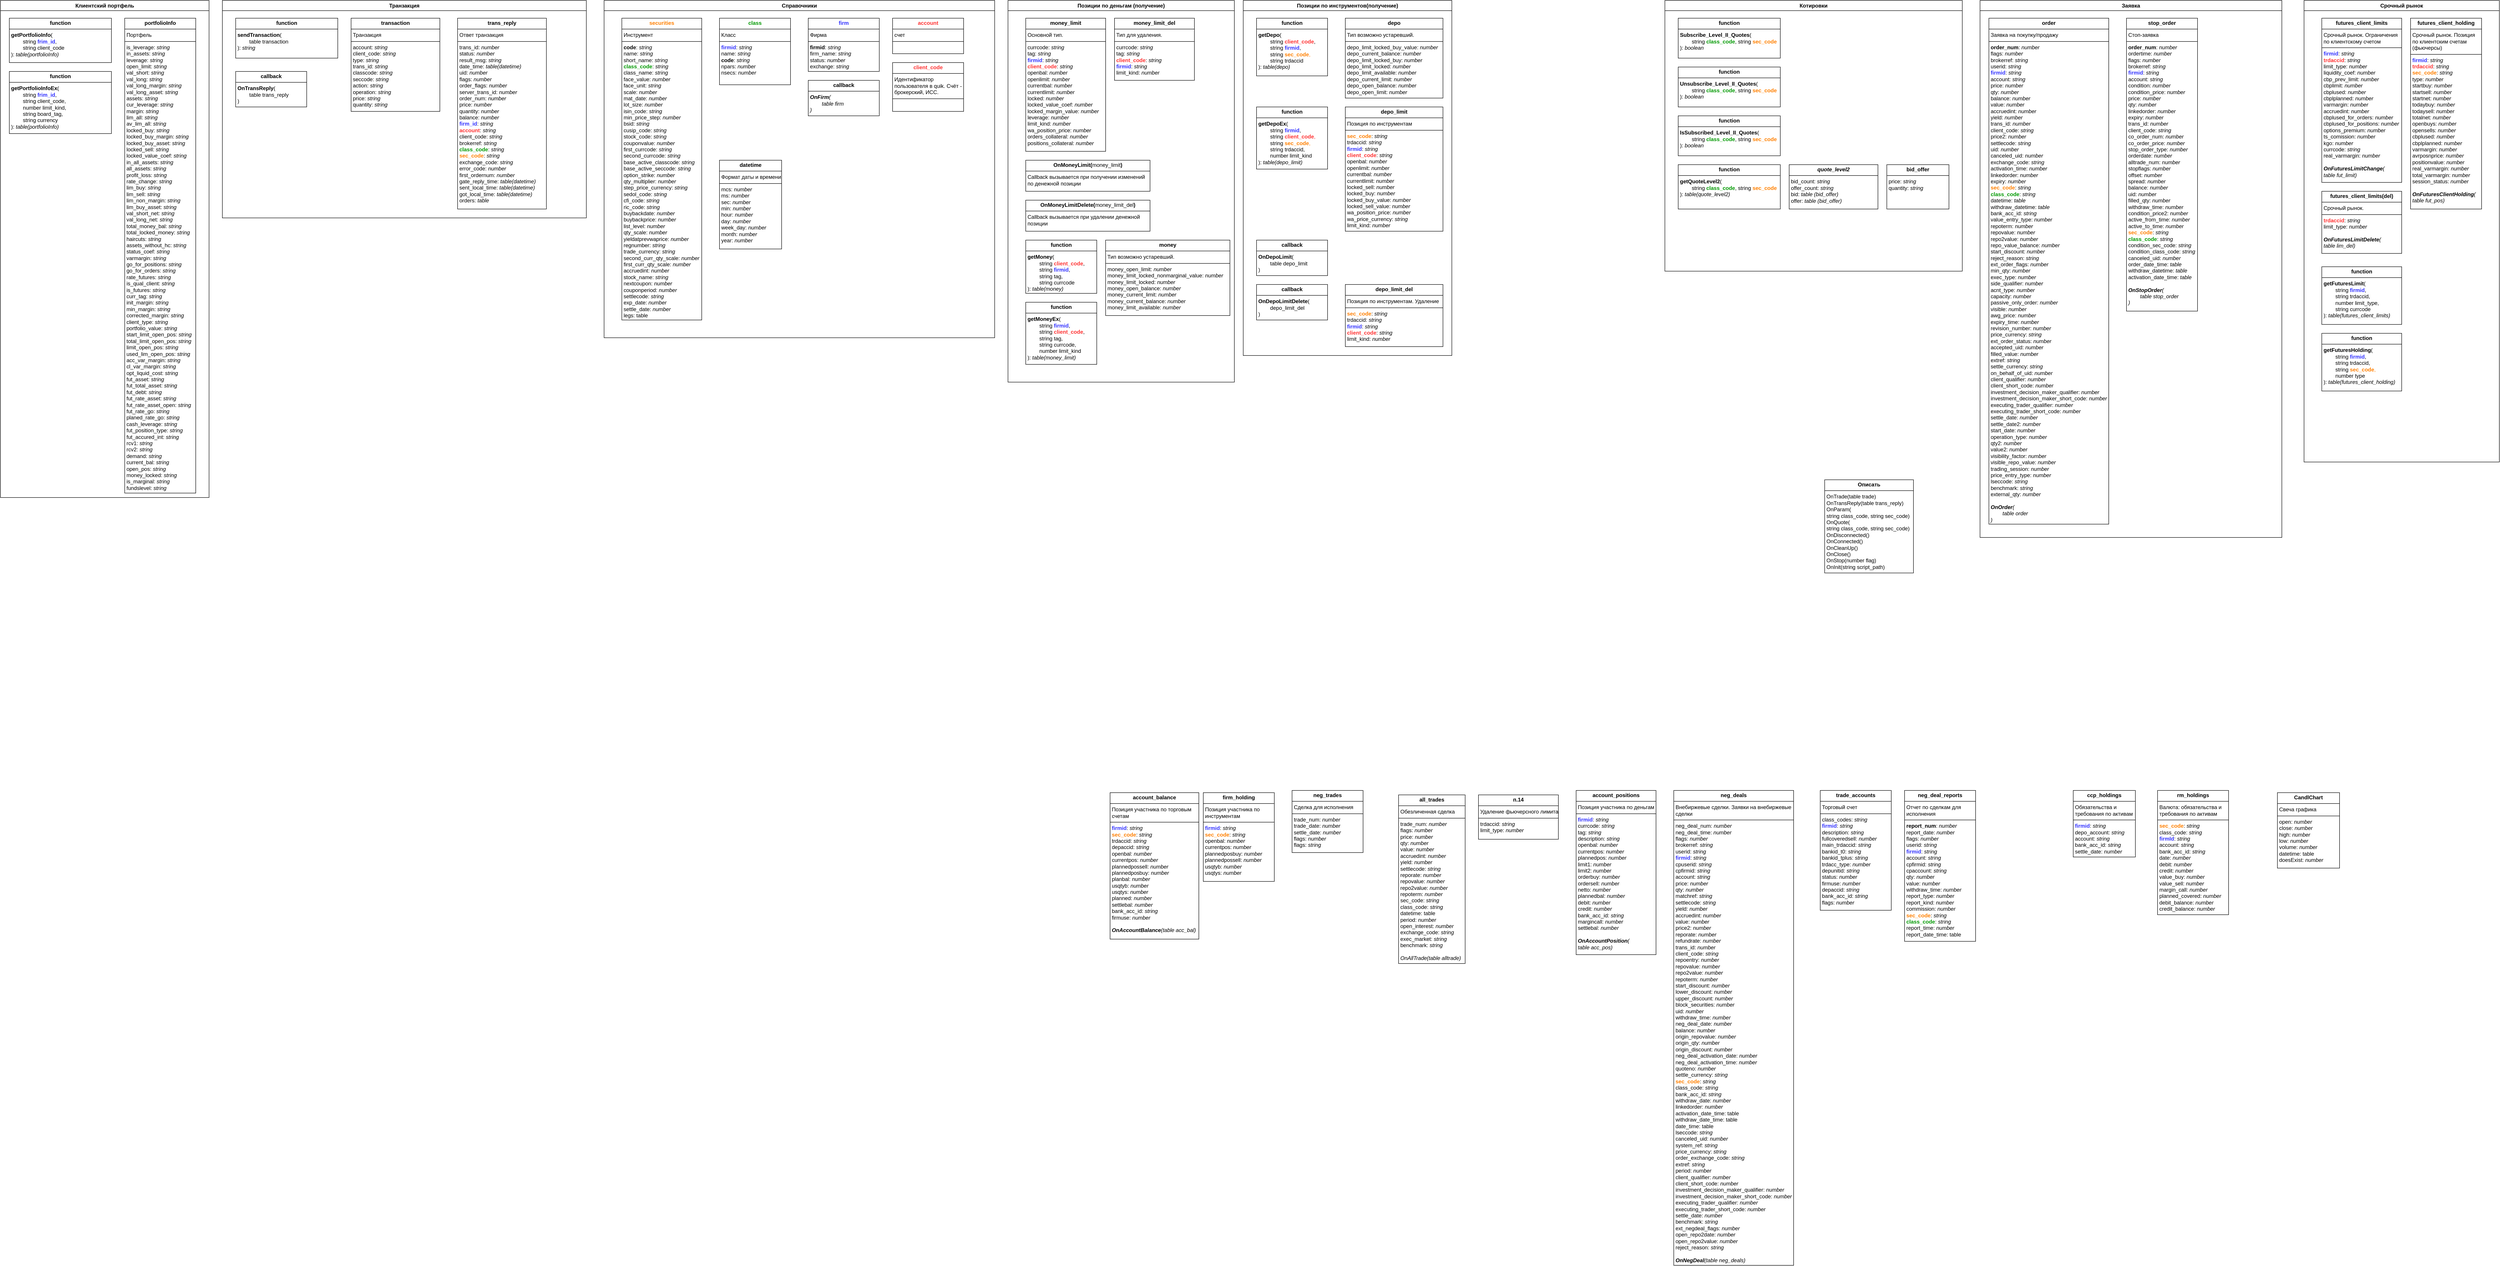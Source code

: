 <mxfile version="26.0.5">
  <diagram name="Page-1" id="c4acf3e9-155e-7222-9cf6-157b1a14988f">
    <mxGraphModel dx="3224" dy="4229" grid="1" gridSize="10" guides="1" tooltips="1" connect="1" arrows="1" fold="1" page="1" pageScale="1" pageWidth="850" pageHeight="1100" background="none" math="0" shadow="0">
      <root>
        <mxCell id="0" />
        <mxCell id="1" parent="0" />
        <mxCell id="q_UCc-18Xy8fkIxG4art-5" value="&lt;p style=&quot;margin:0px;margin-top:4px;text-align:center;&quot;&gt;&lt;b&gt;rm_holdings&lt;/b&gt;&lt;/p&gt;&lt;hr size=&quot;1&quot; style=&quot;border-style:solid;&quot;&gt;&lt;p style=&quot;margin:0px;margin-left:4px;&quot;&gt;Валюта: обязательства и требования по активам&lt;/p&gt;&lt;hr size=&quot;1&quot; style=&quot;border-style:solid;&quot;&gt;&lt;p style=&quot;margin:0px;margin-left:4px;&quot;&gt;&lt;b&gt;&lt;font style=&quot;color: rgb(255, 128, 0);&quot;&gt;sec_code&lt;/font&gt;&lt;/b&gt;: &lt;i&gt;string&lt;/i&gt;&lt;/p&gt;&lt;p style=&quot;margin:0px;margin-left:4px;&quot;&gt;class_code:&amp;nbsp;&lt;i style=&quot;background-color: initial;&quot;&gt;string&lt;/i&gt;&lt;/p&gt;&lt;p style=&quot;margin:0px;margin-left:4px;&quot;&gt;&lt;span style=&quot;background-color: initial;&quot;&gt;&lt;b&gt;&lt;font style=&quot;color: rgb(51, 51, 255);&quot;&gt;firmId&lt;/font&gt;&lt;/b&gt;:&amp;nbsp;&lt;/span&gt;&lt;i style=&quot;background-color: initial;&quot;&gt;string&lt;/i&gt;&lt;/p&gt;&lt;p style=&quot;margin:0px;margin-left:4px;&quot;&gt;&lt;span style=&quot;background-color: initial;&quot;&gt;account:&amp;nbsp;&lt;/span&gt;&lt;i style=&quot;background-color: initial;&quot;&gt;string&lt;/i&gt;&lt;/p&gt;&lt;p style=&quot;margin:0px;margin-left:4px;&quot;&gt;&lt;span style=&quot;background-color: initial;&quot;&gt;bank_acc_id:&amp;nbsp;&lt;/span&gt;&lt;i style=&quot;background-color: initial;&quot;&gt;string&lt;/i&gt;&lt;/p&gt;&lt;p style=&quot;margin:0px;margin-left:4px;&quot;&gt;&lt;span style=&quot;background-color: initial;&quot;&gt;date:&amp;nbsp;&lt;/span&gt;&lt;span style=&quot;background-color: initial;&quot;&gt;&lt;i&gt;number&lt;/i&gt;&lt;/span&gt;&lt;/p&gt;&lt;p style=&quot;margin:0px;margin-left:4px;&quot;&gt;&lt;span style=&quot;background-color: initial;&quot;&gt;debit:&amp;nbsp;&lt;/span&gt;&lt;i style=&quot;background-color: initial;&quot;&gt;number&lt;/i&gt;&lt;/p&gt;&lt;p style=&quot;margin:0px;margin-left:4px;&quot;&gt;&lt;span style=&quot;background-color: initial;&quot;&gt;credit:&amp;nbsp;&lt;/span&gt;&lt;i style=&quot;background-color: initial;&quot;&gt;number&lt;/i&gt;&lt;/p&gt;&lt;p style=&quot;margin:0px;margin-left:4px;&quot;&gt;&lt;span style=&quot;background-color: initial;&quot;&gt;value_buy:&amp;nbsp;&lt;/span&gt;&lt;i style=&quot;background-color: initial;&quot;&gt;number&lt;/i&gt;&lt;/p&gt;&lt;p style=&quot;margin:0px;margin-left:4px;&quot;&gt;&lt;span style=&quot;background-color: initial;&quot;&gt;value_sell:&amp;nbsp;&lt;/span&gt;&lt;i style=&quot;background-color: initial;&quot;&gt;number&lt;/i&gt;&lt;/p&gt;&lt;p style=&quot;margin:0px;margin-left:4px;&quot;&gt;&lt;span style=&quot;background-color: initial;&quot;&gt;margin_call:&amp;nbsp;&lt;/span&gt;&lt;i style=&quot;background-color: initial;&quot;&gt;number&lt;/i&gt;&lt;/p&gt;&lt;p style=&quot;margin:0px;margin-left:4px;&quot;&gt;&lt;span style=&quot;background-color: initial;&quot;&gt;planned_covered:&amp;nbsp;&lt;/span&gt;&lt;i style=&quot;background-color: initial;&quot;&gt;number&lt;/i&gt;&lt;/p&gt;&lt;p style=&quot;margin:0px;margin-left:4px;&quot;&gt;&lt;span style=&quot;background-color: initial;&quot;&gt;debit_balance:&amp;nbsp;&lt;/span&gt;&lt;i style=&quot;background-color: initial;&quot;&gt;number&lt;/i&gt;&lt;/p&gt;&lt;p style=&quot;margin:0px;margin-left:4px;&quot;&gt;&lt;span style=&quot;background-color: initial;&quot;&gt;credit_balance:&amp;nbsp;&lt;/span&gt;&lt;i style=&quot;background-color: initial;&quot;&gt;number&lt;/i&gt;&lt;/p&gt;&lt;p style=&quot;margin:0px;margin-left:4px;&quot;&gt;&lt;span style=&quot;background-color: initial;&quot;&gt;&lt;i&gt;&lt;br&gt;&lt;/i&gt;&lt;/span&gt;&lt;/p&gt;" style="verticalAlign=top;align=left;overflow=fill;html=1;whiteSpace=wrap;" parent="1" vertex="1">
          <mxGeometry x="3630" y="-820" width="160" height="280" as="geometry" />
        </mxCell>
        <mxCell id="q_UCc-18Xy8fkIxG4art-7" value="&lt;p style=&quot;margin:0px;margin-top:4px;text-align:center;&quot;&gt;&lt;b&gt;all_trades&lt;/b&gt;&lt;/p&gt;&lt;hr size=&quot;1&quot; style=&quot;border-style:solid;&quot;&gt;&lt;p style=&quot;margin:0px;margin-left:4px;&quot;&gt;Обезличенная сделка&lt;/p&gt;&lt;hr size=&quot;1&quot; style=&quot;border-style:solid;&quot;&gt;&lt;p style=&quot;margin:0px;margin-left:4px;&quot;&gt;trade_num:&amp;nbsp;&lt;i style=&quot;background-color: initial;&quot;&gt;number&lt;/i&gt;&lt;/p&gt;&lt;p style=&quot;margin:0px;margin-left:4px;&quot;&gt;flags:&amp;nbsp;&lt;i style=&quot;background-color: initial;&quot;&gt;number&lt;/i&gt;&lt;/p&gt;&lt;p style=&quot;margin:0px;margin-left:4px;&quot;&gt;&lt;span style=&quot;background-color: initial;&quot;&gt;price:&amp;nbsp;&lt;/span&gt;&lt;i style=&quot;background-color: initial;&quot;&gt;number&lt;/i&gt;&lt;/p&gt;&lt;p style=&quot;margin:0px;margin-left:4px;&quot;&gt;qty:&amp;nbsp;&lt;i style=&quot;background-color: initial;&quot;&gt;number&lt;/i&gt;&lt;/p&gt;&lt;p style=&quot;margin:0px;margin-left:4px;&quot;&gt;&lt;span style=&quot;background-color: initial;&quot;&gt;value:&amp;nbsp;&lt;/span&gt;&lt;i style=&quot;background-color: initial;&quot;&gt;number&lt;/i&gt;&lt;/p&gt;&lt;p style=&quot;margin:0px;margin-left:4px;&quot;&gt;accruedint:&amp;nbsp;&lt;i style=&quot;background-color: initial;&quot;&gt;number&lt;/i&gt;&lt;/p&gt;&lt;p style=&quot;margin:0px;margin-left:4px;&quot;&gt;yield:&amp;nbsp;&lt;i style=&quot;background-color: initial;&quot;&gt;number&lt;/i&gt;&lt;/p&gt;&lt;p style=&quot;margin:0px;margin-left:4px;&quot;&gt;&lt;span style=&quot;background-color: initial;&quot;&gt;settlecode:&amp;nbsp;&lt;/span&gt;&lt;span style=&quot;background-color: initial;&quot;&gt;&lt;i&gt;string&lt;/i&gt;&lt;/span&gt;&lt;/p&gt;&lt;p style=&quot;margin:0px;margin-left:4px;&quot;&gt;reporate:&amp;nbsp;&lt;i style=&quot;background-color: initial;&quot;&gt;number&lt;/i&gt;&lt;/p&gt;&lt;p style=&quot;margin:0px;margin-left:4px;&quot;&gt;&lt;span style=&quot;background-color: initial;&quot;&gt;repovalue:&amp;nbsp;&lt;/span&gt;&lt;i style=&quot;background-color: initial;&quot;&gt;number&lt;/i&gt;&lt;/p&gt;&lt;p style=&quot;margin:0px;margin-left:4px;&quot;&gt;&lt;span style=&quot;background-color: initial;&quot;&gt;repo2value:&amp;nbsp;&lt;/span&gt;&lt;i style=&quot;background-color: initial;&quot;&gt;number&lt;/i&gt;&lt;/p&gt;&lt;p style=&quot;margin:0px;margin-left:4px;&quot;&gt;repoterm:&amp;nbsp;&lt;i style=&quot;background-color: initial;&quot;&gt;number&lt;/i&gt;&lt;/p&gt;&lt;p style=&quot;margin:0px;margin-left:4px;&quot;&gt;&lt;span style=&quot;background-color: initial;&quot;&gt;sec_code:&amp;nbsp;&lt;/span&gt;&lt;i style=&quot;background-color: initial;&quot;&gt;string&lt;/i&gt;&lt;/p&gt;&lt;p style=&quot;margin:0px;margin-left:4px;&quot;&gt;&lt;span style=&quot;background-color: initial;&quot;&gt;class_code:&amp;nbsp;&lt;/span&gt;&lt;i style=&quot;background-color: initial;&quot;&gt;string&lt;/i&gt;&lt;/p&gt;&lt;p style=&quot;margin:0px;margin-left:4px;&quot;&gt;datetime: table&lt;/p&gt;&lt;p style=&quot;margin:0px;margin-left:4px;&quot;&gt;period:&amp;nbsp;&lt;i style=&quot;background-color: initial;&quot;&gt;number&lt;/i&gt;&lt;/p&gt;&lt;p style=&quot;margin:0px;margin-left:4px;&quot;&gt;&lt;span style=&quot;background-color: initial;&quot;&gt;open_interest:&amp;nbsp;&lt;/span&gt;&lt;i style=&quot;background-color: initial;&quot;&gt;number&lt;/i&gt;&lt;/p&gt;&lt;p style=&quot;margin:0px;margin-left:4px;&quot;&gt;exchange_code:&amp;nbsp;&lt;i style=&quot;background-color: initial;&quot;&gt;string&lt;/i&gt;&lt;/p&gt;&lt;p style=&quot;margin:0px;margin-left:4px;&quot;&gt;exec_market:&amp;nbsp;&lt;i style=&quot;background-color: initial;&quot;&gt;string&lt;/i&gt;&lt;/p&gt;&lt;p style=&quot;margin:0px;margin-left:4px;&quot;&gt;&lt;span style=&quot;background-color: initial;&quot;&gt;benchmark:&amp;nbsp;&lt;/span&gt;&lt;i style=&quot;background-color: initial;&quot;&gt;string&lt;/i&gt;&lt;/p&gt;&lt;p style=&quot;margin:0px;margin-left:4px;&quot;&gt;&lt;i style=&quot;background-color: initial;&quot;&gt;&lt;br&gt;&lt;/i&gt;&lt;/p&gt;&lt;p style=&quot;margin:0px;margin-left:4px;&quot;&gt;&lt;i style=&quot;background-color: initial;&quot;&gt;OnAllTrade(table alltrade)&lt;/i&gt;&lt;/p&gt;" style="verticalAlign=top;align=left;overflow=fill;html=1;whiteSpace=wrap;" parent="1" vertex="1">
          <mxGeometry x="1920" y="-810" width="150" height="380" as="geometry" />
        </mxCell>
        <mxCell id="q_UCc-18Xy8fkIxG4art-9" value="&lt;p style=&quot;margin:0px;margin-top:4px;text-align:center;&quot;&gt;&lt;b&gt;account_balance&lt;/b&gt;&lt;/p&gt;&lt;hr size=&quot;1&quot; style=&quot;border-style:solid;&quot;&gt;&lt;p style=&quot;margin:0px;margin-left:4px;&quot;&gt;Позиция участника по торговым счетам&lt;/p&gt;&lt;hr size=&quot;1&quot; style=&quot;border-style:solid;&quot;&gt;&lt;p style=&quot;margin:0px;margin-left:4px;&quot;&gt;&lt;b&gt;&lt;font style=&quot;color: rgb(51, 51, 255);&quot;&gt;firmid&lt;/font&gt;&lt;/b&gt;:&amp;nbsp;&lt;i style=&quot;background-color: initial;&quot;&gt;string&lt;/i&gt;&lt;/p&gt;&lt;p style=&quot;margin:0px;margin-left:4px;&quot;&gt;&lt;span style=&quot;background-color: initial;&quot;&gt;&lt;font style=&quot;color: rgb(255, 128, 0);&quot;&gt;&lt;b&gt;sec_code&lt;/b&gt;&lt;/font&gt;:&amp;nbsp;&lt;/span&gt;&lt;i style=&quot;background-color: initial;&quot;&gt;string&lt;/i&gt;&lt;/p&gt;&lt;p style=&quot;margin:0px;margin-left:4px;&quot;&gt;&lt;span style=&quot;background-color: initial;&quot;&gt;trdaccid:&amp;nbsp;&lt;/span&gt;&lt;i style=&quot;background-color: initial;&quot;&gt;string&lt;/i&gt;&lt;/p&gt;&lt;p style=&quot;margin:0px;margin-left:4px;&quot;&gt;&lt;span style=&quot;background-color: initial;&quot;&gt;depaccid:&amp;nbsp;&lt;/span&gt;&lt;i style=&quot;background-color: initial;&quot;&gt;string&lt;/i&gt;&lt;/p&gt;&lt;p style=&quot;margin:0px;margin-left:4px;&quot;&gt;&lt;span style=&quot;background-color: initial;&quot;&gt;openbal:&amp;nbsp;&lt;/span&gt;&lt;i style=&quot;background-color: initial;&quot;&gt;number&lt;/i&gt;&lt;/p&gt;&lt;p style=&quot;margin:0px;margin-left:4px;&quot;&gt;&lt;span style=&quot;background-color: initial;&quot;&gt;currentpos:&amp;nbsp;&lt;/span&gt;&lt;i style=&quot;background-color: initial;&quot;&gt;number&lt;/i&gt;&lt;/p&gt;&lt;p style=&quot;margin:0px;margin-left:4px;&quot;&gt;&lt;span style=&quot;background-color: initial;&quot;&gt;plannedpossell:&amp;nbsp;&lt;/span&gt;&lt;i style=&quot;background-color: initial;&quot;&gt;number&lt;/i&gt;&lt;/p&gt;&lt;p style=&quot;margin:0px;margin-left:4px;&quot;&gt;&lt;span style=&quot;background-color: initial;&quot;&gt;plannedposbuy:&amp;nbsp;&lt;/span&gt;&lt;i style=&quot;background-color: initial;&quot;&gt;number&lt;/i&gt;&lt;/p&gt;&lt;p style=&quot;margin:0px;margin-left:4px;&quot;&gt;&lt;span style=&quot;background-color: initial;&quot;&gt;planbal:&amp;nbsp;&lt;/span&gt;&lt;i style=&quot;background-color: initial;&quot;&gt;number&lt;/i&gt;&lt;/p&gt;&lt;p style=&quot;margin:0px;margin-left:4px;&quot;&gt;&lt;span style=&quot;background-color: initial;&quot;&gt;usqtyb:&amp;nbsp;&lt;/span&gt;&lt;i style=&quot;background-color: initial;&quot;&gt;number&lt;/i&gt;&lt;/p&gt;&lt;p style=&quot;margin:0px;margin-left:4px;&quot;&gt;&lt;span style=&quot;background-color: initial;&quot;&gt;usqtys:&amp;nbsp;&lt;/span&gt;&lt;i style=&quot;background-color: initial;&quot;&gt;number&lt;/i&gt;&lt;/p&gt;&lt;p style=&quot;margin:0px;margin-left:4px;&quot;&gt;&lt;span style=&quot;background-color: initial;&quot;&gt;planned:&amp;nbsp;&lt;/span&gt;&lt;i style=&quot;background-color: initial;&quot;&gt;number&lt;/i&gt;&lt;/p&gt;&lt;p style=&quot;margin:0px;margin-left:4px;&quot;&gt;&lt;span style=&quot;background-color: initial;&quot;&gt;settlebal:&amp;nbsp;&lt;/span&gt;&lt;i style=&quot;background-color: initial;&quot;&gt;number&lt;/i&gt;&lt;/p&gt;&lt;p style=&quot;margin:0px;margin-left:4px;&quot;&gt;&lt;span style=&quot;background-color: initial;&quot;&gt;bank_acc_id:&amp;nbsp;&lt;/span&gt;&lt;i style=&quot;background-color: initial;&quot;&gt;string&lt;/i&gt;&lt;/p&gt;&lt;p style=&quot;margin:0px;margin-left:4px;&quot;&gt;&lt;span style=&quot;background-color: initial;&quot;&gt;firmuse:&amp;nbsp;&lt;/span&gt;&lt;i style=&quot;background-color: initial;&quot;&gt;number&lt;/i&gt;&lt;/p&gt;&lt;p style=&quot;margin:0px;margin-left:4px;&quot;&gt;&lt;i style=&quot;background-color: initial;&quot;&gt;&lt;br&gt;&lt;/i&gt;&lt;/p&gt;&lt;p style=&quot;margin:0px;margin-left:4px;&quot;&gt;&lt;i&gt;&lt;b&gt;OnAccountBalance&lt;/b&gt;(table acc_bal)&lt;/i&gt;&lt;/p&gt;" style="verticalAlign=top;align=left;overflow=fill;html=1;whiteSpace=wrap;" parent="1" vertex="1">
          <mxGeometry x="1270" y="-815" width="200" height="330" as="geometry" />
        </mxCell>
        <mxCell id="q_UCc-18Xy8fkIxG4art-10" value="&lt;p style=&quot;margin:0px;margin-top:4px;text-align:center;&quot;&gt;&lt;b&gt;firm_holding&lt;/b&gt;&lt;/p&gt;&lt;hr size=&quot;1&quot; style=&quot;border-style:solid;&quot;&gt;&lt;p style=&quot;margin:0px;margin-left:4px;&quot;&gt;Позиция участника по инструментам&lt;/p&gt;&lt;hr size=&quot;1&quot; style=&quot;border-style:solid;&quot;&gt;&lt;p style=&quot;margin:0px;margin-left:4px;&quot;&gt;&lt;b&gt;&lt;font style=&quot;color: rgb(51, 51, 255);&quot;&gt;firmid&lt;/font&gt;&lt;/b&gt;:&amp;nbsp;&lt;i style=&quot;background-color: initial;&quot;&gt;string&lt;/i&gt;&lt;/p&gt;&lt;p style=&quot;margin:0px;margin-left:4px;&quot;&gt;&lt;b&gt;&lt;font style=&quot;color: rgb(255, 128, 0);&quot;&gt;sec_code&lt;/font&gt;&lt;/b&gt;:&amp;nbsp;&lt;i style=&quot;background-color: initial;&quot;&gt;string&lt;/i&gt;&lt;/p&gt;&lt;p style=&quot;margin:0px;margin-left:4px;&quot;&gt;&lt;span style=&quot;background-color: initial;&quot;&gt;openbal:&amp;nbsp;&lt;/span&gt;&lt;i style=&quot;background-color: initial;&quot;&gt;number&lt;/i&gt;&lt;/p&gt;&lt;p style=&quot;margin:0px;margin-left:4px;&quot;&gt;&lt;span style=&quot;background-color: initial;&quot;&gt;currentpos:&amp;nbsp;&lt;/span&gt;&lt;i style=&quot;background-color: initial;&quot;&gt;number&lt;/i&gt;&lt;/p&gt;&lt;p style=&quot;margin:0px;margin-left:4px;&quot;&gt;&lt;span style=&quot;background-color: initial;&quot;&gt;plannedposbuy:&amp;nbsp;&lt;/span&gt;&lt;i style=&quot;background-color: initial;&quot;&gt;number&lt;/i&gt;&lt;/p&gt;&lt;p style=&quot;margin:0px;margin-left:4px;&quot;&gt;&lt;span style=&quot;background-color: initial;&quot;&gt;plannedpossell:&amp;nbsp;&lt;/span&gt;&lt;i style=&quot;background-color: initial;&quot;&gt;number&lt;/i&gt;&lt;/p&gt;&lt;p style=&quot;margin:0px;margin-left:4px;&quot;&gt;&lt;span style=&quot;background-color: initial;&quot;&gt;usqtyb:&amp;nbsp;&lt;/span&gt;&lt;i style=&quot;background-color: initial;&quot;&gt;number&lt;/i&gt;&lt;/p&gt;&lt;p style=&quot;margin:0px;margin-left:4px;&quot;&gt;&lt;span style=&quot;background-color: initial;&quot;&gt;usqtys:&amp;nbsp;&lt;/span&gt;&lt;i style=&quot;background-color: initial;&quot;&gt;number&lt;/i&gt;&lt;/p&gt;" style="verticalAlign=top;align=left;overflow=fill;html=1;whiteSpace=wrap;" parent="1" vertex="1">
          <mxGeometry x="1480" y="-815" width="160" height="200" as="geometry" />
        </mxCell>
        <mxCell id="q_UCc-18Xy8fkIxG4art-16" value="&lt;p style=&quot;margin:0px;margin-top:4px;text-align:center;&quot;&gt;&lt;b&gt;neg_trades&lt;/b&gt;&lt;/p&gt;&lt;hr size=&quot;1&quot; style=&quot;border-style:solid;&quot;&gt;&lt;p style=&quot;margin:0px;margin-left:4px;&quot;&gt;Сделка для исполнения&lt;/p&gt;&lt;hr size=&quot;1&quot; style=&quot;border-style:solid;&quot;&gt;&lt;p style=&quot;margin:0px;margin-left:4px;&quot;&gt;trade_num:&amp;nbsp;&lt;i style=&quot;background-color: initial;&quot;&gt;number&lt;/i&gt;&lt;/p&gt;&lt;p style=&quot;margin:0px;margin-left:4px;&quot;&gt;&lt;span style=&quot;background-color: initial;&quot;&gt;trade_date:&amp;nbsp;&lt;/span&gt;&lt;i style=&quot;background-color: initial;&quot;&gt;number&lt;/i&gt;&lt;/p&gt;&lt;p style=&quot;margin:0px;margin-left:4px;&quot;&gt;&lt;span style=&quot;background-color: initial;&quot;&gt;settle_date:&amp;nbsp;&lt;/span&gt;&lt;i style=&quot;background-color: initial;&quot;&gt;number&lt;/i&gt;&lt;/p&gt;&lt;p style=&quot;margin:0px;margin-left:4px;&quot;&gt;&lt;span style=&quot;background-color: initial;&quot;&gt;flags:&amp;nbsp;&lt;/span&gt;&lt;i style=&quot;background-color: initial;&quot;&gt;number&lt;/i&gt;&lt;/p&gt;&lt;p style=&quot;margin:0px;margin-left:4px;&quot;&gt;&lt;span style=&quot;background-color: initial;&quot;&gt;flags:&amp;nbsp;&lt;/span&gt;&lt;i style=&quot;background-color: initial;&quot;&gt;string&lt;/i&gt;&lt;/p&gt;" style="verticalAlign=top;align=left;overflow=fill;html=1;whiteSpace=wrap;" parent="1" vertex="1">
          <mxGeometry x="1680" y="-820" width="160" height="140" as="geometry" />
        </mxCell>
        <mxCell id="q_UCc-18Xy8fkIxG4art-20" value="&lt;p style=&quot;margin:0px;margin-top:4px;text-align:center;&quot;&gt;&lt;b&gt;п.14&lt;/b&gt;&lt;/p&gt;&lt;hr size=&quot;1&quot; style=&quot;border-style:solid;&quot;&gt;&lt;p style=&quot;margin:0px;margin-left:4px;&quot;&gt;Удаление фьючерсного лимита&lt;/p&gt;&lt;hr size=&quot;1&quot; style=&quot;border-style:solid;&quot;&gt;&lt;p style=&quot;margin:0px;margin-left:4px;&quot;&gt;trdaccid:&amp;nbsp;&lt;i style=&quot;background-color: initial;&quot;&gt;string&lt;/i&gt;&lt;/p&gt;&lt;p style=&quot;margin:0px;margin-left:4px;&quot;&gt;limit_type:&amp;nbsp;&lt;i style=&quot;background-color: initial;&quot;&gt;number&lt;/i&gt;&lt;/p&gt;" style="verticalAlign=top;align=left;overflow=fill;html=1;whiteSpace=wrap;" parent="1" vertex="1">
          <mxGeometry x="2100" y="-810" width="180" height="100" as="geometry" />
        </mxCell>
        <mxCell id="q_UCc-18Xy8fkIxG4art-21" value="&lt;p style=&quot;margin:0px;margin-top:4px;text-align:center;&quot;&gt;&lt;b&gt;account_positions&lt;/b&gt;&lt;/p&gt;&lt;hr size=&quot;1&quot; style=&quot;border-style:solid;&quot;&gt;&lt;p style=&quot;margin:0px;margin-left:4px;&quot;&gt;Позиция участника по деньгам&lt;/p&gt;&lt;hr size=&quot;1&quot; style=&quot;border-style:solid;&quot;&gt;&lt;p style=&quot;margin:0px;margin-left:4px;&quot;&gt;&lt;b&gt;&lt;font style=&quot;color: rgb(51, 51, 255);&quot;&gt;firmid&lt;/font&gt;&lt;/b&gt;:&amp;nbsp;&lt;i style=&quot;background-color: initial;&quot;&gt;string&lt;/i&gt;&lt;/p&gt;&lt;p style=&quot;margin:0px;margin-left:4px;&quot;&gt;&lt;span style=&quot;background-color: initial;&quot;&gt;currcode:&amp;nbsp;&lt;/span&gt;&lt;i style=&quot;background-color: initial;&quot;&gt;string&lt;/i&gt;&lt;/p&gt;&lt;p style=&quot;margin:0px;margin-left:4px;&quot;&gt;tag:&amp;nbsp;&lt;i style=&quot;background-color: initial; color: light-dark(rgb(0, 0, 0), rgb(255, 255, 255));&quot;&gt;string&lt;/i&gt;&lt;/p&gt;&lt;p style=&quot;margin:0px;margin-left:4px;&quot;&gt;&lt;span style=&quot;background-color: initial;&quot;&gt;description:&amp;nbsp;&lt;/span&gt;&lt;i style=&quot;background-color: initial; color: light-dark(rgb(0, 0, 0), rgb(255, 255, 255));&quot;&gt;string&lt;/i&gt;&lt;/p&gt;&lt;p style=&quot;margin:0px;margin-left:4px;&quot;&gt;&lt;span style=&quot;background-color: initial;&quot;&gt;openbal:&amp;nbsp;&lt;/span&gt;&lt;i style=&quot;background-color: initial; color: light-dark(rgb(0, 0, 0), rgb(255, 255, 255));&quot;&gt;number&lt;/i&gt;&lt;/p&gt;&lt;p style=&quot;margin:0px;margin-left:4px;&quot;&gt;&lt;span style=&quot;background-color: initial;&quot;&gt;currentpos:&amp;nbsp;&lt;/span&gt;&lt;i style=&quot;background-color: initial; color: light-dark(rgb(0, 0, 0), rgb(255, 255, 255));&quot;&gt;number&lt;/i&gt;&lt;/p&gt;&lt;p style=&quot;margin:0px;margin-left:4px;&quot;&gt;&lt;span style=&quot;background-color: initial;&quot;&gt;plannedpos:&amp;nbsp;&lt;/span&gt;&lt;i style=&quot;background-color: initial; color: light-dark(rgb(0, 0, 0), rgb(255, 255, 255));&quot;&gt;number&lt;/i&gt;&lt;/p&gt;&lt;p style=&quot;margin:0px;margin-left:4px;&quot;&gt;&lt;span style=&quot;background-color: initial;&quot;&gt;limit1:&amp;nbsp;&lt;/span&gt;&lt;i style=&quot;background-color: initial; color: light-dark(rgb(0, 0, 0), rgb(255, 255, 255));&quot;&gt;number&lt;/i&gt;&lt;/p&gt;&lt;p style=&quot;margin:0px;margin-left:4px;&quot;&gt;&lt;span style=&quot;background-color: initial;&quot;&gt;limit2:&amp;nbsp;&lt;/span&gt;&lt;i style=&quot;color: light-dark(rgb(0, 0, 0), rgb(255, 255, 255)); background-color: initial;&quot;&gt;number&lt;/i&gt;&lt;i style=&quot;background-color: initial; color: light-dark(rgb(0, 0, 0), rgb(255, 255, 255));&quot;&gt;&lt;/i&gt;&lt;/p&gt;&lt;p style=&quot;margin:0px;margin-left:4px;&quot;&gt;orderbuy:&amp;nbsp;&lt;i style=&quot;background-color: initial; color: light-dark(rgb(0, 0, 0), rgb(255, 255, 255));&quot;&gt;number&lt;/i&gt;&lt;/p&gt;&lt;p style=&quot;margin:0px;margin-left:4px;&quot;&gt;&lt;span style=&quot;background-color: initial;&quot;&gt;ordersell:&amp;nbsp;&lt;/span&gt;&lt;i style=&quot;background-color: initial; color: light-dark(rgb(0, 0, 0), rgb(255, 255, 255));&quot;&gt;number&lt;/i&gt;&lt;/p&gt;&lt;p style=&quot;margin:0px;margin-left:4px;&quot;&gt;netto:&amp;nbsp;&lt;i style=&quot;background-color: initial; color: light-dark(rgb(0, 0, 0), rgb(255, 255, 255));&quot;&gt;number&lt;/i&gt;&lt;/p&gt;&lt;p style=&quot;margin:0px;margin-left:4px;&quot;&gt;&lt;span style=&quot;background-color: initial;&quot;&gt;plannedbal:&amp;nbsp;&lt;/span&gt;&lt;i style=&quot;background-color: initial; color: light-dark(rgb(0, 0, 0), rgb(255, 255, 255));&quot;&gt;number&lt;/i&gt;&lt;/p&gt;&lt;p style=&quot;margin:0px;margin-left:4px;&quot;&gt;&lt;span style=&quot;background-color: initial;&quot;&gt;debit:&amp;nbsp;&lt;/span&gt;&lt;i style=&quot;background-color: initial; color: light-dark(rgb(0, 0, 0), rgb(255, 255, 255));&quot;&gt;number&lt;/i&gt;&lt;/p&gt;&lt;p style=&quot;margin:0px;margin-left:4px;&quot;&gt;&lt;span style=&quot;background-color: initial;&quot;&gt;credit:&amp;nbsp;&lt;/span&gt;&lt;i style=&quot;background-color: initial; color: light-dark(rgb(0, 0, 0), rgb(255, 255, 255));&quot;&gt;number&lt;/i&gt;&lt;/p&gt;&lt;p style=&quot;margin:0px;margin-left:4px;&quot;&gt;bank_acc_id:&amp;nbsp;&lt;i style=&quot;background-color: initial; color: light-dark(rgb(0, 0, 0), rgb(255, 255, 255));&quot;&gt;string&lt;/i&gt;&lt;/p&gt;&lt;p style=&quot;margin:0px;margin-left:4px;&quot;&gt;&lt;span style=&quot;background-color: initial;&quot;&gt;margincall:&amp;nbsp;&lt;/span&gt;&lt;i style=&quot;background-color: initial; color: light-dark(rgb(0, 0, 0), rgb(255, 255, 255));&quot;&gt;number&lt;/i&gt;&lt;/p&gt;&lt;p style=&quot;margin:0px;margin-left:4px;&quot;&gt;settlebal:&amp;nbsp;&lt;i style=&quot;background-color: initial; color: light-dark(rgb(0, 0, 0), rgb(255, 255, 255));&quot;&gt;number&lt;/i&gt;&lt;/p&gt;&lt;p style=&quot;margin:0px;margin-left:4px;&quot;&gt;&lt;i style=&quot;background-color: initial; color: light-dark(rgb(0, 0, 0), rgb(255, 255, 255));&quot;&gt;&lt;br&gt;&lt;/i&gt;&lt;/p&gt;&lt;p style=&quot;margin:0px;margin-left:4px;&quot;&gt;&lt;i style=&quot;background-color: initial; color: light-dark(rgb(0, 0, 0), rgb(255, 255, 255));&quot;&gt;&lt;b&gt;OnAccountPosition&lt;/b&gt;(&lt;/i&gt;&lt;/p&gt;&lt;p style=&quot;margin:0px;margin-left:4px;&quot;&gt;&lt;i style=&quot;background-color: initial; color: light-dark(rgb(0, 0, 0), rgb(255, 255, 255));&quot;&gt;table acc_pos)&lt;/i&gt;&lt;/p&gt;" style="verticalAlign=top;align=left;overflow=fill;html=1;whiteSpace=wrap;" parent="1" vertex="1">
          <mxGeometry x="2320" y="-820" width="180" height="370" as="geometry" />
        </mxCell>
        <mxCell id="3bHCue6eLjyrH9lq_57y-1" value="&lt;p style=&quot;margin:0px;margin-top:4px;text-align:center;&quot;&gt;&lt;b&gt;neg_deals&lt;/b&gt;&lt;/p&gt;&lt;hr size=&quot;1&quot; style=&quot;border-style:solid;&quot;&gt;&lt;p style=&quot;margin:0px;margin-left:4px;&quot;&gt;Внебиржевые сделки. Заявки на внебиржевые сделки&lt;/p&gt;&lt;hr size=&quot;1&quot; style=&quot;border-style:solid;&quot;&gt;&lt;p style=&quot;margin:0px;margin-left:4px;&quot;&gt;neg_deal_num:&amp;nbsp;&lt;i style=&quot;background-color: initial; color: light-dark(rgb(0, 0, 0), rgb(255, 255, 255));&quot;&gt;number&lt;/i&gt;&lt;/p&gt;&lt;p style=&quot;margin:0px;margin-left:4px;&quot;&gt;&lt;span style=&quot;background-color: initial;&quot;&gt;neg_deal_time:&amp;nbsp;&lt;/span&gt;&lt;i style=&quot;background-color: initial; color: light-dark(rgb(0, 0, 0), rgb(255, 255, 255));&quot;&gt;number&lt;/i&gt;&lt;/p&gt;&lt;p style=&quot;margin:0px;margin-left:4px;&quot;&gt;&lt;span style=&quot;background-color: initial;&quot;&gt;flags:&amp;nbsp;&lt;/span&gt;&lt;i style=&quot;background-color: initial; color: light-dark(rgb(0, 0, 0), rgb(255, 255, 255));&quot;&gt;number&lt;/i&gt;&lt;/p&gt;&lt;p style=&quot;margin:0px;margin-left:4px;&quot;&gt;&lt;span style=&quot;background-color: initial;&quot;&gt;brokerref:&amp;nbsp;&lt;/span&gt;&lt;i style=&quot;background-color: initial; color: light-dark(rgb(0, 0, 0), rgb(255, 255, 255));&quot;&gt;string&lt;/i&gt;&lt;/p&gt;&lt;p style=&quot;margin:0px;margin-left:4px;&quot;&gt;&lt;span style=&quot;background-color: initial;&quot;&gt;userid:&amp;nbsp;&lt;/span&gt;&lt;i style=&quot;background-color: initial; color: light-dark(rgb(0, 0, 0), rgb(255, 255, 255));&quot;&gt;string&lt;/i&gt;&lt;/p&gt;&lt;p style=&quot;margin:0px;margin-left:4px;&quot;&gt;&lt;b&gt;&lt;font style=&quot;color: rgb(51, 51, 255);&quot;&gt;firmid&lt;/font&gt;&lt;/b&gt;:&amp;nbsp;&lt;i style=&quot;background-color: initial; color: light-dark(rgb(0, 0, 0), rgb(255, 255, 255));&quot;&gt;string&lt;/i&gt;&lt;/p&gt;&lt;p style=&quot;margin:0px;margin-left:4px;&quot;&gt;cpuserid:&amp;nbsp;&lt;i style=&quot;background-color: initial; color: light-dark(rgb(0, 0, 0), rgb(255, 255, 255));&quot;&gt;string&lt;/i&gt;&lt;/p&gt;&lt;p style=&quot;margin:0px;margin-left:4px;&quot;&gt;&lt;span style=&quot;background-color: initial;&quot;&gt;cpfirmid:&amp;nbsp;&lt;/span&gt;&lt;i style=&quot;background-color: initial; color: light-dark(rgb(0, 0, 0), rgb(255, 255, 255));&quot;&gt;string&lt;/i&gt;&lt;/p&gt;&lt;p style=&quot;margin:0px;margin-left:4px;&quot;&gt;&lt;span style=&quot;background-color: initial;&quot;&gt;account:&amp;nbsp;&lt;/span&gt;&lt;i style=&quot;background-color: initial; color: light-dark(rgb(0, 0, 0), rgb(255, 255, 255));&quot;&gt;string&lt;/i&gt;&lt;/p&gt;&lt;p style=&quot;margin:0px;margin-left:4px;&quot;&gt;&lt;span style=&quot;background-color: initial;&quot;&gt;price:&amp;nbsp;&lt;/span&gt;&lt;i style=&quot;background-color: initial; color: light-dark(rgb(0, 0, 0), rgb(255, 255, 255));&quot;&gt;number&lt;/i&gt;&lt;/p&gt;&lt;p style=&quot;margin:0px;margin-left:4px;&quot;&gt;&lt;span style=&quot;background-color: initial;&quot;&gt;qty:&amp;nbsp;&lt;/span&gt;&lt;i style=&quot;background-color: initial; color: light-dark(rgb(0, 0, 0), rgb(255, 255, 255));&quot;&gt;number&lt;/i&gt;&lt;/p&gt;&lt;p style=&quot;margin:0px;margin-left:4px;&quot;&gt;&lt;span style=&quot;background-color: initial;&quot;&gt;matchref:&amp;nbsp;&lt;/span&gt;&lt;i style=&quot;background-color: initial; color: light-dark(rgb(0, 0, 0), rgb(255, 255, 255));&quot;&gt;string&lt;/i&gt;&lt;/p&gt;&lt;p style=&quot;margin:0px;margin-left:4px;&quot;&gt;settlecode:&amp;nbsp;&lt;i style=&quot;background-color: initial; color: light-dark(rgb(0, 0, 0), rgb(255, 255, 255));&quot;&gt;string&lt;/i&gt;&lt;/p&gt;&lt;p style=&quot;margin:0px;margin-left:4px;&quot;&gt;&lt;span style=&quot;background-color: initial;&quot;&gt;yield:&amp;nbsp;&lt;/span&gt;&lt;i style=&quot;background-color: initial; color: light-dark(rgb(0, 0, 0), rgb(255, 255, 255));&quot;&gt;number&lt;/i&gt;&lt;/p&gt;&lt;p style=&quot;margin:0px;margin-left:4px;&quot;&gt;&lt;span style=&quot;background-color: initial;&quot;&gt;accruedint:&amp;nbsp;&lt;/span&gt;&lt;i style=&quot;background-color: initial; color: light-dark(rgb(0, 0, 0), rgb(255, 255, 255));&quot;&gt;number&lt;/i&gt;&lt;/p&gt;&lt;p style=&quot;margin:0px;margin-left:4px;&quot;&gt;value:&amp;nbsp;&lt;i style=&quot;background-color: initial; color: light-dark(rgb(0, 0, 0), rgb(255, 255, 255));&quot;&gt;number&lt;/i&gt;&lt;/p&gt;&lt;p style=&quot;margin:0px;margin-left:4px;&quot;&gt;&lt;span style=&quot;background-color: initial;&quot;&gt;price2:&amp;nbsp;&lt;/span&gt;&lt;i style=&quot;background-color: initial; color: light-dark(rgb(0, 0, 0), rgb(255, 255, 255));&quot;&gt;number&lt;/i&gt;&lt;/p&gt;&lt;p style=&quot;margin:0px;margin-left:4px;&quot;&gt;&lt;span style=&quot;background-color: initial;&quot;&gt;reporate:&amp;nbsp;&lt;/span&gt;&lt;i style=&quot;background-color: initial; color: light-dark(rgb(0, 0, 0), rgb(255, 255, 255));&quot;&gt;number&lt;/i&gt;&lt;/p&gt;&lt;p style=&quot;margin:0px;margin-left:4px;&quot;&gt;&lt;span style=&quot;background-color: initial;&quot;&gt;refundrate:&amp;nbsp;&lt;/span&gt;&lt;i style=&quot;background-color: initial; color: light-dark(rgb(0, 0, 0), rgb(255, 255, 255));&quot;&gt;number&lt;/i&gt;&lt;/p&gt;&lt;p style=&quot;margin:0px;margin-left:4px;&quot;&gt;&lt;span style=&quot;background-color: initial;&quot;&gt;trans_id:&amp;nbsp;&lt;/span&gt;&lt;i style=&quot;background-color: initial; color: light-dark(rgb(0, 0, 0), rgb(255, 255, 255));&quot;&gt;number&lt;/i&gt;&lt;/p&gt;&lt;p style=&quot;margin:0px;margin-left:4px;&quot;&gt;&lt;span style=&quot;background-color: initial;&quot;&gt;client_code:&amp;nbsp;&lt;/span&gt;&lt;i style=&quot;background-color: initial; color: light-dark(rgb(0, 0, 0), rgb(255, 255, 255));&quot;&gt;string&lt;/i&gt;&lt;/p&gt;&lt;p style=&quot;margin:0px;margin-left:4px;&quot;&gt;&lt;span style=&quot;background-color: initial;&quot;&gt;repoentry:&amp;nbsp;&lt;/span&gt;&lt;i style=&quot;background-color: initial; color: light-dark(rgb(0, 0, 0), rgb(255, 255, 255));&quot;&gt;number&lt;/i&gt;&lt;/p&gt;&lt;p style=&quot;margin:0px;margin-left:4px;&quot;&gt;repovalue:&amp;nbsp;&lt;i style=&quot;background-color: initial; color: light-dark(rgb(0, 0, 0), rgb(255, 255, 255));&quot;&gt;number&lt;/i&gt;&lt;/p&gt;&lt;p style=&quot;margin:0px;margin-left:4px;&quot;&gt;repo2value:&amp;nbsp;&lt;i style=&quot;background-color: initial; color: light-dark(rgb(0, 0, 0), rgb(255, 255, 255));&quot;&gt;number&lt;/i&gt;&lt;/p&gt;&lt;p style=&quot;margin:0px;margin-left:4px;&quot;&gt;repoterm:&amp;nbsp;&lt;i style=&quot;background-color: initial; color: light-dark(rgb(0, 0, 0), rgb(255, 255, 255));&quot;&gt;number&lt;/i&gt;&lt;/p&gt;&lt;p style=&quot;margin:0px;margin-left:4px;&quot;&gt;start_discount:&amp;nbsp;&lt;i style=&quot;background-color: initial; color: light-dark(rgb(0, 0, 0), rgb(255, 255, 255));&quot;&gt;number&lt;/i&gt;&lt;/p&gt;&lt;p style=&quot;margin:0px;margin-left:4px;&quot;&gt;lower_discount:&amp;nbsp;&lt;i style=&quot;background-color: initial; color: light-dark(rgb(0, 0, 0), rgb(255, 255, 255));&quot;&gt;number&lt;/i&gt;&lt;/p&gt;&lt;p style=&quot;margin:0px;margin-left:4px;&quot;&gt;&lt;span style=&quot;background-color: initial;&quot;&gt;upper_discount:&amp;nbsp;&lt;/span&gt;&lt;i style=&quot;background-color: initial; color: light-dark(rgb(0, 0, 0), rgb(255, 255, 255));&quot;&gt;number&lt;/i&gt;&lt;/p&gt;&lt;p style=&quot;margin:0px;margin-left:4px;&quot;&gt;block_securities:&amp;nbsp;&lt;i style=&quot;background-color: initial; color: light-dark(rgb(0, 0, 0), rgb(255, 255, 255));&quot;&gt;number&lt;/i&gt;&lt;/p&gt;&lt;p style=&quot;margin:0px;margin-left:4px;&quot;&gt;&lt;span style=&quot;background-color: initial;&quot;&gt;uid:&amp;nbsp;&lt;/span&gt;&lt;i style=&quot;background-color: initial; color: light-dark(rgb(0, 0, 0), rgb(255, 255, 255));&quot;&gt;number&lt;/i&gt;&lt;/p&gt;&lt;p style=&quot;margin:0px;margin-left:4px;&quot;&gt;withdraw_time:&amp;nbsp;&lt;i style=&quot;background-color: initial; color: light-dark(rgb(0, 0, 0), rgb(255, 255, 255));&quot;&gt;number&lt;/i&gt;&lt;/p&gt;&lt;p style=&quot;margin:0px;margin-left:4px;&quot;&gt;&lt;span style=&quot;background-color: initial;&quot;&gt;neg_deal_date:&amp;nbsp;&lt;/span&gt;&lt;i style=&quot;background-color: initial; color: light-dark(rgb(0, 0, 0), rgb(255, 255, 255));&quot;&gt;number&lt;/i&gt;&lt;/p&gt;&lt;p style=&quot;margin:0px;margin-left:4px;&quot;&gt;balance:&amp;nbsp;&lt;i style=&quot;background-color: initial; color: light-dark(rgb(0, 0, 0), rgb(255, 255, 255));&quot;&gt;number&lt;/i&gt;&lt;/p&gt;&lt;p style=&quot;margin:0px;margin-left:4px;&quot;&gt;&lt;span style=&quot;background-color: initial;&quot;&gt;origin_repovalue:&amp;nbsp;&lt;/span&gt;&lt;i style=&quot;background-color: initial; color: light-dark(rgb(0, 0, 0), rgb(255, 255, 255));&quot;&gt;number&lt;/i&gt;&lt;/p&gt;&lt;p style=&quot;margin:0px;margin-left:4px;&quot;&gt;origin_qty:&amp;nbsp;&lt;i style=&quot;background-color: initial; color: light-dark(rgb(0, 0, 0), rgb(255, 255, 255));&quot;&gt;number&lt;/i&gt;&lt;/p&gt;&lt;p style=&quot;margin:0px;margin-left:4px;&quot;&gt;&lt;span style=&quot;background-color: initial;&quot;&gt;origin_discount:&amp;nbsp;&lt;/span&gt;&lt;i style=&quot;background-color: initial; color: light-dark(rgb(0, 0, 0), rgb(255, 255, 255));&quot;&gt;number&lt;/i&gt;&lt;/p&gt;&lt;p style=&quot;margin:0px;margin-left:4px;&quot;&gt;neg_deal_activation_date:&amp;nbsp;&lt;i style=&quot;background-color: initial; color: light-dark(rgb(0, 0, 0), rgb(255, 255, 255));&quot;&gt;number&lt;/i&gt;&lt;/p&gt;&lt;p style=&quot;margin:0px;margin-left:4px;&quot;&gt;neg_deal_activation_time:&amp;nbsp;&lt;i style=&quot;background-color: initial; color: light-dark(rgb(0, 0, 0), rgb(255, 255, 255));&quot;&gt;number&lt;/i&gt;&lt;/p&gt;&lt;p style=&quot;margin:0px;margin-left:4px;&quot;&gt;quoteno:&amp;nbsp;&lt;i style=&quot;background-color: initial; color: light-dark(rgb(0, 0, 0), rgb(255, 255, 255));&quot;&gt;number&lt;/i&gt;&lt;/p&gt;&lt;p style=&quot;margin:0px;margin-left:4px;&quot;&gt;&lt;span style=&quot;background-color: initial;&quot;&gt;settle_currency:&amp;nbsp;&lt;/span&gt;&lt;i style=&quot;background-color: initial; color: light-dark(rgb(0, 0, 0), rgb(255, 255, 255));&quot;&gt;string&lt;/i&gt;&lt;/p&gt;&lt;p style=&quot;margin:0px;margin-left:4px;&quot;&gt;&lt;span style=&quot;background-color: initial;&quot;&gt;&lt;b&gt;&lt;font style=&quot;color: rgb(255, 128, 0);&quot;&gt;sec_code&lt;/font&gt;&lt;/b&gt;:&amp;nbsp;&lt;/span&gt;&lt;i style=&quot;background-color: initial; color: light-dark(rgb(0, 0, 0), rgb(255, 255, 255));&quot;&gt;string&lt;/i&gt;&lt;/p&gt;&lt;p style=&quot;margin:0px;margin-left:4px;&quot;&gt;&lt;span style=&quot;background-color: initial;&quot;&gt;class_code:&amp;nbsp;&lt;/span&gt;&lt;i style=&quot;background-color: initial; color: light-dark(rgb(0, 0, 0), rgb(255, 255, 255));&quot;&gt;string&lt;/i&gt;&lt;/p&gt;&lt;p style=&quot;margin:0px;margin-left:4px;&quot;&gt;&lt;span style=&quot;background-color: initial;&quot;&gt;bank_acc_id:&amp;nbsp;&lt;/span&gt;&lt;i style=&quot;background-color: initial; color: light-dark(rgb(0, 0, 0), rgb(255, 255, 255));&quot;&gt;string&lt;/i&gt;&lt;/p&gt;&lt;p style=&quot;margin:0px;margin-left:4px;&quot;&gt;&lt;span style=&quot;background-color: initial;&quot;&gt;withdraw_date:&amp;nbsp;&lt;/span&gt;&lt;i style=&quot;background-color: initial; color: light-dark(rgb(0, 0, 0), rgb(255, 255, 255));&quot;&gt;number&lt;/i&gt;&lt;/p&gt;&lt;p style=&quot;margin:0px;margin-left:4px;&quot;&gt;&lt;span style=&quot;background-color: initial;&quot;&gt;linkedorder:&amp;nbsp;&lt;/span&gt;&lt;i style=&quot;background-color: initial; color: light-dark(rgb(0, 0, 0), rgb(255, 255, 255));&quot;&gt;number&lt;/i&gt;&lt;/p&gt;&lt;p style=&quot;margin:0px;margin-left:4px;&quot;&gt;&lt;span style=&quot;background-color: initial;&quot;&gt;activation_date_time: table&lt;/span&gt;&lt;/p&gt;&lt;p style=&quot;margin:0px;margin-left:4px;&quot;&gt;&lt;span style=&quot;background-color: initial;&quot;&gt;withdraw_date_time: table&lt;/span&gt;&lt;/p&gt;&lt;p style=&quot;margin:0px;margin-left:4px;&quot;&gt;&lt;span style=&quot;background-color: initial;&quot;&gt;date_time: table&lt;/span&gt;&lt;/p&gt;&lt;p style=&quot;margin:0px;margin-left:4px;&quot;&gt;&lt;span style=&quot;background-color: initial;&quot;&gt;lseccode:&amp;nbsp;&lt;/span&gt;&lt;i style=&quot;background-color: initial; color: light-dark(rgb(0, 0, 0), rgb(255, 255, 255));&quot;&gt;string&lt;/i&gt;&lt;/p&gt;&lt;p style=&quot;margin:0px;margin-left:4px;&quot;&gt;&lt;span style=&quot;background-color: initial;&quot;&gt;canceled_uid:&amp;nbsp;&lt;/span&gt;&lt;i style=&quot;background-color: initial; color: light-dark(rgb(0, 0, 0), rgb(255, 255, 255));&quot;&gt;number&lt;/i&gt;&lt;/p&gt;&lt;p style=&quot;margin:0px;margin-left:4px;&quot;&gt;system_ref:&amp;nbsp;&lt;i style=&quot;background-color: initial; color: light-dark(rgb(0, 0, 0), rgb(255, 255, 255));&quot;&gt;string&lt;/i&gt;&lt;/p&gt;&lt;p style=&quot;margin:0px;margin-left:4px;&quot;&gt;&lt;span style=&quot;background-color: initial;&quot;&gt;price_currency:&amp;nbsp;&lt;/span&gt;&lt;i style=&quot;background-color: initial; color: light-dark(rgb(0, 0, 0), rgb(255, 255, 255));&quot;&gt;string&lt;/i&gt;&lt;/p&gt;&lt;p style=&quot;margin:0px;margin-left:4px;&quot;&gt;&lt;span style=&quot;background-color: initial;&quot;&gt;order_exchange_code:&amp;nbsp;&lt;/span&gt;&lt;i style=&quot;background-color: initial; color: light-dark(rgb(0, 0, 0), rgb(255, 255, 255));&quot;&gt;string&lt;/i&gt;&lt;/p&gt;&lt;p style=&quot;margin:0px;margin-left:4px;&quot;&gt;&lt;span style=&quot;background-color: initial;&quot;&gt;extref:&amp;nbsp;&lt;/span&gt;&lt;i style=&quot;background-color: initial; color: light-dark(rgb(0, 0, 0), rgb(255, 255, 255));&quot;&gt;string&lt;/i&gt;&lt;/p&gt;&lt;p style=&quot;margin:0px;margin-left:4px;&quot;&gt;&lt;span style=&quot;background-color: initial;&quot;&gt;period:&amp;nbsp;&lt;/span&gt;&lt;i style=&quot;background-color: initial; color: light-dark(rgb(0, 0, 0), rgb(255, 255, 255));&quot;&gt;number&lt;/i&gt;&lt;/p&gt;&lt;p style=&quot;margin:0px;margin-left:4px;&quot;&gt;&lt;span style=&quot;background-color: initial;&quot;&gt;client_qualifier:&amp;nbsp;&lt;/span&gt;&lt;i style=&quot;background-color: initial; color: light-dark(rgb(0, 0, 0), rgb(255, 255, 255));&quot;&gt;number&lt;/i&gt;&lt;/p&gt;&lt;p style=&quot;margin:0px;margin-left:4px;&quot;&gt;&lt;span style=&quot;background-color: initial;&quot;&gt;client_short_code:&amp;nbsp;&lt;/span&gt;&lt;i style=&quot;background-color: initial; color: light-dark(rgb(0, 0, 0), rgb(255, 255, 255));&quot;&gt;number&lt;/i&gt;&lt;/p&gt;&lt;p style=&quot;margin:0px;margin-left:4px;&quot;&gt;&lt;span style=&quot;background-color: initial;&quot;&gt;investment_decision_maker_qualifier:&lt;/span&gt;&lt;i style=&quot;background-color: initial;&quot;&gt;&amp;nbsp;&lt;/i&gt;&lt;i style=&quot;background-color: initial; color: light-dark(rgb(0, 0, 0), rgb(255, 255, 255));&quot;&gt;number&lt;/i&gt;&lt;/p&gt;&lt;p style=&quot;margin:0px;margin-left:4px;&quot;&gt;&lt;span style=&quot;background-color: initial;&quot;&gt;investment_decision_maker_short_code:&lt;/span&gt;&lt;i style=&quot;background-color: initial;&quot;&gt;&amp;nbsp;&lt;/i&gt;&lt;i style=&quot;background-color: initial; color: light-dark(rgb(0, 0, 0), rgb(255, 255, 255));&quot;&gt;number&lt;/i&gt;&lt;/p&gt;&lt;p style=&quot;margin:0px;margin-left:4px;&quot;&gt;&lt;span style=&quot;background-color: initial;&quot;&gt;executing_trader_qualifier:&amp;nbsp;&lt;/span&gt;&lt;i style=&quot;background-color: initial; color: light-dark(rgb(0, 0, 0), rgb(255, 255, 255));&quot;&gt;number&lt;/i&gt;&lt;/p&gt;&lt;p style=&quot;margin:0px;margin-left:4px;&quot;&gt;&lt;span style=&quot;background-color: initial;&quot;&gt;executing_trader_short_code:&amp;nbsp;&lt;/span&gt;&lt;i style=&quot;background-color: initial; color: light-dark(rgb(0, 0, 0), rgb(255, 255, 255));&quot;&gt;number&lt;/i&gt;&lt;/p&gt;&lt;p style=&quot;margin:0px;margin-left:4px;&quot;&gt;&lt;span style=&quot;background-color: initial;&quot;&gt;settle_date:&amp;nbsp;&lt;/span&gt;&lt;i style=&quot;background-color: initial; color: light-dark(rgb(0, 0, 0), rgb(255, 255, 255));&quot;&gt;number&lt;/i&gt;&lt;/p&gt;&lt;p style=&quot;margin:0px;margin-left:4px;&quot;&gt;&lt;span style=&quot;background-color: initial;&quot;&gt;benchmark:&amp;nbsp;&lt;/span&gt;&lt;i style=&quot;background-color: transparent; color: light-dark(rgb(0, 0, 0), rgb(255, 255, 255));&quot;&gt;string&lt;/i&gt;&lt;/p&gt;&lt;p style=&quot;margin:0px;margin-left:4px;&quot;&gt;ext_negdeal_flags:&amp;nbsp;&lt;i style=&quot;background-color: initial; color: light-dark(rgb(0, 0, 0), rgb(255, 255, 255));&quot;&gt;number&lt;/i&gt;&lt;/p&gt;&lt;p style=&quot;margin:0px;margin-left:4px;&quot;&gt;open_repo2date:&amp;nbsp;&lt;i style=&quot;background-color: initial; color: light-dark(rgb(0, 0, 0), rgb(255, 255, 255));&quot;&gt;number&lt;/i&gt;&lt;/p&gt;&lt;p style=&quot;margin:0px;margin-left:4px;&quot;&gt;open_repo2value:&amp;nbsp;&lt;i style=&quot;background-color: initial; color: light-dark(rgb(0, 0, 0), rgb(255, 255, 255));&quot;&gt;number&lt;/i&gt;&lt;/p&gt;&lt;p style=&quot;margin:0px;margin-left:4px;&quot;&gt;reject_reason:&amp;nbsp;&lt;i style=&quot;background-color: transparent; color: light-dark(rgb(0, 0, 0), rgb(255, 255, 255));&quot;&gt;string&lt;/i&gt;&lt;/p&gt;&lt;p style=&quot;margin:0px;margin-left:4px;&quot;&gt;&lt;i style=&quot;background-color: transparent; color: light-dark(rgb(0, 0, 0), rgb(255, 255, 255));&quot;&gt;&lt;br&gt;&lt;/i&gt;&lt;/p&gt;&lt;p style=&quot;margin:0px;margin-left:4px;&quot;&gt;&lt;i&gt;&lt;b&gt;OnNegDeal&lt;/b&gt;(table neg_deals)&lt;/i&gt;&lt;/p&gt;" style="verticalAlign=top;align=left;overflow=fill;html=1;whiteSpace=wrap;" parent="1" vertex="1">
          <mxGeometry x="2540" y="-820" width="270" height="1070" as="geometry" />
        </mxCell>
        <mxCell id="3bHCue6eLjyrH9lq_57y-2" value="&lt;p style=&quot;margin:0px;margin-top:4px;text-align:center;&quot;&gt;&lt;b&gt;trade_accounts&lt;/b&gt;&lt;/p&gt;&lt;hr size=&quot;1&quot; style=&quot;border-style:solid;&quot;&gt;&lt;p style=&quot;margin:0px;margin-left:4px;&quot;&gt;Торговый счет&lt;/p&gt;&lt;hr size=&quot;1&quot; style=&quot;border-style:solid;&quot;&gt;&lt;p style=&quot;margin:0px;margin-left:4px;&quot;&gt;class_codes:&amp;nbsp;&lt;i style=&quot;background-color: initial; color: light-dark(rgb(0, 0, 0), rgb(255, 255, 255));&quot;&gt;string&lt;/i&gt;&lt;/p&gt;&lt;p style=&quot;margin:0px;margin-left:4px;&quot;&gt;&lt;span style=&quot;background-color: initial;&quot;&gt;&lt;b&gt;&lt;font style=&quot;color: rgb(51, 51, 255);&quot;&gt;firmid&lt;/font&gt;&lt;/b&gt;:&amp;nbsp;&lt;/span&gt;&lt;i style=&quot;background-color: initial; color: light-dark(rgb(0, 0, 0), rgb(255, 255, 255));&quot;&gt;string&lt;/i&gt;&lt;/p&gt;&lt;p style=&quot;margin:0px;margin-left:4px;&quot;&gt;&lt;span style=&quot;background-color: initial;&quot;&gt;description:&amp;nbsp;&lt;/span&gt;&lt;i style=&quot;background-color: initial; color: light-dark(rgb(0, 0, 0), rgb(255, 255, 255));&quot;&gt;string&lt;/i&gt;&lt;/p&gt;&lt;p style=&quot;margin:0px;margin-left:4px;&quot;&gt;fullcoveredsell:&amp;nbsp;&lt;i style=&quot;background-color: initial; color: light-dark(rgb(0, 0, 0), rgb(255, 255, 255));&quot;&gt;number&lt;/i&gt;&lt;/p&gt;&lt;p style=&quot;margin:0px;margin-left:4px;&quot;&gt;main_trdaccid:&amp;nbsp;&lt;i style=&quot;background-color: initial; color: light-dark(rgb(0, 0, 0), rgb(255, 255, 255));&quot;&gt;string&lt;/i&gt;&lt;/p&gt;&lt;p style=&quot;margin:0px;margin-left:4px;&quot;&gt;bankid_t0:&amp;nbsp;&lt;i style=&quot;background-color: initial; color: light-dark(rgb(0, 0, 0), rgb(255, 255, 255));&quot;&gt;string&lt;/i&gt;&lt;/p&gt;&lt;p style=&quot;margin:0px;margin-left:4px;&quot;&gt;bankid_tplus:&amp;nbsp;&lt;i style=&quot;background-color: initial; color: light-dark(rgb(0, 0, 0), rgb(255, 255, 255));&quot;&gt;string&lt;/i&gt;&lt;/p&gt;&lt;p style=&quot;margin:0px;margin-left:4px;&quot;&gt;trdacc_type:&amp;nbsp;&lt;i style=&quot;background-color: initial; color: light-dark(rgb(0, 0, 0), rgb(255, 255, 255));&quot;&gt;number&lt;/i&gt;&lt;/p&gt;&lt;p style=&quot;margin:0px;margin-left:4px;&quot;&gt;depunitid:&amp;nbsp;&lt;i style=&quot;background-color: initial; color: light-dark(rgb(0, 0, 0), rgb(255, 255, 255));&quot;&gt;string&lt;/i&gt;&lt;/p&gt;&lt;p style=&quot;margin:0px;margin-left:4px;&quot;&gt;status:&amp;nbsp;&lt;i style=&quot;background-color: initial; color: light-dark(rgb(0, 0, 0), rgb(255, 255, 255));&quot;&gt;number&lt;/i&gt;&lt;/p&gt;&lt;p style=&quot;margin:0px;margin-left:4px;&quot;&gt;firmuse:&amp;nbsp;&lt;i style=&quot;background-color: initial; color: light-dark(rgb(0, 0, 0), rgb(255, 255, 255));&quot;&gt;number&lt;/i&gt;&lt;/p&gt;&lt;p style=&quot;margin:0px;margin-left:4px;&quot;&gt;&lt;span style=&quot;background-color: initial;&quot;&gt;depaccid:&amp;nbsp;&lt;/span&gt;&lt;i style=&quot;background-color: initial; color: light-dark(rgb(0, 0, 0), rgb(255, 255, 255));&quot;&gt;string&lt;/i&gt;&lt;/p&gt;&lt;p style=&quot;margin:0px;margin-left:4px;&quot;&gt;&lt;span style=&quot;background-color: initial;&quot;&gt;bank_acc_id:&amp;nbsp;&lt;/span&gt;&lt;i style=&quot;background-color: initial; color: light-dark(rgb(0, 0, 0), rgb(255, 255, 255));&quot;&gt;string&lt;/i&gt;&lt;/p&gt;&lt;p style=&quot;margin:0px;margin-left:4px;&quot;&gt;&lt;span style=&quot;background-color: initial;&quot;&gt;flags:&amp;nbsp;&lt;/span&gt;&lt;i style=&quot;background-color: initial; color: light-dark(rgb(0, 0, 0), rgb(255, 255, 255));&quot;&gt;number&lt;/i&gt;&lt;/p&gt;" style="verticalAlign=top;align=left;overflow=fill;html=1;whiteSpace=wrap;" parent="1" vertex="1">
          <mxGeometry x="2870" y="-820" width="160" height="270" as="geometry" />
        </mxCell>
        <mxCell id="3bHCue6eLjyrH9lq_57y-3" value="&lt;p style=&quot;margin:0px;margin-top:4px;text-align:center;&quot;&gt;&lt;b&gt;neg_deal_reports&lt;/b&gt;&lt;/p&gt;&lt;hr size=&quot;1&quot; style=&quot;border-style:solid;&quot;&gt;&lt;p style=&quot;margin:0px;margin-left:4px;&quot;&gt;Отчет по сделкам для исполнения&lt;/p&gt;&lt;hr size=&quot;1&quot; style=&quot;border-style:solid;&quot;&gt;&lt;p style=&quot;margin:0px;margin-left:4px;&quot;&gt;&lt;b&gt;report_num&lt;/b&gt;:&amp;nbsp;&lt;i style=&quot;background-color: initial; color: light-dark(rgb(0, 0, 0), rgb(255, 255, 255));&quot;&gt;number&lt;/i&gt;&lt;/p&gt;&lt;p style=&quot;margin:0px;margin-left:4px;&quot;&gt;report_date:&amp;nbsp;&lt;i style=&quot;background-color: initial; color: light-dark(rgb(0, 0, 0), rgb(255, 255, 255));&quot;&gt;number&lt;/i&gt;&lt;/p&gt;&lt;p style=&quot;margin:0px;margin-left:4px;&quot;&gt;flags:&amp;nbsp;&lt;i style=&quot;background-color: initial; color: light-dark(rgb(0, 0, 0), rgb(255, 255, 255));&quot;&gt;number&lt;/i&gt;&lt;/p&gt;&lt;p style=&quot;margin:0px;margin-left:4px;&quot;&gt;&lt;span style=&quot;background-color: initial;&quot;&gt;userid:&amp;nbsp;&lt;/span&gt;&lt;i style=&quot;background-color: initial; color: light-dark(rgb(0, 0, 0), rgb(255, 255, 255));&quot;&gt;string&lt;/i&gt;&lt;/p&gt;&lt;p style=&quot;margin:0px;margin-left:4px;&quot;&gt;&lt;span style=&quot;background-color: initial;&quot;&gt;&lt;b&gt;&lt;font style=&quot;color: rgb(51, 51, 255);&quot;&gt;firmid&lt;/font&gt;&lt;/b&gt;:&amp;nbsp;&lt;/span&gt;&lt;i style=&quot;background-color: initial; color: light-dark(rgb(0, 0, 0), rgb(255, 255, 255));&quot;&gt;string&lt;/i&gt;&lt;/p&gt;&lt;p style=&quot;margin:0px;margin-left:4px;&quot;&gt;&lt;span style=&quot;background-color: initial;&quot;&gt;account:&amp;nbsp;&lt;/span&gt;&lt;i style=&quot;background-color: initial; color: light-dark(rgb(0, 0, 0), rgb(255, 255, 255));&quot;&gt;string&lt;/i&gt;&lt;/p&gt;&lt;p style=&quot;margin:0px;margin-left:4px;&quot;&gt;&lt;span style=&quot;background-color: initial;&quot;&gt;cpfirmid:&amp;nbsp;&lt;/span&gt;&lt;i style=&quot;background-color: initial; color: light-dark(rgb(0, 0, 0), rgb(255, 255, 255));&quot;&gt;string&lt;/i&gt;&lt;/p&gt;&lt;p style=&quot;margin:0px;margin-left:4px;&quot;&gt;&lt;span style=&quot;background-color: initial;&quot;&gt;cpaccount:&amp;nbsp;&lt;/span&gt;&lt;i style=&quot;background-color: initial; color: light-dark(rgb(0, 0, 0), rgb(255, 255, 255));&quot;&gt;string&lt;/i&gt;&lt;/p&gt;&lt;p style=&quot;margin:0px;margin-left:4px;&quot;&gt;qty:&amp;nbsp;&lt;i style=&quot;background-color: initial; color: light-dark(rgb(0, 0, 0), rgb(255, 255, 255));&quot;&gt;number&lt;/i&gt;&lt;/p&gt;&lt;p style=&quot;margin:0px;margin-left:4px;&quot;&gt;&lt;span style=&quot;background-color: initial;&quot;&gt;value:&amp;nbsp;&lt;/span&gt;&lt;i style=&quot;background-color: initial; color: light-dark(rgb(0, 0, 0), rgb(255, 255, 255));&quot;&gt;number&lt;/i&gt;&lt;/p&gt;&lt;p style=&quot;margin:0px;margin-left:4px;&quot;&gt;withdraw_time:&amp;nbsp;&lt;i style=&quot;background-color: initial; color: light-dark(rgb(0, 0, 0), rgb(255, 255, 255));&quot;&gt;number&lt;/i&gt;&lt;/p&gt;&lt;p style=&quot;margin:0px;margin-left:4px;&quot;&gt;report_type:&amp;nbsp;&lt;i style=&quot;background-color: initial; color: light-dark(rgb(0, 0, 0), rgb(255, 255, 255));&quot;&gt;number&lt;/i&gt;&lt;/p&gt;&lt;p style=&quot;margin:0px;margin-left:4px;&quot;&gt;report_kind:&amp;nbsp;&lt;i style=&quot;background-color: initial; color: light-dark(rgb(0, 0, 0), rgb(255, 255, 255));&quot;&gt;number&lt;/i&gt;&lt;/p&gt;&lt;p style=&quot;margin:0px;margin-left:4px;&quot;&gt;commission:&amp;nbsp;&lt;i style=&quot;background-color: initial; color: light-dark(rgb(0, 0, 0), rgb(255, 255, 255));&quot;&gt;number&lt;/i&gt;&lt;/p&gt;&lt;p style=&quot;margin:0px;margin-left:4px;&quot;&gt;&lt;b&gt;&lt;font style=&quot;color: rgb(255, 128, 0);&quot;&gt;sec_code&lt;/font&gt;&lt;/b&gt;:&amp;nbsp;&lt;i style=&quot;background-color: initial; color: light-dark(rgb(0, 0, 0), rgb(255, 255, 255));&quot;&gt;string&lt;/i&gt;&lt;/p&gt;&lt;p style=&quot;margin:0px;margin-left:4px;&quot;&gt;&lt;font style=&quot;color: rgb(0, 153, 0);&quot;&gt;&lt;b&gt;class_code&lt;/b&gt;&lt;/font&gt;:&amp;nbsp;&lt;i style=&quot;background-color: initial; color: light-dark(rgb(0, 0, 0), rgb(255, 255, 255));&quot;&gt;string&lt;/i&gt;&lt;/p&gt;&lt;p style=&quot;margin:0px;margin-left:4px;&quot;&gt;report_time:&amp;nbsp;&lt;i style=&quot;background-color: initial; color: light-dark(rgb(0, 0, 0), rgb(255, 255, 255));&quot;&gt;number&lt;/i&gt;&lt;/p&gt;&lt;p style=&quot;margin:0px;margin-left:4px;&quot;&gt;report_date_time: table&lt;/p&gt;" style="verticalAlign=top;align=left;overflow=fill;html=1;whiteSpace=wrap;" parent="1" vertex="1">
          <mxGeometry x="3060" y="-820" width="160" height="340" as="geometry" />
        </mxCell>
        <mxCell id="3bHCue6eLjyrH9lq_57y-5" value="&lt;p style=&quot;margin:0px;margin-top:4px;text-align:center;&quot;&gt;&lt;b&gt;CandlChart&lt;/b&gt;&lt;/p&gt;&lt;hr size=&quot;1&quot; style=&quot;border-style:solid;&quot;&gt;&lt;p style=&quot;margin:0px;margin-left:4px;&quot;&gt;Свеча графика&lt;/p&gt;&lt;hr size=&quot;1&quot; style=&quot;border-style:solid;&quot;&gt;&lt;p style=&quot;margin:0px;margin-left:4px;&quot;&gt;open:&amp;nbsp;&lt;i style=&quot;background-color: initial; color: light-dark(rgb(0, 0, 0), rgb(255, 255, 255));&quot;&gt;number&lt;/i&gt;&lt;/p&gt;&lt;p style=&quot;margin:0px;margin-left:4px;&quot;&gt;&lt;span style=&quot;background-color: initial;&quot;&gt;close:&amp;nbsp;&lt;/span&gt;&lt;i style=&quot;background-color: initial; color: light-dark(rgb(0, 0, 0), rgb(255, 255, 255));&quot;&gt;number&lt;/i&gt;&lt;/p&gt;&lt;p style=&quot;margin:0px;margin-left:4px;&quot;&gt;&lt;span style=&quot;background-color: initial;&quot;&gt;high:&amp;nbsp;&lt;/span&gt;&lt;i style=&quot;background-color: initial; color: light-dark(rgb(0, 0, 0), rgb(255, 255, 255));&quot;&gt;number&lt;/i&gt;&lt;/p&gt;&lt;p style=&quot;margin:0px;margin-left:4px;&quot;&gt;low:&amp;nbsp;&lt;i style=&quot;background-color: initial; color: light-dark(rgb(0, 0, 0), rgb(255, 255, 255));&quot;&gt;number&lt;/i&gt;&lt;/p&gt;&lt;p style=&quot;margin:0px;margin-left:4px;&quot;&gt;volume:&amp;nbsp;&lt;i style=&quot;background-color: initial; color: light-dark(rgb(0, 0, 0), rgb(255, 255, 255));&quot;&gt;number&lt;/i&gt;&lt;/p&gt;&lt;p style=&quot;margin:0px;margin-left:4px;&quot;&gt;datetime: table&lt;/p&gt;&lt;p style=&quot;margin:0px;margin-left:4px;&quot;&gt;doesExist:&amp;nbsp;&lt;i style=&quot;background-color: initial; color: light-dark(rgb(0, 0, 0), rgb(255, 255, 255));&quot;&gt;number&lt;/i&gt;&lt;/p&gt;" style="verticalAlign=top;align=left;overflow=fill;html=1;whiteSpace=wrap;" parent="1" vertex="1">
          <mxGeometry x="3900" y="-815" width="140" height="170" as="geometry" />
        </mxCell>
        <mxCell id="3bHCue6eLjyrH9lq_57y-8" value="&lt;p style=&quot;margin:0px;margin-top:4px;text-align:center;&quot;&gt;&lt;b&gt;ccp_holdings&lt;/b&gt;&lt;/p&gt;&lt;hr size=&quot;1&quot; style=&quot;border-style:solid;&quot;&gt;&lt;p style=&quot;margin:0px;margin-left:4px;&quot;&gt;Обязательства и требования по активам&lt;/p&gt;&lt;hr size=&quot;1&quot; style=&quot;border-style:solid;&quot;&gt;&lt;p style=&quot;margin:0px;margin-left:4px;&quot;&gt;&lt;b&gt;&lt;font style=&quot;color: rgb(51, 51, 255);&quot;&gt;firmid&lt;/font&gt;&lt;/b&gt;:&amp;nbsp;&lt;i style=&quot;background-color: initial; color: light-dark(rgb(0, 0, 0), rgb(255, 255, 255));&quot;&gt;string&lt;/i&gt;&lt;/p&gt;&lt;p style=&quot;margin:0px;margin-left:4px;&quot;&gt;&lt;span style=&quot;background-color: initial;&quot;&gt;depo_account:&amp;nbsp;&lt;/span&gt;&lt;i style=&quot;background-color: initial; color: light-dark(rgb(0, 0, 0), rgb(255, 255, 255));&quot;&gt;string&lt;/i&gt;&lt;/p&gt;&lt;p style=&quot;margin:0px;margin-left:4px;&quot;&gt;&lt;span style=&quot;background-color: initial;&quot;&gt;account:&amp;nbsp;&lt;/span&gt;&lt;i style=&quot;background-color: initial; color: light-dark(rgb(0, 0, 0), rgb(255, 255, 255));&quot;&gt;string&lt;/i&gt;&lt;/p&gt;&lt;p style=&quot;margin:0px;margin-left:4px;&quot;&gt;&lt;span style=&quot;background-color: initial;&quot;&gt;bank_acc_id:&amp;nbsp;&lt;/span&gt;&lt;i style=&quot;background-color: initial; color: light-dark(rgb(0, 0, 0), rgb(255, 255, 255));&quot;&gt;string&lt;/i&gt;&lt;/p&gt;&lt;p style=&quot;margin:0px;margin-left:4px;&quot;&gt;&lt;span style=&quot;background-color: initial;&quot;&gt;settle_date:&amp;nbsp;&lt;/span&gt;&lt;i style=&quot;background-color: transparent; color: light-dark(rgb(0, 0, 0), rgb(255, 255, 255));&quot;&gt;number&lt;/i&gt;&lt;/p&gt;" style="verticalAlign=top;align=left;overflow=fill;html=1;whiteSpace=wrap;" parent="1" vertex="1">
          <mxGeometry x="3440" y="-820" width="140" height="150" as="geometry" />
        </mxCell>
        <mxCell id="3bHCue6eLjyrH9lq_57y-37" value="&lt;p style=&quot;margin:0px;margin-top:4px;text-align:center;&quot;&gt;&lt;b&gt;Описать&lt;/b&gt;&lt;/p&gt;&lt;hr size=&quot;1&quot; style=&quot;border-style:solid;&quot;&gt;&lt;p style=&quot;margin:0px;margin-left:4px;&quot;&gt;OnTrade(table trade)&lt;/p&gt;&lt;p style=&quot;margin:0px;margin-left:4px;&quot;&gt;OnTransReply(table trans_reply)&lt;/p&gt;&lt;p style=&quot;margin:0px;margin-left:4px;&quot;&gt;OnParam(&lt;/p&gt;&lt;p style=&quot;margin:0px;margin-left:4px;&quot;&gt;string class_code, string sec_code)&lt;/p&gt;&lt;p style=&quot;margin:0px;margin-left:4px;&quot;&gt;OnQuote(&lt;/p&gt;&lt;p style=&quot;margin:0px;margin-left:4px;&quot;&gt;string class_code, string sec_code)&lt;/p&gt;&lt;p style=&quot;margin:0px;margin-left:4px;&quot;&gt;OnDisconnected()&lt;/p&gt;&lt;p style=&quot;margin:0px;margin-left:4px;&quot;&gt;OnConnected()&lt;/p&gt;&lt;p style=&quot;margin:0px;margin-left:4px;&quot;&gt;OnCleanUp()&lt;/p&gt;&lt;p style=&quot;margin:0px;margin-left:4px;&quot;&gt;OnClose()&lt;/p&gt;&lt;p style=&quot;margin:0px;margin-left:4px;&quot;&gt;OnStop(number flag)&lt;/p&gt;&lt;p style=&quot;margin:0px;margin-left:4px;&quot;&gt;OnInit(string script_path)&lt;/p&gt;" style="verticalAlign=top;align=left;overflow=fill;html=1;whiteSpace=wrap;" parent="1" vertex="1">
          <mxGeometry x="2880" y="-1520" width="200" height="210" as="geometry" />
        </mxCell>
        <mxCell id="3bHCue6eLjyrH9lq_57y-55" value="Позиции по деньгам (получение)" style="swimlane;whiteSpace=wrap;html=1;labelBackgroundColor=none;swimlaneFillColor=none;" parent="1" vertex="1">
          <mxGeometry x="1040" y="-2600" width="510" height="860" as="geometry" />
        </mxCell>
        <mxCell id="q_UCc-18Xy8fkIxG4art-14" value="&lt;p style=&quot;margin:0px;margin-top:4px;text-align:center;&quot;&gt;&lt;b&gt;money_limit&lt;/b&gt;&lt;/p&gt;&lt;hr size=&quot;1&quot; style=&quot;border-style:solid;&quot;&gt;&lt;p style=&quot;margin:0px;margin-left:4px;&quot;&gt;Основной тип.&lt;/p&gt;&lt;hr size=&quot;1&quot; style=&quot;border-style:solid;&quot;&gt;&lt;p style=&quot;margin:0px;margin-left:4px;&quot;&gt;currcode:&amp;nbsp;&lt;i style=&quot;background-color: initial;&quot;&gt;string&lt;/i&gt;&lt;/p&gt;&lt;p style=&quot;margin:0px;margin-left:4px;&quot;&gt;&lt;span style=&quot;background-color: initial;&quot;&gt;tag:&amp;nbsp;&lt;/span&gt;&lt;i style=&quot;background-color: initial;&quot;&gt;string&lt;/i&gt;&lt;/p&gt;&lt;p style=&quot;margin:0px;margin-left:4px;&quot;&gt;&lt;span style=&quot;background-color: initial;&quot;&gt;&lt;b&gt;&lt;font style=&quot;color: rgb(51, 51, 255);&quot;&gt;firmid&lt;/font&gt;&lt;/b&gt;:&amp;nbsp;&lt;/span&gt;&lt;i style=&quot;background-color: initial;&quot;&gt;string&lt;/i&gt;&lt;/p&gt;&lt;p style=&quot;margin:0px;margin-left:4px;&quot;&gt;&lt;span style=&quot;background-color: initial;&quot;&gt;&lt;font style=&quot;color: rgb(255, 51, 51);&quot;&gt;&lt;b&gt;client_code&lt;/b&gt;&lt;/font&gt;:&amp;nbsp;&lt;/span&gt;&lt;i style=&quot;background-color: initial;&quot;&gt;string&lt;/i&gt;&lt;/p&gt;&lt;p style=&quot;margin:0px;margin-left:4px;&quot;&gt;&lt;span style=&quot;background-color: initial;&quot;&gt;openbal:&amp;nbsp;&lt;/span&gt;&lt;i style=&quot;background-color: initial;&quot;&gt;number&lt;/i&gt;&lt;/p&gt;&lt;p style=&quot;margin:0px;margin-left:4px;&quot;&gt;&lt;span style=&quot;background-color: initial;&quot;&gt;openlimit:&amp;nbsp;&lt;/span&gt;&lt;i style=&quot;background-color: initial;&quot;&gt;number&lt;/i&gt;&lt;/p&gt;&lt;p style=&quot;margin:0px;margin-left:4px;&quot;&gt;&lt;span style=&quot;background-color: initial;&quot;&gt;currentbal:&amp;nbsp;&lt;/span&gt;&lt;i style=&quot;background-color: initial;&quot;&gt;number&lt;/i&gt;&lt;/p&gt;&lt;p style=&quot;margin:0px;margin-left:4px;&quot;&gt;currentlimit:&amp;nbsp;&lt;i style=&quot;background-color: initial;&quot;&gt;number&lt;/i&gt;&lt;/p&gt;&lt;p style=&quot;margin:0px;margin-left:4px;&quot;&gt;&lt;span style=&quot;background-color: initial;&quot;&gt;locked:&amp;nbsp;&lt;/span&gt;&lt;i style=&quot;background-color: initial;&quot;&gt;number&lt;/i&gt;&lt;span style=&quot;background-color: initial;&quot;&gt;&amp;nbsp;&lt;/span&gt;&lt;/p&gt;&lt;p style=&quot;margin:0px;margin-left:4px;&quot;&gt;locked_value_coef:&amp;nbsp;&lt;i style=&quot;background-color: initial;&quot;&gt;number&lt;/i&gt;&lt;/p&gt;&lt;p style=&quot;margin:0px;margin-left:4px;&quot;&gt;locked_margin_value:&amp;nbsp;&lt;i style=&quot;background-color: initial;&quot;&gt;number&lt;/i&gt;&lt;/p&gt;&lt;p style=&quot;margin:0px;margin-left:4px;&quot;&gt;&lt;span style=&quot;background-color: initial;&quot;&gt;leverage:&amp;nbsp;&lt;/span&gt;&lt;i style=&quot;background-color: initial;&quot;&gt;number&lt;/i&gt;&lt;/p&gt;&lt;p style=&quot;margin:0px;margin-left:4px;&quot;&gt;&lt;span style=&quot;background-color: initial;&quot;&gt;limit_kind:&amp;nbsp;&lt;/span&gt;&lt;i style=&quot;background-color: initial;&quot;&gt;number&lt;/i&gt;&lt;/p&gt;&lt;p style=&quot;margin:0px;margin-left:4px;&quot;&gt;&lt;span style=&quot;background-color: initial;&quot;&gt;wa_position_price:&amp;nbsp;&lt;/span&gt;&lt;i style=&quot;background-color: initial;&quot;&gt;number&lt;/i&gt;&lt;/p&gt;&lt;p style=&quot;margin:0px;margin-left:4px;&quot;&gt;&lt;span style=&quot;background-color: initial;&quot;&gt;orders_collateral:&amp;nbsp;&lt;/span&gt;&lt;i style=&quot;background-color: initial;&quot;&gt;number&lt;/i&gt;&lt;/p&gt;&lt;p style=&quot;margin:0px;margin-left:4px;&quot;&gt;&lt;span style=&quot;background-color: initial;&quot;&gt;positions_collateral:&amp;nbsp;&lt;/span&gt;&lt;i style=&quot;background-color: initial;&quot;&gt;number&lt;/i&gt;&lt;/p&gt;" style="verticalAlign=top;align=left;overflow=fill;html=1;whiteSpace=wrap;" parent="3bHCue6eLjyrH9lq_57y-55" vertex="1">
          <mxGeometry x="40" y="40" width="180" height="300" as="geometry" />
        </mxCell>
        <mxCell id="3bHCue6eLjyrH9lq_57y-56" value="&lt;p style=&quot;margin:0px;margin-top:4px;text-align:center;&quot;&gt;&lt;b&gt;OnMoneyLimit(&lt;/b&gt;money_limit&lt;b&gt;)&lt;/b&gt;&lt;/p&gt;&lt;hr size=&quot;1&quot; style=&quot;border-style:solid;&quot;&gt;&lt;p style=&quot;margin:0px;margin-left:4px;&quot;&gt;Callback вызывается при получении изменений по денежной позиции&lt;/p&gt;&lt;p style=&quot;margin:0px;margin-left:4px;&quot;&gt;&lt;br&gt;&lt;/p&gt;" style="verticalAlign=top;align=left;overflow=fill;html=1;whiteSpace=wrap;" parent="3bHCue6eLjyrH9lq_57y-55" vertex="1">
          <mxGeometry x="40" y="360" width="280" height="70" as="geometry" />
        </mxCell>
        <mxCell id="3bHCue6eLjyrH9lq_57y-39" value="&lt;p style=&quot;margin:0px;margin-top:4px;text-align:center;&quot;&gt;&lt;b&gt;money_limit_del&lt;/b&gt;&lt;/p&gt;&lt;hr size=&quot;1&quot; style=&quot;border-style:solid;&quot;&gt;&lt;p style=&quot;margin:0px;margin-left:4px;&quot;&gt;Тип для удаления.&lt;/p&gt;&lt;hr size=&quot;1&quot; style=&quot;border-style:solid;&quot;&gt;&lt;p style=&quot;margin:0px;margin-left:4px;&quot;&gt;currcode:&amp;nbsp;&lt;i style=&quot;background-color: initial; color: light-dark(rgb(0, 0, 0), rgb(255, 255, 255));&quot;&gt;string&lt;/i&gt;&lt;/p&gt;&lt;p style=&quot;margin:0px;margin-left:4px;&quot;&gt;&lt;span style=&quot;background-color: initial;&quot;&gt;tag:&amp;nbsp;&lt;/span&gt;&lt;i style=&quot;background-color: initial; color: light-dark(rgb(0, 0, 0), rgb(255, 255, 255));&quot;&gt;string&lt;/i&gt;&lt;/p&gt;&lt;p style=&quot;margin:0px;margin-left:4px;&quot;&gt;&lt;span style=&quot;background-color: initial;&quot;&gt;&lt;b&gt;&lt;font style=&quot;color: rgb(255, 51, 51);&quot;&gt;client_code&lt;/font&gt;&lt;/b&gt;:&amp;nbsp;&lt;/span&gt;&lt;i style=&quot;background-color: initial; color: light-dark(rgb(0, 0, 0), rgb(255, 255, 255));&quot;&gt;string&lt;/i&gt;&lt;/p&gt;&lt;p style=&quot;margin:0px;margin-left:4px;&quot;&gt;&lt;span style=&quot;background-color: initial;&quot;&gt;&lt;font style=&quot;color: rgb(51, 51, 255);&quot;&gt;&lt;b&gt;firmid&lt;/b&gt;&lt;/font&gt;:&amp;nbsp;&lt;/span&gt;&lt;i style=&quot;background-color: initial; color: light-dark(rgb(0, 0, 0), rgb(255, 255, 255));&quot;&gt;string&lt;/i&gt;&lt;/p&gt;&lt;p style=&quot;margin:0px;margin-left:4px;&quot;&gt;&lt;span style=&quot;background-color: initial;&quot;&gt;limit_kind: &lt;i&gt;number&lt;/i&gt;&lt;/span&gt;&lt;/p&gt;" style="verticalAlign=top;align=left;overflow=fill;html=1;whiteSpace=wrap;" parent="3bHCue6eLjyrH9lq_57y-55" vertex="1">
          <mxGeometry x="240" y="40" width="180" height="140" as="geometry" />
        </mxCell>
        <mxCell id="3bHCue6eLjyrH9lq_57y-57" value="&lt;p style=&quot;margin:0px;margin-top:4px;text-align:center;&quot;&gt;&lt;b&gt;OnMoneyLimitDelete(&lt;/b&gt;money_limit_del&lt;b&gt;)&lt;/b&gt;&lt;/p&gt;&lt;hr size=&quot;1&quot; style=&quot;border-style:solid;&quot;&gt;&lt;p style=&quot;margin:0px;margin-left:4px;&quot;&gt;Callback вызывается при удалении денежной позиции&lt;/p&gt;&lt;p style=&quot;margin:0px;margin-left:4px;&quot;&gt;&lt;br&gt;&lt;/p&gt;" style="verticalAlign=top;align=left;overflow=fill;html=1;whiteSpace=wrap;" parent="3bHCue6eLjyrH9lq_57y-55" vertex="1">
          <mxGeometry x="40" y="450" width="280" height="70" as="geometry" />
        </mxCell>
        <mxCell id="zptpcrWrLnILU4HiWr2i-15" value="&lt;p style=&quot;margin:0px;margin-top:4px;text-align:center;&quot;&gt;&lt;b&gt;function&lt;/b&gt;&lt;/p&gt;&lt;hr size=&quot;1&quot; style=&quot;border-style:solid;&quot;&gt;&lt;p style=&quot;margin:0px;margin-left:4px;&quot;&gt;&lt;font&gt;&lt;span style=&quot;background-color: transparent;&quot;&gt;&lt;b style=&quot;&quot;&gt;&lt;font style=&quot;color: rgb(0, 0, 0);&quot;&gt;getMoney&lt;/font&gt;&lt;/b&gt;&lt;/span&gt;&lt;font style=&quot;color: rgb(0, 0, 0);&quot;&gt;(&lt;/font&gt;&lt;/font&gt;&lt;/p&gt;&lt;p style=&quot;margin:0px;margin-left:4px;&quot;&gt;&lt;font&gt;&lt;span style=&quot;color: light-dark(rgb(0, 0, 0), rgb(237, 237, 237)); white-space: pre;&quot;&gt;&#x9;&lt;/span&gt;&lt;font style=&quot;color: rgb(0, 0, 0);&quot;&gt;string&lt;/font&gt;&lt;font style=&quot;color: rgb(255, 51, 51);&quot;&gt; &lt;/font&gt;&lt;b style=&quot;&quot;&gt;&lt;font style=&quot;color: rgb(255, 51, 51);&quot;&gt;client_code&lt;/font&gt;&lt;/b&gt;&lt;/font&gt;&lt;font style=&quot;color: rgb(0, 0, 0);&quot;&gt;,&amp;nbsp;&lt;/font&gt;&lt;/p&gt;&lt;p style=&quot;margin:0px;margin-left:4px;&quot;&gt;&lt;font&gt;&lt;span style=&quot;color: light-dark(rgb(0, 0, 0), rgb(237, 237, 237)); white-space: pre;&quot;&gt;&#x9;&lt;/span&gt;&lt;font style=&quot;color: rgb(0, 0, 0);&quot;&gt;string&lt;/font&gt;&lt;font style=&quot;color: rgb(51, 51, 255);&quot;&gt; &lt;/font&gt;&lt;b style=&quot;&quot;&gt;&lt;font style=&quot;color: rgb(51, 51, 255);&quot;&gt;firmid&lt;/font&gt;&lt;/b&gt;&lt;/font&gt;&lt;font style=&quot;color: rgb(0, 0, 0);&quot;&gt;,&lt;/font&gt;&lt;/p&gt;&lt;p style=&quot;margin:0px;margin-left:4px;&quot;&gt;&lt;font style=&quot;color: rgb(0, 0, 0);&quot;&gt;&lt;span style=&quot;white-space: pre;&quot;&gt;&#x9;&lt;/span&gt;string tag,&lt;br&gt;&lt;/font&gt;&lt;/p&gt;&lt;p style=&quot;margin:0px;margin-left:4px;&quot;&gt;&lt;font style=&quot;color: rgb(0, 0, 0);&quot;&gt;&lt;span style=&quot;white-space: pre;&quot;&gt;&#x9;&lt;/span&gt;string currcode&lt;/font&gt;&lt;/p&gt;&lt;p style=&quot;margin:0px;margin-left:4px;&quot;&gt;&lt;font style=&quot;color: rgb(0, 0, 0);&quot;&gt;): &lt;i&gt;table(money)&lt;/i&gt;&lt;/font&gt;&lt;/p&gt;" style="verticalAlign=top;align=left;overflow=fill;html=1;whiteSpace=wrap;" parent="3bHCue6eLjyrH9lq_57y-55" vertex="1">
          <mxGeometry x="40" y="540" width="160" height="120" as="geometry" />
        </mxCell>
        <mxCell id="zptpcrWrLnILU4HiWr2i-16" value="&lt;p style=&quot;margin:0px;margin-top:4px;text-align:center;&quot;&gt;&lt;b&gt;function&lt;/b&gt;&lt;/p&gt;&lt;hr size=&quot;1&quot; style=&quot;border-style:solid;&quot;&gt;&lt;p style=&quot;margin:0px;margin-left:4px;&quot;&gt;&lt;font&gt;&lt;span style=&quot;background-color: transparent;&quot;&gt;&lt;b style=&quot;&quot;&gt;&lt;font style=&quot;color: rgb(0, 0, 0);&quot;&gt;getMoneyEx&lt;/font&gt;&lt;/b&gt;&lt;/span&gt;&lt;font style=&quot;color: rgb(0, 0, 0);&quot;&gt;(&lt;/font&gt;&lt;/font&gt;&lt;/p&gt;&lt;p style=&quot;margin:0px;margin-left:4px;&quot;&gt;&lt;font&gt;&lt;span style=&quot;color: light-dark(rgb(0, 0, 0), rgb(237, 237, 237)); white-space: pre;&quot;&gt;&#x9;&lt;/span&gt;&lt;font style=&quot;color: rgb(0, 0, 0);&quot;&gt;string&lt;/font&gt;&lt;font style=&quot;color: rgb(51, 51, 255);&quot;&gt; &lt;/font&gt;&lt;b style=&quot;&quot;&gt;&lt;font style=&quot;color: rgb(51, 51, 255);&quot;&gt;firmid&lt;/font&gt;&lt;/b&gt;&lt;/font&gt;&lt;font style=&quot;color: rgb(0, 0, 0);&quot;&gt;,&amp;nbsp;&lt;/font&gt;&lt;/p&gt;&lt;p style=&quot;margin:0px;margin-left:4px;&quot;&gt;&lt;font style=&quot;color: rgb(0, 0, 0);&quot;&gt;&lt;span style=&quot;white-space: pre;&quot;&gt;&#x9;&lt;/span&gt;string &lt;/font&gt;&lt;font style=&quot;color: rgb(255, 51, 51);&quot;&gt;&lt;b&gt;client_code&lt;/b&gt;&lt;/font&gt;&lt;font style=&quot;color: rgb(0, 0, 0);&quot;&gt;,&lt;/font&gt;&lt;/p&gt;&lt;p style=&quot;margin:0px;margin-left:4px;&quot;&gt;&lt;font style=&quot;color: rgb(0, 0, 0);&quot;&gt;&lt;span style=&quot;white-space: pre;&quot;&gt;&#x9;&lt;/span&gt;string tag,&lt;br&gt;&lt;/font&gt;&lt;/p&gt;&lt;p style=&quot;margin:0px;margin-left:4px;&quot;&gt;&lt;font style=&quot;color: rgb(0, 0, 0);&quot;&gt;&lt;span style=&quot;white-space: pre;&quot;&gt;&#x9;&lt;/span&gt;string currcode,&lt;/font&gt;&lt;/p&gt;&lt;p style=&quot;margin:0px;margin-left:4px;&quot;&gt;&lt;font style=&quot;color: rgb(0, 0, 0);&quot;&gt;&lt;span style=&quot;white-space: pre;&quot;&gt;&#x9;&lt;/span&gt;number limit_kind&lt;br&gt;&lt;/font&gt;&lt;/p&gt;&lt;p style=&quot;margin:0px;margin-left:4px;&quot;&gt;&lt;font style=&quot;color: rgb(0, 0, 0);&quot;&gt;): &lt;i&gt;table(money_limit)&lt;/i&gt;&lt;/font&gt;&lt;/p&gt;" style="verticalAlign=top;align=left;overflow=fill;html=1;whiteSpace=wrap;" parent="3bHCue6eLjyrH9lq_57y-55" vertex="1">
          <mxGeometry x="40" y="680" width="160" height="140" as="geometry" />
        </mxCell>
        <mxCell id="zptpcrWrLnILU4HiWr2i-17" value="&lt;p style=&quot;margin:0px;margin-top:4px;text-align:center;&quot;&gt;&lt;b&gt;money&lt;/b&gt;&lt;/p&gt;&lt;hr size=&quot;1&quot; style=&quot;border-style:solid;&quot;&gt;&lt;p style=&quot;margin:0px;margin-left:4px;&quot;&gt;Тип возможно устаревший.&lt;/p&gt;&lt;hr size=&quot;1&quot; style=&quot;border-style:solid;&quot;&gt;&lt;p style=&quot;margin:0px;margin-left:4px;&quot;&gt;money_open_limit: &lt;i&gt;number&lt;/i&gt;&lt;/p&gt;&lt;p style=&quot;margin:0px;margin-left:4px;&quot;&gt;&lt;span style=&quot;background-color: transparent; color: light-dark(rgb(0, 0, 0), rgb(255, 255, 255));&quot;&gt;money_limit_locked_nonmarginal_value&lt;/span&gt;&lt;span style=&quot;background-color: initial;&quot;&gt;:&amp;nbsp;&lt;/span&gt;&lt;i style=&quot;background-color: transparent; color: light-dark(rgb(0, 0, 0), rgb(255, 255, 255));&quot;&gt;number&lt;/i&gt;&lt;/p&gt;&lt;p style=&quot;margin:0px;margin-left:4px;&quot;&gt;&lt;span style=&quot;background-color: transparent; color: light-dark(rgb(0, 0, 0), rgb(255, 255, 255));&quot;&gt;money_limit_locked&lt;/span&gt;&lt;span style=&quot;background-color: initial;&quot;&gt;:&amp;nbsp;&lt;/span&gt;&lt;i style=&quot;background-color: transparent; color: light-dark(rgb(0, 0, 0), rgb(255, 255, 255));&quot;&gt;number&lt;/i&gt;&lt;/p&gt;&lt;p style=&quot;margin:0px;margin-left:4px;&quot;&gt;&lt;span style=&quot;background-color: transparent; color: light-dark(rgb(0, 0, 0), rgb(255, 255, 255));&quot;&gt;money_open_balance&lt;/span&gt;&lt;span style=&quot;background-color: initial;&quot;&gt;:&amp;nbsp;&lt;/span&gt;&lt;i style=&quot;background-color: transparent; color: light-dark(rgb(0, 0, 0), rgb(255, 255, 255));&quot;&gt;number&lt;/i&gt;&lt;/p&gt;&lt;p style=&quot;margin:0px;margin-left:4px;&quot;&gt;&lt;span style=&quot;background-color: transparent; color: light-dark(rgb(0, 0, 0), rgb(255, 255, 255));&quot;&gt;money_current_limit&lt;/span&gt;&lt;span style=&quot;background-color: initial;&quot;&gt;: &lt;i&gt;number&lt;/i&gt;&lt;/span&gt;&lt;/p&gt;&lt;p style=&quot;margin:0px;margin-left:4px;&quot;&gt;money_current_balance:&amp;nbsp;&lt;span style=&quot;background-color: initial;&quot;&gt;&lt;i&gt;&lt;/i&gt;&lt;/span&gt;&lt;i style=&quot;background-color: transparent; color: light-dark(rgb(0, 0, 0), rgb(255, 255, 255));&quot;&gt;number&lt;/i&gt;&lt;/p&gt;&lt;p style=&quot;margin:0px;margin-left:4px;&quot;&gt;money_limit_available:&amp;nbsp;&lt;span style=&quot;background-color: initial;&quot;&gt;&lt;i&gt;&lt;/i&gt;&lt;/span&gt;&lt;i style=&quot;background-color: transparent; color: light-dark(rgb(0, 0, 0), rgb(255, 255, 255));&quot;&gt;number&lt;/i&gt;&lt;/p&gt;&lt;p style=&quot;margin:0px;margin-left:4px;&quot;&gt;&lt;span style=&quot;background-color: initial;&quot;&gt;&lt;i&gt;&lt;br&gt;&lt;/i&gt;&lt;/span&gt;&lt;/p&gt;&lt;p style=&quot;margin:0px;margin-left:4px;&quot;&gt;&lt;span style=&quot;background-color: initial;&quot;&gt;&lt;i&gt;&lt;br&gt;&lt;/i&gt;&lt;/span&gt;&lt;/p&gt;" style="verticalAlign=top;align=left;overflow=fill;html=1;whiteSpace=wrap;" parent="3bHCue6eLjyrH9lq_57y-55" vertex="1">
          <mxGeometry x="220" y="540" width="280" height="170" as="geometry" />
        </mxCell>
        <mxCell id="3bHCue6eLjyrH9lq_57y-58" value="Позиции по инструментов(получение)" style="swimlane;whiteSpace=wrap;html=1;" parent="1" vertex="1">
          <mxGeometry x="1570" y="-2600" width="470" height="800" as="geometry" />
        </mxCell>
        <mxCell id="q_UCc-18Xy8fkIxG4art-15" value="&lt;p style=&quot;margin:0px;margin-top:4px;text-align:center;&quot;&gt;&lt;b&gt;depo_limit&lt;/b&gt;&lt;/p&gt;&lt;hr size=&quot;1&quot; style=&quot;border-style:solid;&quot;&gt;&lt;p style=&quot;margin:0px;margin-left:4px;&quot;&gt;Позиция по инструментам&lt;/p&gt;&lt;hr size=&quot;1&quot; style=&quot;border-style:solid;&quot;&gt;&lt;p style=&quot;margin:0px;margin-left:4px;&quot;&gt;&lt;b&gt;&lt;font style=&quot;color: rgb(255, 128, 0);&quot;&gt;sec_code&lt;/font&gt;&lt;/b&gt;:&amp;nbsp;&lt;i style=&quot;background-color: initial;&quot;&gt;string&lt;/i&gt;&lt;/p&gt;&lt;p style=&quot;margin:0px;margin-left:4px;&quot;&gt;&lt;span style=&quot;background-color: initial;&quot;&gt;trdaccid:&amp;nbsp;&lt;/span&gt;&lt;i style=&quot;background-color: initial;&quot;&gt;string&lt;/i&gt;&lt;/p&gt;&lt;p style=&quot;margin:0px;margin-left:4px;&quot;&gt;&lt;span style=&quot;background-color: initial;&quot;&gt;&lt;b&gt;&lt;font style=&quot;color: rgb(51, 51, 255);&quot;&gt;firmid&lt;/font&gt;&lt;/b&gt;:&amp;nbsp;&lt;/span&gt;&lt;i style=&quot;background-color: initial;&quot;&gt;string&lt;/i&gt;&lt;/p&gt;&lt;p style=&quot;margin:0px;margin-left:4px;&quot;&gt;&lt;span style=&quot;background-color: initial;&quot;&gt;&lt;font style=&quot;color: rgb(255, 51, 51);&quot;&gt;&lt;b&gt;client_code&lt;/b&gt;&lt;/font&gt;:&amp;nbsp;&lt;/span&gt;&lt;i style=&quot;background-color: initial;&quot;&gt;string&lt;/i&gt;&lt;/p&gt;&lt;p style=&quot;margin:0px;margin-left:4px;&quot;&gt;&lt;span style=&quot;background-color: initial;&quot;&gt;openbal:&amp;nbsp;&lt;/span&gt;&lt;i style=&quot;background-color: initial;&quot;&gt;number&lt;/i&gt;&lt;/p&gt;&lt;p style=&quot;margin:0px;margin-left:4px;&quot;&gt;&lt;span style=&quot;background-color: initial;&quot;&gt;openlimit:&amp;nbsp;&lt;/span&gt;&lt;i style=&quot;background-color: initial;&quot;&gt;number&lt;/i&gt;&lt;/p&gt;&lt;p style=&quot;margin:0px;margin-left:4px;&quot;&gt;currentbal:&amp;nbsp;&lt;i style=&quot;background-color: initial;&quot;&gt;number&lt;/i&gt;&lt;/p&gt;&lt;p style=&quot;margin:0px;margin-left:4px;&quot;&gt;currentlimit:&amp;nbsp;&lt;i style=&quot;background-color: initial;&quot;&gt;number&lt;/i&gt;&lt;/p&gt;&lt;p style=&quot;margin:0px;margin-left:4px;&quot;&gt;locked_sell:&amp;nbsp;&lt;i style=&quot;background-color: initial;&quot;&gt;number&lt;/i&gt;&lt;/p&gt;&lt;p style=&quot;margin:0px;margin-left:4px;&quot;&gt;&lt;i style=&quot;background-color: initial;&quot;&gt;&lt;/i&gt;&lt;/p&gt;&lt;p style=&quot;margin:0px;margin-left:4px;&quot;&gt;locked_buy:&amp;nbsp;&lt;i style=&quot;background-color: initial;&quot;&gt;number&lt;/i&gt;&lt;/p&gt;&lt;p style=&quot;margin:0px;margin-left:4px;&quot;&gt;&lt;span style=&quot;background-color: initial;&quot;&gt;locked_buy_value:&amp;nbsp;&lt;/span&gt;&lt;i style=&quot;background-color: initial;&quot;&gt;number&lt;/i&gt;&lt;/p&gt;&lt;p style=&quot;margin:0px;margin-left:4px;&quot;&gt;&lt;span style=&quot;background-color: initial;&quot;&gt;locked_sell_value:&amp;nbsp;&lt;/span&gt;&lt;i style=&quot;background-color: initial;&quot;&gt;number&lt;/i&gt;&lt;/p&gt;&lt;p style=&quot;margin:0px;margin-left:4px;&quot;&gt;&lt;span style=&quot;background-color: initial;&quot;&gt;wa_position_price:&lt;/span&gt;&lt;i style=&quot;background-color: initial;&quot;&gt;&amp;nbsp;&lt;/i&gt;&lt;i style=&quot;background-color: initial;&quot;&gt;number&lt;/i&gt;&lt;/p&gt;&lt;p style=&quot;margin:0px;margin-left:4px;&quot;&gt;&lt;span style=&quot;background-color: initial;&quot;&gt;wa_price_currency:&amp;nbsp;&lt;/span&gt;&lt;i style=&quot;background-color: initial;&quot;&gt;string&lt;/i&gt;&lt;/p&gt;&lt;p style=&quot;margin:0px;margin-left:4px;&quot;&gt;&lt;span style=&quot;background-color: initial;&quot;&gt;limit_kind:&amp;nbsp;&lt;/span&gt;&lt;i style=&quot;background-color: initial;&quot;&gt;number&lt;/i&gt;&lt;/p&gt;" style="verticalAlign=top;align=left;overflow=fill;html=1;whiteSpace=wrap;" parent="3bHCue6eLjyrH9lq_57y-58" vertex="1">
          <mxGeometry x="230" y="240" width="220" height="280" as="geometry" />
        </mxCell>
        <mxCell id="3bHCue6eLjyrH9lq_57y-40" value="&lt;p style=&quot;margin:0px;margin-top:4px;text-align:center;&quot;&gt;&lt;b&gt;depo_limit_del&lt;/b&gt;&lt;/p&gt;&lt;hr size=&quot;1&quot; style=&quot;border-style:solid;&quot;&gt;&lt;p style=&quot;margin:0px;margin-left:4px;&quot;&gt;Позиция по инструментам. Удаление&lt;/p&gt;&lt;hr size=&quot;1&quot; style=&quot;border-style:solid;&quot;&gt;&lt;p style=&quot;margin:0px;margin-left:4px;&quot;&gt;&lt;b&gt;&lt;font style=&quot;color: rgb(255, 128, 0);&quot;&gt;sec_code&lt;/font&gt;&lt;/b&gt;:&amp;nbsp;&lt;i style=&quot;background-color: initial; color: light-dark(rgb(0, 0, 0), rgb(255, 255, 255));&quot;&gt;string&lt;/i&gt;&lt;/p&gt;&lt;p style=&quot;margin:0px;margin-left:4px;&quot;&gt;&lt;i style=&quot;background-color: initial; color: light-dark(rgb(0, 0, 0), rgb(255, 255, 255));&quot;&gt;&lt;/i&gt;&lt;/p&gt;&lt;p style=&quot;margin:0px;margin-left:4px;&quot;&gt;trdaccid:&amp;nbsp;&lt;i style=&quot;background-color: initial; color: light-dark(rgb(0, 0, 0), rgb(255, 255, 255));&quot;&gt;string&lt;/i&gt;&lt;/p&gt;&lt;p style=&quot;margin:0px;margin-left:4px;&quot;&gt;&lt;span style=&quot;background-color: initial;&quot;&gt;&lt;b&gt;&lt;font style=&quot;color: rgb(51, 51, 255);&quot;&gt;firmid&lt;/font&gt;&lt;/b&gt;:&amp;nbsp;&lt;/span&gt;&lt;i style=&quot;background-color: initial; color: light-dark(rgb(0, 0, 0), rgb(255, 255, 255));&quot;&gt;string&lt;/i&gt;&lt;/p&gt;&lt;p style=&quot;margin:0px;margin-left:4px;&quot;&gt;&lt;span style=&quot;background-color: initial;&quot;&gt;&lt;b&gt;&lt;font style=&quot;color: rgb(255, 51, 51);&quot;&gt;client_code&lt;/font&gt;&lt;/b&gt;:&amp;nbsp;&lt;/span&gt;&lt;i style=&quot;background-color: initial; color: light-dark(rgb(0, 0, 0), rgb(255, 255, 255));&quot;&gt;string&lt;/i&gt;&lt;/p&gt;&lt;p style=&quot;margin:0px;margin-left:4px;&quot;&gt;&lt;span style=&quot;background-color: initial;&quot;&gt;limit_kind:&amp;nbsp;&lt;/span&gt;&lt;i style=&quot;background-color: transparent; color: light-dark(rgb(0, 0, 0), rgb(255, 255, 255));&quot;&gt;number&lt;/i&gt;&lt;/p&gt;" style="verticalAlign=top;align=left;overflow=fill;html=1;whiteSpace=wrap;" parent="3bHCue6eLjyrH9lq_57y-58" vertex="1">
          <mxGeometry x="230" y="640" width="220" height="140" as="geometry" />
        </mxCell>
        <mxCell id="3bHCue6eLjyrH9lq_57y-60" value="&lt;p style=&quot;margin:0px;margin-top:4px;text-align:center;&quot;&gt;&lt;b&gt;callback&lt;/b&gt;&lt;/p&gt;&lt;hr size=&quot;1&quot; style=&quot;border-style:solid;&quot;&gt;&lt;p style=&quot;margin:0px;margin-left:4px;&quot;&gt;&lt;b style=&quot;text-align: center;&quot;&gt;OnDepoLimitDelete&lt;/b&gt;&lt;span style=&quot;text-align: center;&quot;&gt;(&lt;/span&gt;&lt;/p&gt;&lt;p style=&quot;margin:0px;margin-left:4px;&quot;&gt;&lt;span style=&quot;text-align: center;&quot;&gt;&lt;span style=&quot;white-space: pre;&quot;&gt;&#x9;&lt;/span&gt;depo_limit_del&lt;/span&gt;&lt;/p&gt;&lt;p style=&quot;margin:0px;margin-left:4px;&quot;&gt;&lt;span style=&quot;text-align: center;&quot;&gt;)&lt;/span&gt;&lt;/p&gt;&lt;p style=&quot;margin:0px;margin-left:4px;&quot;&gt;&lt;br&gt;&lt;/p&gt;" style="verticalAlign=top;align=left;overflow=fill;html=1;whiteSpace=wrap;" parent="3bHCue6eLjyrH9lq_57y-58" vertex="1">
          <mxGeometry x="30" y="640" width="160" height="80" as="geometry" />
        </mxCell>
        <mxCell id="zptpcrWrLnILU4HiWr2i-18" value="&lt;p style=&quot;margin:0px;margin-top:4px;text-align:center;&quot;&gt;&lt;b&gt;function&lt;/b&gt;&lt;/p&gt;&lt;hr size=&quot;1&quot; style=&quot;border-style:solid;&quot;&gt;&lt;p style=&quot;margin:0px;margin-left:4px;&quot;&gt;&lt;font&gt;&lt;span style=&quot;background-color: transparent;&quot;&gt;&lt;b style=&quot;&quot;&gt;&lt;font style=&quot;color: rgb(0, 0, 0);&quot;&gt;getDepo&lt;/font&gt;&lt;/b&gt;&lt;/span&gt;&lt;font style=&quot;color: rgb(0, 0, 0);&quot;&gt;(&lt;/font&gt;&lt;/font&gt;&lt;/p&gt;&lt;p style=&quot;margin:0px;margin-left:4px;&quot;&gt;&lt;font&gt;&lt;span style=&quot;color: light-dark(rgb(0, 0, 0), rgb(237, 237, 237)); white-space: pre;&quot;&gt;&#x9;&lt;/span&gt;&lt;font style=&quot;color: rgb(0, 0, 0);&quot;&gt;string&lt;/font&gt;&lt;font style=&quot;color: rgb(255, 51, 51);&quot;&gt; &lt;/font&gt;&lt;b style=&quot;&quot;&gt;&lt;font style=&quot;color: rgb(255, 51, 51);&quot;&gt;client_code&lt;/font&gt;&lt;/b&gt;&lt;/font&gt;&lt;font style=&quot;color: rgb(0, 0, 0);&quot;&gt;,&amp;nbsp;&lt;/font&gt;&lt;/p&gt;&lt;p style=&quot;margin:0px;margin-left:4px;&quot;&gt;&lt;font&gt;&lt;span style=&quot;color: light-dark(rgb(0, 0, 0), rgb(237, 237, 237)); white-space: pre;&quot;&gt;&#x9;&lt;/span&gt;&lt;font style=&quot;color: rgb(0, 0, 0);&quot;&gt;string&lt;/font&gt;&lt;font style=&quot;color: rgb(51, 51, 255);&quot;&gt; &lt;/font&gt;&lt;b style=&quot;&quot;&gt;&lt;font style=&quot;color: rgb(51, 51, 255);&quot;&gt;firmid&lt;/font&gt;&lt;/b&gt;&lt;/font&gt;&lt;font style=&quot;color: rgb(0, 0, 0);&quot;&gt;,&lt;/font&gt;&lt;/p&gt;&lt;p style=&quot;margin:0px;margin-left:4px;&quot;&gt;&lt;font&gt;&lt;span style=&quot;color: light-dark(rgb(0, 0, 0), rgb(237, 237, 237)); white-space: pre;&quot;&gt;&#x9;&lt;/span&gt;&lt;font style=&quot;color: rgb(0, 0, 0);&quot;&gt;string&lt;/font&gt;&lt;font style=&quot;color: rgb(255, 128, 0);&quot;&gt; &lt;/font&gt;&lt;b style=&quot;&quot;&gt;&lt;font style=&quot;color: rgb(255, 128, 0);&quot;&gt;sec_code&lt;/font&gt;&lt;/b&gt;&lt;font style=&quot;color: rgb(255, 128, 0);&quot;&gt;,&lt;/font&gt;&lt;br&gt;&lt;/font&gt;&lt;/p&gt;&lt;p style=&quot;margin:0px;margin-left:4px;&quot;&gt;&lt;font style=&quot;color: rgb(0, 0, 0);&quot;&gt;&lt;span style=&quot;white-space: pre;&quot;&gt;&#x9;&lt;/span&gt;string trdaccid&lt;/font&gt;&lt;/p&gt;&lt;p style=&quot;margin:0px;margin-left:4px;&quot;&gt;&lt;font style=&quot;color: rgb(0, 0, 0);&quot;&gt;): &lt;i&gt;table(depo)&lt;/i&gt;&lt;/font&gt;&lt;/p&gt;" style="verticalAlign=top;align=left;overflow=fill;html=1;whiteSpace=wrap;" parent="3bHCue6eLjyrH9lq_57y-58" vertex="1">
          <mxGeometry x="30" y="40" width="160" height="130" as="geometry" />
        </mxCell>
        <mxCell id="zptpcrWrLnILU4HiWr2i-19" value="&lt;p style=&quot;margin:0px;margin-top:4px;text-align:center;&quot;&gt;&lt;b&gt;depo&lt;/b&gt;&lt;/p&gt;&lt;hr size=&quot;1&quot; style=&quot;border-style:solid;&quot;&gt;&lt;p style=&quot;margin:0px;margin-left:4px;&quot;&gt;Тип возможно устаревший.&lt;/p&gt;&lt;hr size=&quot;1&quot; style=&quot;border-style:solid;&quot;&gt;&lt;p style=&quot;margin:0px;margin-left:4px;&quot;&gt;depo_limit_locked_buy_value: &lt;i&gt;number&lt;/i&gt;&lt;/p&gt;&lt;p style=&quot;margin:0px;margin-left:4px;&quot;&gt;&lt;span style=&quot;background-color: transparent; color: light-dark(rgb(0, 0, 0), rgb(255, 255, 255));&quot;&gt;depo_current_balance&lt;/span&gt;&lt;span style=&quot;background-color: initial;&quot;&gt;:&amp;nbsp;&lt;/span&gt;&lt;i style=&quot;background-color: transparent; color: light-dark(rgb(0, 0, 0), rgb(255, 255, 255));&quot;&gt;number&lt;/i&gt;&lt;/p&gt;&lt;p style=&quot;margin:0px;margin-left:4px;&quot;&gt;&lt;span style=&quot;background-color: transparent; color: light-dark(rgb(0, 0, 0), rgb(255, 255, 255));&quot;&gt;depo_limit_locked_buy&lt;/span&gt;&lt;span style=&quot;background-color: initial;&quot;&gt;:&amp;nbsp;&lt;/span&gt;&lt;i style=&quot;background-color: transparent; color: light-dark(rgb(0, 0, 0), rgb(255, 255, 255));&quot;&gt;number&lt;/i&gt;&lt;/p&gt;&lt;p style=&quot;margin:0px;margin-left:4px;&quot;&gt;&lt;span style=&quot;background-color: transparent; color: light-dark(rgb(0, 0, 0), rgb(255, 255, 255));&quot;&gt;depo_limit_locked&lt;/span&gt;&lt;span style=&quot;background-color: initial;&quot;&gt;:&amp;nbsp;&lt;/span&gt;&lt;i style=&quot;background-color: transparent; color: light-dark(rgb(0, 0, 0), rgb(255, 255, 255));&quot;&gt;number&lt;/i&gt;&lt;/p&gt;&lt;p style=&quot;margin:0px;margin-left:4px;&quot;&gt;&lt;span style=&quot;background-color: transparent; color: light-dark(rgb(0, 0, 0), rgb(255, 255, 255));&quot;&gt;depo_limit_available&lt;/span&gt;&lt;span style=&quot;background-color: initial;&quot;&gt;: &lt;i&gt;number&lt;/i&gt;&lt;/span&gt;&lt;/p&gt;&lt;p style=&quot;margin:0px;margin-left:4px;&quot;&gt;depo_current_limit:&amp;nbsp;&lt;span style=&quot;background-color: initial;&quot;&gt;&lt;i&gt;&lt;/i&gt;&lt;/span&gt;&lt;i style=&quot;background-color: transparent; color: light-dark(rgb(0, 0, 0), rgb(255, 255, 255));&quot;&gt;number&lt;/i&gt;&lt;/p&gt;&lt;p style=&quot;margin:0px;margin-left:4px;&quot;&gt;depo_open_balance:&amp;nbsp;&lt;span style=&quot;background-color: initial;&quot;&gt;&lt;i&gt;&lt;/i&gt;&lt;/span&gt;&lt;i style=&quot;background-color: transparent; color: light-dark(rgb(0, 0, 0), rgb(255, 255, 255));&quot;&gt;number&lt;/i&gt;&lt;/p&gt;&lt;p style=&quot;margin:0px;margin-left:4px;&quot;&gt;depo_open_limit:&amp;nbsp;&lt;span style=&quot;background-color: initial;&quot;&gt;&lt;i&gt;&lt;/i&gt;&lt;/span&gt;&lt;i style=&quot;color: light-dark(rgb(0, 0, 0), rgb(255, 255, 255)); background-color: transparent;&quot;&gt;number&lt;/i&gt;&lt;span style=&quot;background-color: initial;&quot;&gt;&lt;i&gt;&lt;/i&gt;&lt;/span&gt;&lt;/p&gt;&lt;p style=&quot;margin:0px;margin-left:4px;&quot;&gt;&lt;span style=&quot;background-color: initial;&quot;&gt;&lt;i&gt;&lt;br&gt;&lt;/i&gt;&lt;/span&gt;&lt;/p&gt;" style="verticalAlign=top;align=left;overflow=fill;html=1;whiteSpace=wrap;" parent="3bHCue6eLjyrH9lq_57y-58" vertex="1">
          <mxGeometry x="230" y="40" width="220" height="180" as="geometry" />
        </mxCell>
        <mxCell id="zptpcrWrLnILU4HiWr2i-20" value="&lt;p style=&quot;margin:0px;margin-top:4px;text-align:center;&quot;&gt;&lt;b&gt;function&lt;/b&gt;&lt;/p&gt;&lt;hr size=&quot;1&quot; style=&quot;border-style:solid;&quot;&gt;&lt;p style=&quot;margin:0px;margin-left:4px;&quot;&gt;&lt;font&gt;&lt;span style=&quot;background-color: transparent;&quot;&gt;&lt;b style=&quot;&quot;&gt;&lt;font style=&quot;color: rgb(0, 0, 0);&quot;&gt;getDepoEx&lt;/font&gt;&lt;/b&gt;&lt;/span&gt;&lt;font style=&quot;color: rgb(0, 0, 0);&quot;&gt;(&lt;/font&gt;&lt;/font&gt;&lt;/p&gt;&lt;p style=&quot;margin:0px;margin-left:4px;&quot;&gt;&lt;font&gt;&lt;span style=&quot;color: light-dark(rgb(0, 0, 0), rgb(237, 237, 237)); white-space: pre;&quot;&gt;&#x9;&lt;/span&gt;&lt;font style=&quot;color: rgb(0, 0, 0);&quot;&gt;string&lt;/font&gt;&lt;font style=&quot;color: rgb(51, 51, 255);&quot;&gt; &lt;/font&gt;&lt;b style=&quot;&quot;&gt;&lt;font style=&quot;color: rgb(51, 51, 255);&quot;&gt;firmid&lt;/font&gt;&lt;/b&gt;&lt;/font&gt;&lt;font style=&quot;color: rgb(0, 0, 0);&quot;&gt;,&lt;/font&gt;&lt;/p&gt;&lt;p style=&quot;margin:0px;margin-left:4px;&quot;&gt;&lt;font&gt;&lt;span style=&quot;color: light-dark(rgb(0, 0, 0), rgb(237, 237, 237)); white-space: pre;&quot;&gt;&#x9;&lt;/span&gt;&lt;font style=&quot;color: rgb(0, 0, 0);&quot;&gt;string&lt;/font&gt;&lt;font style=&quot;color: rgb(255, 51, 51);&quot;&gt; &lt;/font&gt;&lt;b style=&quot;&quot;&gt;&lt;font style=&quot;color: rgb(255, 51, 51);&quot;&gt;client_code&lt;/font&gt;&lt;/b&gt;&lt;font style=&quot;color: rgb(255, 51, 51);&quot;&gt;,&lt;/font&gt;&lt;br&gt;&lt;/font&gt;&lt;/p&gt;&lt;p style=&quot;margin:0px;margin-left:4px;&quot;&gt;&lt;font&gt;&lt;span style=&quot;color: light-dark(rgb(0, 0, 0), rgb(237, 237, 237)); white-space: pre;&quot;&gt;&#x9;&lt;/span&gt;&lt;font style=&quot;color: rgb(0, 0, 0);&quot;&gt;string&lt;/font&gt;&lt;font style=&quot;color: rgb(255, 128, 0);&quot;&gt; &lt;/font&gt;&lt;b style=&quot;&quot;&gt;&lt;font style=&quot;color: rgb(255, 128, 0);&quot;&gt;sec_code&lt;/font&gt;&lt;/b&gt;&lt;font style=&quot;color: rgb(255, 128, 0);&quot;&gt;,&lt;/font&gt;&lt;/font&gt;&lt;/p&gt;&lt;p style=&quot;margin:0px;margin-left:4px;&quot;&gt;&lt;font style=&quot;color: rgb(0, 0, 0);&quot;&gt;&lt;span style=&quot;white-space: pre;&quot;&gt;&#x9;&lt;/span&gt;string trdaccid,&lt;br&gt;&lt;/font&gt;&lt;/p&gt;&lt;p style=&quot;margin:0px;margin-left:4px;&quot;&gt;&lt;font style=&quot;color: rgb(0, 0, 0);&quot;&gt;&lt;span style=&quot;white-space: pre;&quot;&gt;&#x9;&lt;/span&gt;number limit_kind&lt;br&gt;&lt;/font&gt;&lt;/p&gt;&lt;p style=&quot;margin:0px;margin-left:4px;&quot;&gt;&lt;font style=&quot;color: rgb(0, 0, 0);&quot;&gt;): &lt;i&gt;table(depo_limit)&lt;/i&gt;&lt;/font&gt;&lt;/p&gt;" style="verticalAlign=top;align=left;overflow=fill;html=1;whiteSpace=wrap;" parent="3bHCue6eLjyrH9lq_57y-58" vertex="1">
          <mxGeometry x="30" y="240" width="160" height="140" as="geometry" />
        </mxCell>
        <mxCell id="5roRzdizNBwpS6NYE1K5-1" value="&lt;p style=&quot;margin:0px;margin-top:4px;text-align:center;&quot;&gt;&lt;b&gt;callback&lt;/b&gt;&lt;/p&gt;&lt;hr size=&quot;1&quot; style=&quot;border-style:solid;&quot;&gt;&lt;p style=&quot;margin:0px;margin-left:4px;&quot;&gt;&lt;b style=&quot;text-align: center;&quot;&gt;OnDepoLimit&lt;/b&gt;&lt;span style=&quot;text-align: center;&quot;&gt;(&lt;/span&gt;&lt;/p&gt;&lt;p style=&quot;margin:0px;margin-left:4px;&quot;&gt;&lt;span style=&quot;text-align: center;&quot;&gt;&lt;span style=&quot;white-space: pre;&quot;&gt;&#x9;&lt;/span&gt;table depo_limit&lt;/span&gt;&lt;/p&gt;&lt;p style=&quot;margin:0px;margin-left:4px;&quot;&gt;&lt;span style=&quot;text-align: center;&quot;&gt;)&lt;/span&gt;&lt;/p&gt;" style="verticalAlign=top;align=left;overflow=fill;html=1;whiteSpace=wrap;" vertex="1" parent="3bHCue6eLjyrH9lq_57y-58">
          <mxGeometry x="30" y="540" width="160" height="80" as="geometry" />
        </mxCell>
        <mxCell id="3bHCue6eLjyrH9lq_57y-61" value="Котировки" style="swimlane;whiteSpace=wrap;html=1;" parent="1" vertex="1">
          <mxGeometry x="2520" y="-2600" width="670" height="610" as="geometry" />
        </mxCell>
        <mxCell id="3bHCue6eLjyrH9lq_57y-64" value="&lt;p style=&quot;margin:0px;margin-top:4px;text-align:center;&quot;&gt;&lt;b&gt;function&lt;/b&gt;&lt;/p&gt;&lt;hr size=&quot;1&quot; style=&quot;border-style:solid;&quot;&gt;&lt;p style=&quot;margin:0px;margin-left:4px;&quot;&gt;&lt;font style=&quot;color: rgb(0, 0, 0);&quot;&gt;&lt;b&gt;Subscribe_Level_II_Quotes&lt;/b&gt;(&lt;/font&gt;&lt;/p&gt;&lt;p style=&quot;margin:0px;margin-left:4px;&quot;&gt;&lt;font style=&quot;color: rgb(0, 0, 0);&quot;&gt;&lt;span style=&quot;white-space: pre;&quot;&gt;&#x9;&lt;/span&gt;string &lt;/font&gt;&lt;font style=&quot;color: rgb(0, 153, 0);&quot;&gt;&lt;b&gt;class_code&lt;/b&gt;&lt;/font&gt;&lt;font style=&quot;color: rgb(0, 0, 0);&quot;&gt;, string &lt;/font&gt;&lt;font style=&quot;color: rgb(255, 128, 0);&quot;&gt;&lt;b&gt;sec_code&lt;/b&gt;&lt;/font&gt;&lt;/p&gt;&lt;p style=&quot;margin:0px;margin-left:4px;&quot;&gt;&lt;font style=&quot;color: rgb(0, 0, 0);&quot;&gt;): &lt;i&gt;boolean&lt;/i&gt;&lt;/font&gt;&lt;/p&gt;" style="verticalAlign=top;align=left;overflow=fill;html=1;whiteSpace=wrap;" parent="3bHCue6eLjyrH9lq_57y-61" vertex="1">
          <mxGeometry x="30" y="40" width="230" height="90" as="geometry" />
        </mxCell>
        <mxCell id="3bHCue6eLjyrH9lq_57y-65" value="&lt;p style=&quot;margin:0px;margin-top:4px;text-align:center;&quot;&gt;&lt;b&gt;function&lt;/b&gt;&lt;/p&gt;&lt;hr size=&quot;1&quot; style=&quot;border-style:solid;&quot;&gt;&lt;p style=&quot;margin:0px;margin-left:4px;&quot;&gt;&lt;b style=&quot;color: light-dark(rgb(0, 0, 0), rgb(255, 255, 255)); background-color: transparent;&quot;&gt;Unsubscribe&lt;/b&gt;&lt;b style=&quot;color: light-dark(rgb(0, 0, 0), rgb(237, 237, 237)); background-color: transparent;&quot;&gt;_Level_II_Quotes&lt;/b&gt;&lt;span style=&quot;color: light-dark(rgb(0, 0, 0), rgb(237, 237, 237)); background-color: transparent;&quot;&gt;(&lt;/span&gt;&lt;/p&gt;&lt;p style=&quot;margin:0px;margin-left:4px;&quot;&gt;&lt;font&gt;&lt;span style=&quot;color: light-dark(rgb(0, 0, 0), rgb(237, 237, 237)); white-space: pre;&quot;&gt;&#x9;&lt;/span&gt;&lt;font style=&quot;color: rgb(0, 0, 0);&quot;&gt;string&lt;/font&gt;&lt;font style=&quot;color: rgb(0, 153, 0);&quot;&gt; &lt;/font&gt;&lt;b style=&quot;&quot;&gt;&lt;font style=&quot;color: rgb(0, 153, 0);&quot;&gt;class_code&lt;/font&gt;&lt;/b&gt;&lt;font style=&quot;color: rgb(0, 0, 0);&quot;&gt;, string&lt;/font&gt;&lt;font style=&quot;color: rgb(0, 153, 0);&quot;&gt; &lt;/font&gt;&lt;/font&gt;&lt;font style=&quot;color: rgb(255, 128, 0);&quot;&gt;&lt;b&gt;sec_code&lt;/b&gt;&lt;/font&gt;&lt;/p&gt;&lt;p style=&quot;margin:0px;margin-left:4px;&quot;&gt;&lt;font style=&quot;color: rgb(0, 0, 0);&quot;&gt;): &lt;i&gt;boolean&lt;/i&gt;&lt;/font&gt;&lt;/p&gt;" style="verticalAlign=top;align=left;overflow=fill;html=1;whiteSpace=wrap;" parent="3bHCue6eLjyrH9lq_57y-61" vertex="1">
          <mxGeometry x="30" y="150" width="230" height="90" as="geometry" />
        </mxCell>
        <mxCell id="3bHCue6eLjyrH9lq_57y-66" value="&lt;p style=&quot;margin:0px;margin-top:4px;text-align:center;&quot;&gt;&lt;b&gt;function&lt;/b&gt;&lt;/p&gt;&lt;hr size=&quot;1&quot; style=&quot;border-style:solid;&quot;&gt;&lt;p style=&quot;margin:0px;margin-left:4px;&quot;&gt;&lt;b style=&quot;color: light-dark(rgb(0, 0, 0), rgb(255, 255, 255)); background-color: transparent;&quot;&gt;IsSubscribed_Level_II_Quotes&lt;/b&gt;&lt;span style=&quot;color: light-dark(rgb(0, 0, 0), rgb(237, 237, 237)); background-color: transparent;&quot;&gt;(&lt;/span&gt;&lt;/p&gt;&lt;p style=&quot;margin:0px;margin-left:4px;&quot;&gt;&lt;font style=&quot;color: rgb(0, 0, 0);&quot;&gt;&lt;span style=&quot;white-space: pre;&quot;&gt;&#x9;&lt;/span&gt;string &lt;/font&gt;&lt;font style=&quot;color: rgb(0, 153, 0);&quot;&gt;&lt;b&gt;class_code&lt;/b&gt;&lt;/font&gt;&lt;font style=&quot;color: rgb(0, 0, 0);&quot;&gt;, string &lt;/font&gt;&lt;font style=&quot;color: rgb(255, 128, 0);&quot;&gt;&lt;b&gt;sec_code&lt;/b&gt;&lt;/font&gt;&lt;/p&gt;&lt;p style=&quot;margin:0px;margin-left:4px;&quot;&gt;&lt;font style=&quot;color: rgb(0, 0, 0);&quot;&gt;): &lt;i&gt;boolean&lt;/i&gt;&lt;/font&gt;&lt;/p&gt;" style="verticalAlign=top;align=left;overflow=fill;html=1;whiteSpace=wrap;" parent="3bHCue6eLjyrH9lq_57y-61" vertex="1">
          <mxGeometry x="30" y="260" width="230" height="90" as="geometry" />
        </mxCell>
        <mxCell id="3bHCue6eLjyrH9lq_57y-42" value="&lt;p style=&quot;margin:0px;margin-top:4px;text-align:center;&quot;&gt;&lt;i style=&quot;background-color: transparent; color: light-dark(rgb(0, 0, 0), rgb(255, 255, 255)); text-align: left;&quot;&gt;&lt;b&gt;quote_level2&lt;/b&gt;&lt;/i&gt;&lt;b&gt;&lt;br&gt;&lt;/b&gt;&lt;/p&gt;&lt;hr size=&quot;1&quot; style=&quot;border-style:solid;&quot;&gt;&lt;p style=&quot;margin:0px;margin-left:4px;&quot;&gt;bid_count: &lt;i&gt;string&lt;/i&gt;&lt;/p&gt;&lt;p style=&quot;margin:0px;margin-left:4px;&quot;&gt;offer_count: &lt;i&gt;string&lt;/i&gt;&lt;/p&gt;&lt;p style=&quot;margin:0px;margin-left:4px;&quot;&gt;bid: &lt;i&gt;table (bid_offer)&lt;/i&gt;&lt;/p&gt;&lt;p style=&quot;margin:0px;margin-left:4px;&quot;&gt;offer: &lt;i&gt;table (bid_offer)&lt;/i&gt;&lt;/p&gt;" style="verticalAlign=top;align=left;overflow=fill;html=1;whiteSpace=wrap;" parent="3bHCue6eLjyrH9lq_57y-61" vertex="1">
          <mxGeometry x="280" y="370" width="200" height="100" as="geometry" />
        </mxCell>
        <mxCell id="3bHCue6eLjyrH9lq_57y-43" value="&lt;p style=&quot;margin:0px;margin-top:4px;text-align:center;&quot;&gt;&lt;b&gt;bid_offer&lt;/b&gt;&lt;/p&gt;&lt;hr size=&quot;1&quot; style=&quot;border-style:solid;&quot;&gt;&lt;p style=&quot;margin:0px;margin-left:4px;&quot;&gt;price: &lt;i&gt;string&lt;/i&gt;&lt;/p&gt;&lt;p style=&quot;margin:0px;margin-left:4px;&quot;&gt;quantity: &lt;i&gt;string&lt;/i&gt;&lt;/p&gt;" style="verticalAlign=top;align=left;overflow=fill;html=1;whiteSpace=wrap;" parent="3bHCue6eLjyrH9lq_57y-61" vertex="1">
          <mxGeometry x="500" y="370" width="140" height="100" as="geometry" />
        </mxCell>
        <mxCell id="zptpcrWrLnILU4HiWr2i-1" value="&lt;p style=&quot;margin:0px;margin-top:4px;text-align:center;&quot;&gt;&lt;b&gt;function&lt;/b&gt;&lt;/p&gt;&lt;hr size=&quot;1&quot; style=&quot;border-style:solid;&quot;&gt;&lt;p style=&quot;margin:0px;margin-left:4px;&quot;&gt;&lt;b style=&quot;background-color: transparent; color: light-dark(rgb(0, 0, 0), rgb(255, 255, 255)); text-align: center;&quot;&gt;getQuoteLevel2&lt;/b&gt;&lt;span style=&quot;color: light-dark(rgb(0, 0, 0), rgb(237, 237, 237)); background-color: transparent;&quot;&gt;(&lt;/span&gt;&lt;/p&gt;&lt;p style=&quot;margin:0px;margin-left:4px;&quot;&gt;&lt;font style=&quot;color: rgb(0, 0, 0);&quot;&gt;&lt;span style=&quot;white-space: pre;&quot;&gt;&#x9;&lt;/span&gt;string &lt;/font&gt;&lt;font style=&quot;color: rgb(0, 153, 0);&quot;&gt;&lt;b&gt;class_code&lt;/b&gt;&lt;/font&gt;&lt;font style=&quot;color: rgb(0, 0, 0);&quot;&gt;, string &lt;/font&gt;&lt;font style=&quot;color: rgb(255, 128, 0);&quot;&gt;&lt;b&gt;sec_code&lt;/b&gt;&lt;/font&gt;&lt;/p&gt;&lt;p style=&quot;margin:0px;margin-left:4px;&quot;&gt;&lt;font style=&quot;color: rgb(0, 0, 0);&quot;&gt;): &lt;i&gt;table(quote_level2)&lt;/i&gt;&lt;/font&gt;&lt;/p&gt;" style="verticalAlign=top;align=left;overflow=fill;html=1;whiteSpace=wrap;" parent="3bHCue6eLjyrH9lq_57y-61" vertex="1">
          <mxGeometry x="30" y="370" width="230" height="100" as="geometry" />
        </mxCell>
        <mxCell id="zptpcrWrLnILU4HiWr2i-2" value="Заявка" style="swimlane;whiteSpace=wrap;html=1;" parent="1" vertex="1">
          <mxGeometry x="3230" y="-2600" width="680" height="1210" as="geometry" />
        </mxCell>
        <mxCell id="q_UCc-18Xy8fkIxG4art-8" value="&lt;p style=&quot;margin:0px;margin-top:4px;text-align:center;&quot;&gt;&lt;b&gt;order&lt;/b&gt;&lt;/p&gt;&lt;hr size=&quot;1&quot; style=&quot;border-style:solid;&quot;&gt;&lt;p style=&quot;margin:0px;margin-left:4px;&quot;&gt;Заявка на покупку/продажу&lt;/p&gt;&lt;hr size=&quot;1&quot; style=&quot;border-style:solid;&quot;&gt;&lt;p style=&quot;margin:0px;margin-left:4px;&quot;&gt;&lt;b&gt;&lt;font style=&quot;color: rgb(0, 0, 0);&quot;&gt;order_num&lt;/font&gt;&lt;/b&gt;:&amp;nbsp;&lt;i style=&quot;background-color: initial;&quot;&gt;number&lt;/i&gt;&lt;/p&gt;&lt;p style=&quot;margin:0px;margin-left:4px;&quot;&gt;&lt;span style=&quot;background-color: initial;&quot;&gt;flags:&amp;nbsp;&lt;/span&gt;&lt;i style=&quot;background-color: initial;&quot;&gt;number&lt;/i&gt;&lt;/p&gt;&lt;p style=&quot;margin:0px;margin-left:4px;&quot;&gt;&lt;span style=&quot;background-color: initial;&quot;&gt;brokerref:&amp;nbsp;&lt;/span&gt;&lt;i style=&quot;background-color: initial;&quot;&gt;string&lt;/i&gt;&lt;/p&gt;&lt;p style=&quot;margin:0px;margin-left:4px;&quot;&gt;&lt;span style=&quot;background-color: initial;&quot;&gt;userid:&amp;nbsp;&lt;/span&gt;&lt;i style=&quot;background-color: initial;&quot;&gt;string&lt;/i&gt;&lt;/p&gt;&lt;p style=&quot;margin:0px;margin-left:4px;&quot;&gt;&lt;span style=&quot;background-color: initial;&quot;&gt;&lt;b&gt;&lt;font style=&quot;color: rgb(51, 51, 255);&quot;&gt;firmid&lt;/font&gt;&lt;/b&gt;:&amp;nbsp;&lt;/span&gt;&lt;i style=&quot;background-color: initial;&quot;&gt;string&lt;/i&gt;&lt;/p&gt;&lt;p style=&quot;margin:0px;margin-left:4px;&quot;&gt;&lt;span style=&quot;background-color: initial;&quot;&gt;account:&amp;nbsp;&lt;/span&gt;&lt;i style=&quot;background-color: initial;&quot;&gt;string&lt;/i&gt;&lt;/p&gt;&lt;p style=&quot;margin:0px;margin-left:4px;&quot;&gt;&lt;span style=&quot;background-color: initial;&quot;&gt;price:&amp;nbsp;&lt;/span&gt;&lt;i style=&quot;background-color: initial;&quot;&gt;number&lt;/i&gt;&lt;/p&gt;&lt;p style=&quot;margin:0px;margin-left:4px;&quot;&gt;&lt;span style=&quot;background-color: initial;&quot;&gt;qty:&amp;nbsp;&lt;/span&gt;&lt;i style=&quot;background-color: initial;&quot;&gt;number&lt;/i&gt;&lt;/p&gt;&lt;p style=&quot;margin:0px;margin-left:4px;&quot;&gt;&lt;span style=&quot;background-color: initial;&quot;&gt;balance:&amp;nbsp;&lt;/span&gt;&lt;i style=&quot;background-color: initial;&quot;&gt;number&lt;/i&gt;&lt;/p&gt;&lt;p style=&quot;margin:0px;margin-left:4px;&quot;&gt;&lt;span style=&quot;background-color: initial;&quot;&gt;value:&amp;nbsp;&lt;/span&gt;&lt;i style=&quot;background-color: initial;&quot;&gt;number&lt;/i&gt;&lt;/p&gt;&lt;p style=&quot;margin:0px;margin-left:4px;&quot;&gt;&lt;span style=&quot;background-color: initial;&quot;&gt;accruedint:&amp;nbsp;&lt;/span&gt;&lt;i style=&quot;background-color: initial;&quot;&gt;number&lt;/i&gt;&lt;/p&gt;&lt;p style=&quot;margin:0px;margin-left:4px;&quot;&gt;&lt;span style=&quot;background-color: initial;&quot;&gt;yield:&amp;nbsp;&lt;/span&gt;&lt;i style=&quot;background-color: initial;&quot;&gt;number&lt;/i&gt;&lt;/p&gt;&lt;p style=&quot;margin:0px;margin-left:4px;&quot;&gt;&lt;span style=&quot;background-color: initial;&quot;&gt;trans_id:&amp;nbsp;&lt;/span&gt;&lt;i style=&quot;background-color: initial;&quot;&gt;number&lt;/i&gt;&lt;/p&gt;&lt;p style=&quot;margin:0px;margin-left:4px;&quot;&gt;&lt;span style=&quot;background-color: initial;&quot;&gt;client_code:&amp;nbsp;&lt;/span&gt;&lt;i style=&quot;background-color: initial;&quot;&gt;string&lt;/i&gt;&lt;/p&gt;&lt;p style=&quot;margin:0px;margin-left:4px;&quot;&gt;&lt;span style=&quot;background-color: initial;&quot;&gt;price2:&amp;nbsp;&lt;/span&gt;&lt;i style=&quot;background-color: initial;&quot;&gt;number&lt;/i&gt;&lt;/p&gt;&lt;p style=&quot;margin:0px;margin-left:4px;&quot;&gt;&lt;span style=&quot;background-color: initial;&quot;&gt;settlecode:&amp;nbsp;&lt;/span&gt;&lt;i style=&quot;background-color: initial;&quot;&gt;string&lt;/i&gt;&lt;/p&gt;&lt;p style=&quot;margin:0px;margin-left:4px;&quot;&gt;&lt;span style=&quot;background-color: initial;&quot;&gt;uid:&amp;nbsp;&lt;/span&gt;&lt;i style=&quot;background-color: initial;&quot;&gt;number&lt;/i&gt;&lt;/p&gt;&lt;p style=&quot;margin:0px;margin-left:4px;&quot;&gt;&lt;span style=&quot;background-color: initial;&quot;&gt;canceled_uid:&amp;nbsp;&lt;/span&gt;&lt;i style=&quot;background-color: initial;&quot;&gt;number&lt;/i&gt;&lt;/p&gt;&lt;p style=&quot;margin:0px;margin-left:4px;&quot;&gt;&lt;span style=&quot;background-color: initial;&quot;&gt;exchange_code:&amp;nbsp;&lt;/span&gt;&lt;i style=&quot;background-color: initial;&quot;&gt;string&lt;/i&gt;&lt;/p&gt;&lt;p style=&quot;margin:0px;margin-left:4px;&quot;&gt;&lt;span style=&quot;background-color: initial;&quot;&gt;activation_time:&amp;nbsp;&lt;/span&gt;&lt;i style=&quot;background-color: initial;&quot;&gt;number&lt;/i&gt;&lt;/p&gt;&lt;p style=&quot;margin:0px;margin-left:4px;&quot;&gt;&lt;span style=&quot;background-color: initial;&quot;&gt;linkedorder:&amp;nbsp;&lt;/span&gt;&lt;i style=&quot;background-color: initial;&quot;&gt;number&lt;/i&gt;&lt;/p&gt;&lt;p style=&quot;margin:0px;margin-left:4px;&quot;&gt;&lt;span style=&quot;background-color: initial;&quot;&gt;expiry:&amp;nbsp;&lt;/span&gt;&lt;i style=&quot;background-color: initial;&quot;&gt;number&lt;/i&gt;&lt;/p&gt;&lt;p style=&quot;margin:0px;margin-left:4px;&quot;&gt;&lt;i style=&quot;background-color: initial;&quot;&gt;&lt;/i&gt;&lt;/p&gt;&lt;p style=&quot;margin:0px;margin-left:4px;&quot;&gt;&lt;font style=&quot;color: rgb(255, 128, 0);&quot;&gt;&lt;b&gt;sec_code&lt;/b&gt;&lt;/font&gt;:&amp;nbsp;&lt;i style=&quot;background-color: initial;&quot;&gt;string&lt;/i&gt;&lt;/p&gt;&lt;p style=&quot;margin:0px;margin-left:4px;&quot;&gt;&lt;span style=&quot;background-color: initial;&quot;&gt;&lt;font style=&quot;color: rgb(0, 153, 0);&quot;&gt;&lt;b&gt;class_code&lt;/b&gt;&lt;/font&gt;:&lt;/span&gt;&lt;i style=&quot;background-color: initial;&quot;&gt;&amp;nbsp;&lt;/i&gt;&lt;i style=&quot;background-color: initial;&quot;&gt;string&lt;/i&gt;&lt;/p&gt;&lt;p style=&quot;margin:0px;margin-left:4px;&quot;&gt;&lt;span style=&quot;background-color: initial;&quot;&gt;datetime: &lt;i&gt;table&lt;/i&gt;&lt;/span&gt;&lt;/p&gt;&lt;p style=&quot;margin:0px;margin-left:4px;&quot;&gt;&lt;span style=&quot;background-color: initial;&quot;&gt;withdraw_datetime:&amp;nbsp;&lt;/span&gt;&lt;i style=&quot;background-color: initial;&quot;&gt;table&lt;/i&gt;&lt;/p&gt;&lt;p style=&quot;margin:0px;margin-left:4px;&quot;&gt;&lt;span style=&quot;background-color: initial;&quot;&gt;bank_acc_id:&amp;nbsp;&lt;/span&gt;&lt;i style=&quot;background-color: initial;&quot;&gt;string&lt;/i&gt;&lt;/p&gt;&lt;p style=&quot;margin:0px;margin-left:4px;&quot;&gt;&lt;span style=&quot;background-color: initial;&quot;&gt;value_entry_type:&amp;nbsp;&lt;/span&gt;&lt;i style=&quot;background-color: initial;&quot;&gt;number&lt;/i&gt;&lt;/p&gt;&lt;p style=&quot;margin:0px;margin-left:4px;&quot;&gt;&lt;span style=&quot;background-color: initial;&quot;&gt;repoterm:&amp;nbsp;&lt;/span&gt;&lt;i style=&quot;background-color: initial;&quot;&gt;number&lt;/i&gt;&lt;/p&gt;&lt;p style=&quot;margin:0px;margin-left:4px;&quot;&gt;&lt;span style=&quot;background-color: initial;&quot;&gt;repovalue:&amp;nbsp;&lt;/span&gt;&lt;i style=&quot;background-color: initial;&quot;&gt;number&lt;/i&gt;&lt;/p&gt;&lt;p style=&quot;margin:0px;margin-left:4px;&quot;&gt;&lt;span style=&quot;background-color: initial;&quot;&gt;repo2value:&amp;nbsp;&lt;/span&gt;&lt;i style=&quot;background-color: initial;&quot;&gt;number&lt;/i&gt;&lt;/p&gt;&lt;p style=&quot;margin:0px;margin-left:4px;&quot;&gt;&lt;span style=&quot;background-color: initial;&quot;&gt;repo_value_balance:&amp;nbsp;&lt;/span&gt;&lt;i style=&quot;background-color: initial;&quot;&gt;number&lt;/i&gt;&lt;/p&gt;&lt;p style=&quot;margin:0px;margin-left:4px;&quot;&gt;&lt;span style=&quot;background-color: initial;&quot;&gt;start_discount:&amp;nbsp;&lt;/span&gt;&lt;i style=&quot;background-color: initial;&quot;&gt;number&lt;/i&gt;&lt;/p&gt;&lt;p style=&quot;margin:0px;margin-left:4px;&quot;&gt;&lt;span style=&quot;background-color: initial;&quot;&gt;reject_reason:&amp;nbsp;&lt;/span&gt;&lt;i style=&quot;background-color: initial;&quot;&gt;string&lt;/i&gt;&lt;/p&gt;&lt;p style=&quot;margin:0px;margin-left:4px;&quot;&gt;&lt;span style=&quot;background-color: initial;&quot;&gt;ext_order_flags:&amp;nbsp;&lt;/span&gt;&lt;i style=&quot;background-color: initial;&quot;&gt;number&lt;/i&gt;&lt;/p&gt;&lt;p style=&quot;margin:0px;margin-left:4px;&quot;&gt;&lt;span style=&quot;background-color: initial;&quot;&gt;min_qty:&amp;nbsp;&lt;/span&gt;&lt;i style=&quot;background-color: initial;&quot;&gt;number&lt;/i&gt;&lt;/p&gt;&lt;p style=&quot;margin:0px;margin-left:4px;&quot;&gt;&lt;span style=&quot;background-color: initial;&quot;&gt;exec_type:&amp;nbsp;&lt;/span&gt;&lt;i style=&quot;background-color: initial;&quot;&gt;number&lt;/i&gt;&lt;/p&gt;&lt;p style=&quot;margin:0px;margin-left:4px;&quot;&gt;&lt;span style=&quot;background-color: initial;&quot;&gt;side_qualifier:&amp;nbsp;&lt;/span&gt;&lt;i style=&quot;background-color: initial;&quot;&gt;number&lt;/i&gt;&lt;/p&gt;&lt;p style=&quot;margin:0px;margin-left:4px;&quot;&gt;&lt;span style=&quot;background-color: initial;&quot;&gt;acnt_type:&amp;nbsp;&lt;/span&gt;&lt;i style=&quot;background-color: initial;&quot;&gt;number&lt;/i&gt;&lt;/p&gt;&lt;p style=&quot;margin:0px;margin-left:4px;&quot;&gt;capacity:&amp;nbsp;&lt;i style=&quot;background-color: initial;&quot;&gt;number&lt;/i&gt;&lt;/p&gt;&lt;p style=&quot;margin:0px;margin-left:4px;&quot;&gt;&lt;span style=&quot;background-color: initial;&quot;&gt;passive_only_order:&amp;nbsp;&lt;/span&gt;&lt;i style=&quot;background-color: initial;&quot;&gt;number&lt;/i&gt;&lt;/p&gt;&lt;p style=&quot;margin:0px;margin-left:4px;&quot;&gt;&lt;span style=&quot;background-color: initial;&quot;&gt;visible:&amp;nbsp;&lt;/span&gt;&lt;i style=&quot;background-color: initial;&quot;&gt;number&lt;/i&gt;&lt;/p&gt;&lt;p style=&quot;margin:0px;margin-left:4px;&quot;&gt;&lt;span style=&quot;background-color: initial;&quot;&gt;awg_price:&amp;nbsp;&lt;/span&gt;&lt;i style=&quot;background-color: initial;&quot;&gt;number&lt;/i&gt;&lt;/p&gt;&lt;p style=&quot;margin:0px;margin-left:4px;&quot;&gt;&lt;span style=&quot;background-color: initial;&quot;&gt;expiry_time:&amp;nbsp;&lt;/span&gt;&lt;i style=&quot;background-color: initial;&quot;&gt;number&lt;/i&gt;&lt;/p&gt;&lt;p style=&quot;margin:0px;margin-left:4px;&quot;&gt;&lt;span style=&quot;background-color: initial;&quot;&gt;revision_number:&amp;nbsp;&lt;/span&gt;&lt;i style=&quot;background-color: initial;&quot;&gt;number&lt;/i&gt;&lt;/p&gt;&lt;p style=&quot;margin:0px;margin-left:4px;&quot;&gt;&lt;span style=&quot;background-color: initial;&quot;&gt;price_currency:&amp;nbsp;&lt;/span&gt;&lt;i style=&quot;background-color: initial;&quot;&gt;string&lt;/i&gt;&lt;/p&gt;&lt;p style=&quot;margin:0px;margin-left:4px;&quot;&gt;&lt;span style=&quot;background-color: initial;&quot;&gt;ext_order_status:&amp;nbsp;&lt;/span&gt;&lt;i style=&quot;background-color: initial;&quot;&gt;number&lt;/i&gt;&lt;/p&gt;&lt;p style=&quot;margin:0px;margin-left:4px;&quot;&gt;&lt;span style=&quot;background-color: initial;&quot;&gt;accepted_uid:&amp;nbsp;&lt;/span&gt;&lt;i style=&quot;background-color: initial;&quot;&gt;number&lt;/i&gt;&lt;/p&gt;&lt;p style=&quot;margin:0px;margin-left:4px;&quot;&gt;&lt;span style=&quot;background-color: initial;&quot;&gt;filled_value:&amp;nbsp;&lt;/span&gt;&lt;i style=&quot;background-color: initial;&quot;&gt;number&lt;/i&gt;&lt;/p&gt;&lt;p style=&quot;margin:0px;margin-left:4px;&quot;&gt;&lt;span style=&quot;background-color: initial;&quot;&gt;extref:&amp;nbsp;&lt;/span&gt;&lt;i style=&quot;background-color: initial;&quot;&gt;string&lt;/i&gt;&lt;/p&gt;&lt;p style=&quot;margin:0px;margin-left:4px;&quot;&gt;&lt;span style=&quot;background-color: initial;&quot;&gt;settle_currency:&amp;nbsp;&lt;/span&gt;&lt;i style=&quot;background-color: initial;&quot;&gt;string&lt;/i&gt;&lt;/p&gt;&lt;p style=&quot;margin:0px;margin-left:4px;&quot;&gt;&lt;span style=&quot;background-color: initial;&quot;&gt;on_behalf_of_uid:&amp;nbsp;&lt;/span&gt;&lt;i style=&quot;background-color: initial;&quot;&gt;number&lt;/i&gt;&lt;/p&gt;&lt;p style=&quot;margin:0px;margin-left:4px;&quot;&gt;&lt;span style=&quot;background-color: initial;&quot;&gt;client_qualifier:&amp;nbsp;&lt;/span&gt;&lt;i style=&quot;background-color: initial;&quot;&gt;number&lt;/i&gt;&lt;/p&gt;&lt;p style=&quot;margin:0px;margin-left:4px;&quot;&gt;&lt;span style=&quot;background-color: initial;&quot;&gt;client_short_code:&amp;nbsp;&lt;/span&gt;&lt;i style=&quot;background-color: initial;&quot;&gt;number&lt;/i&gt;&lt;/p&gt;&lt;p style=&quot;margin:0px;margin-left:4px;&quot;&gt;&lt;span style=&quot;background-color: initial;&quot;&gt;investment_decision_maker_qualifier:&amp;nbsp;&lt;/span&gt;&lt;i style=&quot;background-color: initial;&quot;&gt;number&lt;/i&gt;&lt;/p&gt;&lt;p style=&quot;margin:0px;margin-left:4px;&quot;&gt;&lt;span style=&quot;background-color: initial;&quot;&gt;investment_decision_maker_short_code:&amp;nbsp;&lt;/span&gt;&lt;i style=&quot;background-color: initial;&quot;&gt;number&lt;/i&gt;&lt;/p&gt;&lt;p style=&quot;margin:0px;margin-left:4px;&quot;&gt;&lt;span style=&quot;background-color: initial;&quot;&gt;executing_trader_qualifier:&amp;nbsp;&lt;/span&gt;&lt;i style=&quot;background-color: initial;&quot;&gt;number&lt;/i&gt;&lt;/p&gt;&lt;p style=&quot;margin:0px;margin-left:4px;&quot;&gt;&lt;span style=&quot;background-color: initial;&quot;&gt;executing_trader_short_code:&amp;nbsp;&lt;/span&gt;&lt;i style=&quot;background-color: initial;&quot;&gt;number&lt;/i&gt;&lt;/p&gt;&lt;p style=&quot;margin:0px;margin-left:4px;&quot;&gt;&lt;span style=&quot;background-color: initial;&quot;&gt;settle_date:&amp;nbsp;&lt;/span&gt;&lt;i style=&quot;background-color: initial;&quot;&gt;number&lt;/i&gt;&lt;/p&gt;&lt;p style=&quot;margin:0px;margin-left:4px;&quot;&gt;&lt;span style=&quot;background-color: initial;&quot;&gt;settle_date2:&amp;nbsp;&lt;/span&gt;&lt;i style=&quot;background-color: initial;&quot;&gt;number&lt;/i&gt;&lt;/p&gt;&lt;p style=&quot;margin:0px;margin-left:4px;&quot;&gt;&lt;span style=&quot;background-color: initial;&quot;&gt;start_date:&amp;nbsp;&lt;/span&gt;&lt;i style=&quot;background-color: initial;&quot;&gt;number&lt;/i&gt;&lt;/p&gt;&lt;p style=&quot;margin:0px;margin-left:4px;&quot;&gt;&lt;span style=&quot;background-color: initial;&quot;&gt;operation_type:&amp;nbsp;&lt;/span&gt;&lt;i style=&quot;background-color: initial;&quot;&gt;number&lt;/i&gt;&lt;/p&gt;&lt;p style=&quot;margin:0px;margin-left:4px;&quot;&gt;&lt;span style=&quot;background-color: initial;&quot;&gt;qty2:&amp;nbsp;&lt;/span&gt;&lt;i style=&quot;background-color: initial;&quot;&gt;number&lt;/i&gt;&lt;/p&gt;&lt;p style=&quot;margin:0px;margin-left:4px;&quot;&gt;&lt;span style=&quot;background-color: initial;&quot;&gt;value2:&amp;nbsp;&lt;/span&gt;&lt;i style=&quot;background-color: initial;&quot;&gt;number&lt;/i&gt;&lt;/p&gt;&lt;p style=&quot;margin:0px;margin-left:4px;&quot;&gt;&lt;span style=&quot;background-color: initial;&quot;&gt;visibility_factor:&amp;nbsp;&lt;/span&gt;&lt;i style=&quot;background-color: initial;&quot;&gt;number&lt;/i&gt;&lt;/p&gt;&lt;p style=&quot;margin:0px;margin-left:4px;&quot;&gt;&lt;span style=&quot;background-color: initial;&quot;&gt;visible_repo_value:&amp;nbsp;&lt;/span&gt;&lt;i style=&quot;background-color: initial;&quot;&gt;number&lt;/i&gt;&lt;/p&gt;&lt;p style=&quot;margin:0px;margin-left:4px;&quot;&gt;&lt;span style=&quot;background-color: initial;&quot;&gt;trading_session:&amp;nbsp;&lt;/span&gt;&lt;i style=&quot;background-color: initial;&quot;&gt;number&lt;/i&gt;&lt;/p&gt;&lt;p style=&quot;margin:0px;margin-left:4px;&quot;&gt;&lt;span style=&quot;background-color: initial;&quot;&gt;price_entry_type:&amp;nbsp;&lt;/span&gt;&lt;i style=&quot;background-color: initial;&quot;&gt;number&lt;/i&gt;&lt;/p&gt;&lt;p style=&quot;margin:0px;margin-left:4px;&quot;&gt;&lt;span style=&quot;background-color: initial;&quot;&gt;lseccode:&amp;nbsp;&lt;/span&gt;&lt;i style=&quot;background-color: initial;&quot;&gt;string&lt;/i&gt;&lt;/p&gt;&lt;p style=&quot;margin:0px;margin-left:4px;&quot;&gt;&lt;span style=&quot;background-color: initial;&quot;&gt;benchmark:&amp;nbsp;&lt;/span&gt;&lt;i style=&quot;background-color: initial;&quot;&gt;string&lt;/i&gt;&lt;/p&gt;&lt;p style=&quot;margin:0px;margin-left:4px;&quot;&gt;&lt;span style=&quot;background-color: initial;&quot;&gt;external_qty:&amp;nbsp;&lt;/span&gt;&lt;i style=&quot;background-color: initial;&quot;&gt;number&lt;/i&gt;&lt;/p&gt;&lt;p style=&quot;margin:0px;margin-left:4px;&quot;&gt;&lt;i style=&quot;background-color: initial;&quot;&gt;&lt;br&gt;&lt;/i&gt;&lt;/p&gt;&lt;p style=&quot;margin:0px;margin-left:4px;&quot;&gt;&lt;i&gt;&lt;b&gt;OnOrder&lt;/b&gt;(&lt;/i&gt;&lt;/p&gt;&lt;p style=&quot;margin:0px;margin-left:4px;&quot;&gt;&lt;i&gt;&lt;span style=&quot;white-space: pre;&quot;&gt;&#x9;&lt;/span&gt;table order&lt;/i&gt;&lt;/p&gt;&lt;p style=&quot;margin:0px;margin-left:4px;&quot;&gt;&lt;i&gt;)&lt;/i&gt;&lt;/p&gt;" style="verticalAlign=top;align=left;overflow=fill;html=1;whiteSpace=wrap;" parent="zptpcrWrLnILU4HiWr2i-2" vertex="1">
          <mxGeometry x="20" y="40" width="270" height="1140" as="geometry" />
        </mxCell>
        <mxCell id="q_UCc-18Xy8fkIxG4art-11" value="&lt;p style=&quot;margin:0px;margin-top:4px;text-align:center;&quot;&gt;&lt;b&gt;stop_order&lt;/b&gt;&lt;/p&gt;&lt;hr size=&quot;1&quot; style=&quot;border-style:solid;&quot;&gt;&lt;p style=&quot;margin:0px;margin-left:4px;&quot;&gt;Стоп-заявка&lt;/p&gt;&lt;hr size=&quot;1&quot; style=&quot;border-style:solid;&quot;&gt;&lt;p style=&quot;margin:0px;margin-left:4px;&quot;&gt;&lt;b&gt;order_num&lt;/b&gt;:&amp;nbsp;&lt;i style=&quot;background-color: initial;&quot;&gt;number&lt;/i&gt;&lt;/p&gt;&lt;p style=&quot;margin:0px;margin-left:4px;&quot;&gt;&lt;span style=&quot;background-color: initial;&quot;&gt;ordertime:&amp;nbsp;&lt;/span&gt;&lt;i style=&quot;background-color: initial;&quot;&gt;number&lt;/i&gt;&lt;/p&gt;&lt;p style=&quot;margin:0px;margin-left:4px;&quot;&gt;&lt;span style=&quot;background-color: initial;&quot;&gt;flags:&amp;nbsp;&lt;/span&gt;&lt;i style=&quot;background-color: initial;&quot;&gt;number&lt;/i&gt;&lt;/p&gt;&lt;p style=&quot;margin:0px;margin-left:4px;&quot;&gt;&lt;span style=&quot;background-color: initial;&quot;&gt;brokerref: &lt;i&gt;s&lt;/i&gt;&lt;/span&gt;&lt;i style=&quot;background-color: initial;&quot;&gt;tring&lt;/i&gt;&lt;/p&gt;&lt;p style=&quot;margin:0px;margin-left:4px;&quot;&gt;&lt;b&gt;&lt;font style=&quot;color: rgb(51, 51, 255);&quot;&gt;firmid&lt;/font&gt;&lt;/b&gt;:&amp;nbsp;&lt;span style=&quot;background-color: initial;&quot;&gt;&lt;i&gt;s&lt;/i&gt;&lt;/span&gt;&lt;i style=&quot;background-color: initial;&quot;&gt;tring&lt;/i&gt;&lt;/p&gt;&lt;p style=&quot;margin:0px;margin-left:4px;&quot;&gt;&lt;span style=&quot;background-color: initial;&quot;&gt;account:&amp;nbsp;&lt;/span&gt;&lt;span style=&quot;background-color: initial;&quot;&gt;&lt;i&gt;s&lt;/i&gt;&lt;/span&gt;&lt;i style=&quot;background-color: initial;&quot;&gt;tring&lt;/i&gt;&lt;/p&gt;&lt;p style=&quot;margin:0px;margin-left:4px;&quot;&gt;&lt;span style=&quot;background-color: initial;&quot;&gt;condition:&amp;nbsp;&lt;/span&gt;&lt;i style=&quot;background-color: initial;&quot;&gt;number&lt;/i&gt;&lt;/p&gt;&lt;p style=&quot;margin:0px;margin-left:4px;&quot;&gt;&lt;span style=&quot;background-color: initial;&quot;&gt;condition_price:&amp;nbsp;&lt;/span&gt;&lt;i style=&quot;background-color: initial;&quot;&gt;number&lt;/i&gt;&lt;/p&gt;&lt;p style=&quot;margin:0px;margin-left:4px;&quot;&gt;&lt;span style=&quot;background-color: initial;&quot;&gt;price:&amp;nbsp;&lt;/span&gt;&lt;i style=&quot;background-color: initial;&quot;&gt;number&lt;/i&gt;&lt;/p&gt;&lt;p style=&quot;margin:0px;margin-left:4px;&quot;&gt;&lt;span style=&quot;background-color: initial;&quot;&gt;qty:&amp;nbsp;&lt;/span&gt;&lt;i style=&quot;background-color: initial;&quot;&gt;number&lt;/i&gt;&lt;/p&gt;&lt;p style=&quot;margin:0px;margin-left:4px;&quot;&gt;&lt;span style=&quot;background-color: initial;&quot;&gt;linkedorder:&amp;nbsp;&lt;/span&gt;&lt;i style=&quot;background-color: initial;&quot;&gt;number&lt;/i&gt;&lt;/p&gt;&lt;p style=&quot;margin:0px;margin-left:4px;&quot;&gt;&lt;span style=&quot;background-color: initial;&quot;&gt;expiry:&amp;nbsp;&lt;/span&gt;&lt;i style=&quot;background-color: initial;&quot;&gt;number&lt;/i&gt;&lt;/p&gt;&lt;p style=&quot;margin:0px;margin-left:4px;&quot;&gt;&lt;span style=&quot;background-color: initial;&quot;&gt;trans_id:&amp;nbsp;&lt;/span&gt;&lt;i style=&quot;background-color: initial;&quot;&gt;number&lt;/i&gt;&lt;/p&gt;&lt;p style=&quot;margin:0px;margin-left:4px;&quot;&gt;&lt;span style=&quot;background-color: initial;&quot;&gt;client_code:&amp;nbsp;&lt;/span&gt;&lt;span style=&quot;background-color: initial;&quot;&gt;&lt;i&gt;s&lt;/i&gt;&lt;/span&gt;&lt;i style=&quot;background-color: initial;&quot;&gt;tring&lt;/i&gt;&lt;/p&gt;&lt;p style=&quot;margin:0px;margin-left:4px;&quot;&gt;&lt;span style=&quot;background-color: initial;&quot;&gt;co_order_num:&amp;nbsp;&lt;/span&gt;&lt;i style=&quot;background-color: initial;&quot;&gt;number&lt;/i&gt;&lt;/p&gt;&lt;p style=&quot;margin:0px;margin-left:4px;&quot;&gt;&lt;span style=&quot;background-color: initial;&quot;&gt;co_order_price:&amp;nbsp;&lt;/span&gt;&lt;i style=&quot;background-color: initial;&quot;&gt;number&lt;/i&gt;&lt;/p&gt;&lt;p style=&quot;margin:0px;margin-left:4px;&quot;&gt;&lt;span style=&quot;background-color: initial;&quot;&gt;stop_order_type:&amp;nbsp;&lt;/span&gt;&lt;i style=&quot;background-color: initial;&quot;&gt;number&lt;/i&gt;&lt;/p&gt;&lt;p style=&quot;margin:0px;margin-left:4px;&quot;&gt;&lt;span style=&quot;background-color: initial;&quot;&gt;orderdate:&amp;nbsp;&lt;/span&gt;&lt;i style=&quot;background-color: initial;&quot;&gt;number&lt;/i&gt;&lt;/p&gt;&lt;p style=&quot;margin:0px;margin-left:4px;&quot;&gt;&lt;span style=&quot;background-color: initial;&quot;&gt;alltrade_num:&amp;nbsp;&lt;/span&gt;&lt;i style=&quot;background-color: initial;&quot;&gt;number&lt;/i&gt;&lt;/p&gt;&lt;p style=&quot;margin:0px;margin-left:4px;&quot;&gt;&lt;span style=&quot;background-color: initial;&quot;&gt;stopflags:&amp;nbsp;&lt;/span&gt;&lt;i style=&quot;background-color: initial;&quot;&gt;number&lt;/i&gt;&lt;/p&gt;&lt;p style=&quot;margin:0px;margin-left:4px;&quot;&gt;&lt;span style=&quot;background-color: initial;&quot;&gt;offset:&amp;nbsp;&lt;/span&gt;&lt;i style=&quot;background-color: initial;&quot;&gt;number&lt;/i&gt;&lt;/p&gt;&lt;p style=&quot;margin:0px;margin-left:4px;&quot;&gt;&lt;span style=&quot;background-color: initial;&quot;&gt;spread:&amp;nbsp;&lt;/span&gt;&lt;i style=&quot;background-color: initial;&quot;&gt;number&lt;/i&gt;&lt;/p&gt;&lt;p style=&quot;margin:0px;margin-left:4px;&quot;&gt;&lt;span style=&quot;background-color: initial;&quot;&gt;balance:&amp;nbsp;&lt;/span&gt;&lt;i style=&quot;background-color: initial;&quot;&gt;number&lt;/i&gt;&lt;/p&gt;&lt;p style=&quot;margin:0px;margin-left:4px;&quot;&gt;&lt;span style=&quot;background-color: initial;&quot;&gt;uid:&amp;nbsp;&lt;/span&gt;&lt;i style=&quot;background-color: initial;&quot;&gt;number&lt;/i&gt;&lt;/p&gt;&lt;p style=&quot;margin:0px;margin-left:4px;&quot;&gt;&lt;span style=&quot;background-color: initial;&quot;&gt;filled_qty:&amp;nbsp;&lt;/span&gt;&lt;i style=&quot;background-color: initial;&quot;&gt;number&lt;/i&gt;&lt;/p&gt;&lt;p style=&quot;margin:0px;margin-left:4px;&quot;&gt;&lt;span style=&quot;background-color: initial;&quot;&gt;withdraw_time:&amp;nbsp;&lt;/span&gt;&lt;i style=&quot;background-color: initial;&quot;&gt;number&lt;/i&gt;&lt;/p&gt;&lt;p style=&quot;margin:0px;margin-left:4px;&quot;&gt;&lt;span style=&quot;background-color: initial;&quot;&gt;condition_price2:&amp;nbsp;&lt;/span&gt;&lt;i style=&quot;background-color: initial;&quot;&gt;number&lt;/i&gt;&lt;/p&gt;&lt;p style=&quot;margin:0px;margin-left:4px;&quot;&gt;&lt;span style=&quot;background-color: initial;&quot;&gt;active_from_time:&amp;nbsp;&lt;/span&gt;&lt;i style=&quot;background-color: initial;&quot;&gt;number&lt;/i&gt;&lt;/p&gt;&lt;p style=&quot;margin:0px;margin-left:4px;&quot;&gt;&lt;span style=&quot;background-color: initial;&quot;&gt;active_to_time:&amp;nbsp;&lt;/span&gt;&lt;i style=&quot;background-color: initial;&quot;&gt;number&lt;/i&gt;&lt;/p&gt;&lt;p style=&quot;margin:0px;margin-left:4px;&quot;&gt;&lt;span style=&quot;background-color: initial;&quot;&gt;&lt;b&gt;&lt;font style=&quot;color: rgb(255, 128, 0);&quot;&gt;sec_code&lt;/font&gt;&lt;/b&gt;:&amp;nbsp;&lt;/span&gt;&lt;span style=&quot;background-color: initial;&quot;&gt;&lt;i&gt;s&lt;/i&gt;&lt;/span&gt;&lt;i style=&quot;background-color: initial;&quot;&gt;tring&lt;/i&gt;&lt;/p&gt;&lt;p style=&quot;margin:0px;margin-left:4px;&quot;&gt;&lt;span style=&quot;background-color: initial;&quot;&gt;&lt;b&gt;&lt;font style=&quot;color: rgb(0, 153, 0);&quot;&gt;class_code&lt;/font&gt;&lt;/b&gt;:&amp;nbsp;&lt;/span&gt;&lt;span style=&quot;background-color: initial;&quot;&gt;&lt;i&gt;s&lt;/i&gt;&lt;/span&gt;&lt;i style=&quot;background-color: initial;&quot;&gt;tring&lt;/i&gt;&lt;/p&gt;&lt;p style=&quot;margin:0px;margin-left:4px;&quot;&gt;&lt;span style=&quot;background-color: initial;&quot;&gt;condition_sec_code:&lt;/span&gt;&lt;i style=&quot;background-color: initial;&quot;&gt;&amp;nbsp;&lt;/i&gt;&lt;span style=&quot;background-color: initial;&quot;&gt;&lt;i&gt;s&lt;/i&gt;&lt;/span&gt;&lt;i style=&quot;background-color: initial;&quot;&gt;tring&lt;/i&gt;&lt;/p&gt;&lt;p style=&quot;margin:0px;margin-left:4px;&quot;&gt;&lt;span style=&quot;background-color: initial;&quot;&gt;condition_class_code:&amp;nbsp;&lt;/span&gt;&lt;span style=&quot;background-color: initial;&quot;&gt;&lt;i&gt;s&lt;/i&gt;&lt;/span&gt;&lt;i style=&quot;background-color: initial;&quot;&gt;tring&lt;/i&gt;&lt;/p&gt;&lt;p style=&quot;margin:0px;margin-left:4px;&quot;&gt;&lt;span style=&quot;background-color: initial;&quot;&gt;canceled_uid:&amp;nbsp;&lt;/span&gt;&lt;i style=&quot;background-color: initial;&quot;&gt;number&lt;/i&gt;&lt;span style=&quot;background-color: initial;&quot;&gt;&amp;nbsp;&lt;/span&gt;&lt;/p&gt;&lt;p style=&quot;margin:0px;margin-left:4px;&quot;&gt;order_date_time: &lt;i&gt;table&lt;/i&gt;&lt;/p&gt;&lt;p style=&quot;margin:0px;margin-left:4px;&quot;&gt;withdraw_datetime:&amp;nbsp;&lt;i style=&quot;background-color: initial;&quot;&gt;table&lt;/i&gt;&lt;/p&gt;&lt;p style=&quot;margin:0px;margin-left:4px;&quot;&gt;activation_date_time:&amp;nbsp;&lt;i style=&quot;background-color: initial;&quot;&gt;table&lt;/i&gt;&lt;/p&gt;&lt;p style=&quot;margin:0px;margin-left:4px;&quot;&gt;&lt;i style=&quot;background-color: initial;&quot;&gt;&lt;br&gt;&lt;/i&gt;&lt;/p&gt;&lt;p style=&quot;margin:0px;margin-left:4px;&quot;&gt;&lt;i style=&quot;background-color: initial;&quot;&gt;&lt;b&gt;OnStopOrder&lt;/b&gt;(&lt;br&gt;&lt;span style=&quot;white-space: pre;&quot;&gt;&#x9;&lt;/span&gt;table stop_order&lt;/i&gt;&lt;/p&gt;&lt;p style=&quot;margin:0px;margin-left:4px;&quot;&gt;&lt;i style=&quot;background-color: initial;&quot;&gt;)&lt;/i&gt;&lt;/p&gt;" style="verticalAlign=top;align=left;overflow=fill;html=1;whiteSpace=wrap;" parent="zptpcrWrLnILU4HiWr2i-2" vertex="1">
          <mxGeometry x="330" y="40" width="160" height="660" as="geometry" />
        </mxCell>
        <mxCell id="zptpcrWrLnILU4HiWr2i-3" value="Справочники" style="swimlane;whiteSpace=wrap;html=1;" parent="1" vertex="1">
          <mxGeometry x="130" y="-2600" width="880" height="760" as="geometry" />
        </mxCell>
        <mxCell id="3bHCue6eLjyrH9lq_57y-4" value="&lt;p style=&quot;margin:0px;margin-top:4px;text-align:center;&quot;&gt;&lt;b&gt;&lt;font style=&quot;color: rgb(255, 128, 0);&quot;&gt;securities&lt;/font&gt;&lt;/b&gt;&lt;/p&gt;&lt;hr size=&quot;1&quot; style=&quot;border-style:solid;&quot;&gt;&lt;p style=&quot;margin:0px;margin-left:4px;&quot;&gt;Инструмент&lt;/p&gt;&lt;hr size=&quot;1&quot; style=&quot;border-style:solid;&quot;&gt;&lt;p style=&quot;margin:0px;margin-left:4px;&quot;&gt;&lt;font style=&quot;color: rgb(0, 0, 0);&quot;&gt;&lt;b style=&quot;&quot;&gt;code&lt;/b&gt;&lt;/font&gt;:&amp;nbsp;&lt;i style=&quot;background-color: initial; color: light-dark(rgb(0, 0, 0), rgb(255, 255, 255));&quot;&gt;string&lt;/i&gt;&lt;/p&gt;&lt;p style=&quot;margin:0px;margin-left:4px;&quot;&gt;name:&amp;nbsp;&lt;i style=&quot;background-color: initial; color: light-dark(rgb(0, 0, 0), rgb(255, 255, 255));&quot;&gt;string&lt;/i&gt;&lt;/p&gt;&lt;p style=&quot;margin:0px;margin-left:4px;&quot;&gt;short_name:&amp;nbsp;&lt;i style=&quot;background-color: initial; color: light-dark(rgb(0, 0, 0), rgb(255, 255, 255));&quot;&gt;string&lt;/i&gt;&lt;/p&gt;&lt;p style=&quot;margin:0px;margin-left:4px;&quot;&gt;&lt;span style=&quot;background-color: initial;&quot;&gt;&lt;b&gt;&lt;font style=&quot;color: rgb(0, 153, 0);&quot;&gt;class_code&lt;/font&gt;&lt;/b&gt;:&amp;nbsp;&lt;/span&gt;&lt;i style=&quot;background-color: initial; color: light-dark(rgb(0, 0, 0), rgb(255, 255, 255));&quot;&gt;string&lt;/i&gt;&lt;/p&gt;&lt;p style=&quot;margin:0px;margin-left:4px;&quot;&gt;&lt;span style=&quot;background-color: initial;&quot;&gt;class_name:&amp;nbsp;&lt;/span&gt;&lt;i style=&quot;background-color: initial; color: light-dark(rgb(0, 0, 0), rgb(255, 255, 255));&quot;&gt;string&lt;/i&gt;&lt;/p&gt;&lt;p style=&quot;margin:0px;margin-left:4px;&quot;&gt;&lt;span style=&quot;background-color: initial;&quot;&gt;face_value:&amp;nbsp;&lt;/span&gt;&lt;i style=&quot;background-color: initial; color: light-dark(rgb(0, 0, 0), rgb(255, 255, 255));&quot;&gt;number&lt;/i&gt;&lt;/p&gt;&lt;p style=&quot;margin:0px;margin-left:4px;&quot;&gt;&lt;span style=&quot;background-color: initial;&quot;&gt;face_unit:&amp;nbsp;&lt;/span&gt;&lt;i style=&quot;background-color: initial; color: light-dark(rgb(0, 0, 0), rgb(255, 255, 255));&quot;&gt;string&lt;/i&gt;&lt;/p&gt;&lt;p style=&quot;margin:0px;margin-left:4px;&quot;&gt;scale:&amp;nbsp;&lt;i style=&quot;background-color: initial; color: light-dark(rgb(0, 0, 0), rgb(255, 255, 255));&quot;&gt;number&lt;/i&gt;&lt;/p&gt;&lt;p style=&quot;margin:0px;margin-left:4px;&quot;&gt;mat_date:&amp;nbsp;&lt;i style=&quot;background-color: initial; color: light-dark(rgb(0, 0, 0), rgb(255, 255, 255));&quot;&gt;number&lt;/i&gt;&lt;/p&gt;&lt;p style=&quot;margin:0px;margin-left:4px;&quot;&gt;&lt;span style=&quot;background-color: initial;&quot;&gt;lot_size:&amp;nbsp;&lt;/span&gt;&lt;i style=&quot;background-color: initial; color: light-dark(rgb(0, 0, 0), rgb(255, 255, 255));&quot;&gt;number&lt;/i&gt;&lt;/p&gt;&lt;p style=&quot;margin:0px;margin-left:4px;&quot;&gt;isin_code:&amp;nbsp;&lt;i style=&quot;background-color: initial; color: light-dark(rgb(0, 0, 0), rgb(255, 255, 255));&quot;&gt;string&lt;/i&gt;&lt;/p&gt;&lt;p style=&quot;margin:0px;margin-left:4px;&quot;&gt;min_price_step:&amp;nbsp;&lt;i style=&quot;background-color: initial; color: light-dark(rgb(0, 0, 0), rgb(255, 255, 255));&quot;&gt;number&lt;/i&gt;&lt;/p&gt;&lt;p style=&quot;margin:0px;margin-left:4px;&quot;&gt;bsid:&amp;nbsp;&lt;i style=&quot;background-color: initial; color: light-dark(rgb(0, 0, 0), rgb(255, 255, 255));&quot;&gt;string&lt;/i&gt;&lt;/p&gt;&lt;p style=&quot;margin:0px;margin-left:4px;&quot;&gt;cusip_code:&amp;nbsp;&lt;i style=&quot;background-color: initial; color: light-dark(rgb(0, 0, 0), rgb(255, 255, 255));&quot;&gt;string&lt;/i&gt;&lt;/p&gt;&lt;p style=&quot;margin:0px;margin-left:4px;&quot;&gt;stock_code:&amp;nbsp;&lt;i style=&quot;background-color: initial; color: light-dark(rgb(0, 0, 0), rgb(255, 255, 255));&quot;&gt;string&lt;/i&gt;&lt;/p&gt;&lt;p style=&quot;margin:0px;margin-left:4px;&quot;&gt;&lt;span style=&quot;background-color: initial;&quot;&gt;couponvalue:&amp;nbsp;&lt;/span&gt;&lt;i style=&quot;background-color: initial; color: light-dark(rgb(0, 0, 0), rgb(255, 255, 255));&quot;&gt;number&lt;/i&gt;&lt;/p&gt;&lt;p style=&quot;margin:0px;margin-left:4px;&quot;&gt;first_currcode:&amp;nbsp;&lt;i style=&quot;background-color: initial; color: light-dark(rgb(0, 0, 0), rgb(255, 255, 255));&quot;&gt;string&lt;/i&gt;&lt;/p&gt;&lt;p style=&quot;margin:0px;margin-left:4px;&quot;&gt;second_currcode:&amp;nbsp;&lt;i style=&quot;background-color: initial; color: light-dark(rgb(0, 0, 0), rgb(255, 255, 255));&quot;&gt;string&lt;/i&gt;&lt;/p&gt;&lt;p style=&quot;margin:0px;margin-left:4px;&quot;&gt;base_active_classcode:&amp;nbsp;&lt;i style=&quot;background-color: initial; color: light-dark(rgb(0, 0, 0), rgb(255, 255, 255));&quot;&gt;string&lt;/i&gt;&lt;/p&gt;&lt;p style=&quot;margin:0px;margin-left:4px;&quot;&gt;base_active_seccode:&amp;nbsp;&lt;i style=&quot;background-color: initial; color: light-dark(rgb(0, 0, 0), rgb(255, 255, 255));&quot;&gt;string&lt;/i&gt;&lt;/p&gt;&lt;p style=&quot;margin:0px;margin-left:4px;&quot;&gt;option_strike:&amp;nbsp;&lt;i style=&quot;background-color: initial; color: light-dark(rgb(0, 0, 0), rgb(255, 255, 255));&quot;&gt;number&lt;/i&gt;&lt;/p&gt;&lt;p style=&quot;margin:0px;margin-left:4px;&quot;&gt;qty_multiplier:&amp;nbsp;&lt;i style=&quot;background-color: initial; color: light-dark(rgb(0, 0, 0), rgb(255, 255, 255));&quot;&gt;number&lt;/i&gt;&lt;/p&gt;&lt;p style=&quot;margin:0px;margin-left:4px;&quot;&gt;step_price_currency:&amp;nbsp;&lt;i style=&quot;background-color: initial; color: light-dark(rgb(0, 0, 0), rgb(255, 255, 255));&quot;&gt;string&lt;/i&gt;&lt;/p&gt;&lt;p style=&quot;margin:0px;margin-left:4px;&quot;&gt;sedol_code:&amp;nbsp;&lt;i style=&quot;background-color: initial; color: light-dark(rgb(0, 0, 0), rgb(255, 255, 255));&quot;&gt;string&lt;/i&gt;&lt;/p&gt;&lt;p style=&quot;margin:0px;margin-left:4px;&quot;&gt;cfi_code:&amp;nbsp;&lt;i style=&quot;background-color: initial; color: light-dark(rgb(0, 0, 0), rgb(255, 255, 255));&quot;&gt;string&lt;/i&gt;&lt;/p&gt;&lt;p style=&quot;margin:0px;margin-left:4px;&quot;&gt;ric_code:&amp;nbsp;&lt;i style=&quot;background-color: initial; color: light-dark(rgb(0, 0, 0), rgb(255, 255, 255));&quot;&gt;string&lt;/i&gt;&lt;/p&gt;&lt;p style=&quot;margin:0px;margin-left:4px;&quot;&gt;buybackdate:&amp;nbsp;&lt;i style=&quot;background-color: initial; color: light-dark(rgb(0, 0, 0), rgb(255, 255, 255));&quot;&gt;number&lt;/i&gt;&lt;/p&gt;&lt;p style=&quot;margin:0px;margin-left:4px;&quot;&gt;&lt;span style=&quot;background-color: initial;&quot;&gt;buybackprice:&amp;nbsp;&lt;/span&gt;&lt;i style=&quot;background-color: initial; color: light-dark(rgb(0, 0, 0), rgb(255, 255, 255));&quot;&gt;number&lt;/i&gt;&lt;/p&gt;&lt;p style=&quot;margin:0px;margin-left:4px;&quot;&gt;list_level:&amp;nbsp;&lt;i style=&quot;background-color: initial; color: light-dark(rgb(0, 0, 0), rgb(255, 255, 255));&quot;&gt;number&lt;/i&gt;&lt;/p&gt;&lt;p style=&quot;margin:0px;margin-left:4px;&quot;&gt;qty_scale:&amp;nbsp;&lt;i style=&quot;background-color: initial; color: light-dark(rgb(0, 0, 0), rgb(255, 255, 255));&quot;&gt;number&lt;/i&gt;&lt;/p&gt;&lt;p style=&quot;margin:0px;margin-left:4px;&quot;&gt;&lt;span style=&quot;background-color: initial;&quot;&gt;yieldatprevwaprice:&amp;nbsp;&lt;/span&gt;&lt;i style=&quot;background-color: initial; color: light-dark(rgb(0, 0, 0), rgb(255, 255, 255));&quot;&gt;number&lt;/i&gt;&lt;/p&gt;&lt;p style=&quot;margin:0px;margin-left:4px;&quot;&gt;regnumber:&amp;nbsp;&lt;i style=&quot;background-color: initial; color: light-dark(rgb(0, 0, 0), rgb(255, 255, 255));&quot;&gt;string&lt;/i&gt;&lt;/p&gt;&lt;p style=&quot;margin:0px;margin-left:4px;&quot;&gt;trade_currency:&amp;nbsp;&lt;i style=&quot;background-color: initial; color: light-dark(rgb(0, 0, 0), rgb(255, 255, 255));&quot;&gt;string&lt;/i&gt;&lt;/p&gt;&lt;p style=&quot;margin:0px;margin-left:4px;&quot;&gt;&lt;span style=&quot;background-color: initial;&quot;&gt;second_curr_qty_scale:&amp;nbsp;&lt;/span&gt;&lt;i style=&quot;background-color: initial; color: light-dark(rgb(0, 0, 0), rgb(255, 255, 255));&quot;&gt;number&lt;/i&gt;&lt;/p&gt;&lt;p style=&quot;margin:0px;margin-left:4px;&quot;&gt;first_curr_qty_scale:&amp;nbsp;&lt;i style=&quot;background-color: initial; color: light-dark(rgb(0, 0, 0), rgb(255, 255, 255));&quot;&gt;number&lt;/i&gt;&lt;/p&gt;&lt;p style=&quot;margin:0px;margin-left:4px;&quot;&gt;accruedint:&amp;nbsp;&lt;i style=&quot;background-color: initial; color: light-dark(rgb(0, 0, 0), rgb(255, 255, 255));&quot;&gt;number&lt;/i&gt;&lt;/p&gt;&lt;p style=&quot;margin:0px;margin-left:4px;&quot;&gt;stock_name:&amp;nbsp;&lt;i style=&quot;background-color: initial; color: light-dark(rgb(0, 0, 0), rgb(255, 255, 255));&quot;&gt;string&lt;/i&gt;&lt;/p&gt;&lt;p style=&quot;margin:0px;margin-left:4px;&quot;&gt;nextcoupon:&amp;nbsp;&lt;i style=&quot;background-color: initial; color: light-dark(rgb(0, 0, 0), rgb(255, 255, 255));&quot;&gt;number&lt;/i&gt;&lt;/p&gt;&lt;p style=&quot;margin:0px;margin-left:4px;&quot;&gt;&lt;span style=&quot;background-color: initial;&quot;&gt;couponperiod:&amp;nbsp;&lt;/span&gt;&lt;i style=&quot;background-color: initial; color: light-dark(rgb(0, 0, 0), rgb(255, 255, 255));&quot;&gt;number&lt;/i&gt;&lt;/p&gt;&lt;p style=&quot;margin:0px;margin-left:4px;&quot;&gt;settlecode:&amp;nbsp;&lt;i style=&quot;background-color: initial; color: light-dark(rgb(0, 0, 0), rgb(255, 255, 255));&quot;&gt;string&lt;/i&gt;&lt;/p&gt;&lt;p style=&quot;margin:0px;margin-left:4px;&quot;&gt;exp_date:&amp;nbsp;&lt;i style=&quot;background-color: initial; color: light-dark(rgb(0, 0, 0), rgb(255, 255, 255));&quot;&gt;number&lt;/i&gt;&lt;/p&gt;&lt;p style=&quot;margin:0px;margin-left:4px;&quot;&gt;settle_date:&amp;nbsp;&lt;i style=&quot;background-color: initial; color: light-dark(rgb(0, 0, 0), rgb(255, 255, 255));&quot;&gt;number&lt;/i&gt;&lt;/p&gt;&lt;p style=&quot;margin:0px;margin-left:4px;&quot;&gt;legs: table&lt;/p&gt;&lt;p style=&quot;margin:0px;margin-left:4px;&quot;&gt;&lt;br&gt;&lt;/p&gt;" style="verticalAlign=top;align=left;overflow=fill;html=1;whiteSpace=wrap;" parent="zptpcrWrLnILU4HiWr2i-3" vertex="1">
          <mxGeometry x="40" y="40" width="180" height="680" as="geometry" />
        </mxCell>
        <mxCell id="q_UCc-18Xy8fkIxG4art-17" value="&lt;p style=&quot;margin:0px;margin-top:4px;text-align:center;&quot;&gt;&lt;b&gt;&lt;font style=&quot;color: rgb(51, 51, 255);&quot;&gt;firm&lt;/font&gt;&lt;/b&gt;&lt;/p&gt;&lt;hr size=&quot;1&quot; style=&quot;border-style:solid;&quot;&gt;&lt;p style=&quot;margin:0px;margin-left:4px;&quot;&gt;Фирма&lt;/p&gt;&lt;hr size=&quot;1&quot; style=&quot;border-style:solid;&quot;&gt;&lt;p style=&quot;margin:0px;margin-left:4px;&quot;&gt;&lt;b&gt;&lt;font style=&quot;color: rgb(0, 0, 0);&quot;&gt;firmid&lt;/font&gt;&lt;/b&gt;: &lt;i&gt;string&lt;/i&gt;&lt;/p&gt;&lt;p style=&quot;margin:0px;margin-left:4px;&quot;&gt;firm_name:&amp;nbsp;&lt;i style=&quot;background-color: initial;&quot;&gt;string&lt;/i&gt;&lt;/p&gt;&lt;p style=&quot;margin:0px;margin-left:4px;&quot;&gt;status:&amp;nbsp;&lt;i style=&quot;background-color: initial;&quot;&gt;number&lt;/i&gt;&lt;/p&gt;&lt;p style=&quot;margin:0px;margin-left:4px;&quot;&gt;exchange:&amp;nbsp;&lt;i style=&quot;background-color: initial;&quot;&gt;string&lt;/i&gt;&lt;/p&gt;" style="verticalAlign=top;align=left;overflow=fill;html=1;whiteSpace=wrap;" parent="zptpcrWrLnILU4HiWr2i-3" vertex="1">
          <mxGeometry x="460" y="40" width="160" height="120" as="geometry" />
        </mxCell>
        <mxCell id="q_UCc-18Xy8fkIxG4art-6" value="&lt;p style=&quot;margin:0px;margin-top:4px;text-align:center;&quot;&gt;&lt;b&gt;&lt;font style=&quot;color: rgb(0, 153, 0);&quot;&gt;class&lt;/font&gt;&lt;/b&gt;&lt;/p&gt;&lt;hr size=&quot;1&quot; style=&quot;border-style:solid;&quot;&gt;&lt;p style=&quot;margin:0px;margin-left:4px;&quot;&gt;Класс&lt;/p&gt;&lt;hr size=&quot;1&quot; style=&quot;border-style:solid;&quot;&gt;&lt;p style=&quot;margin:0px;margin-left:4px;&quot;&gt;&lt;b&gt;&lt;font style=&quot;color: rgb(51, 51, 255);&quot;&gt;firmid&lt;/font&gt;&lt;/b&gt;: &lt;i&gt;string&lt;/i&gt;&lt;/p&gt;&lt;p style=&quot;margin:0px;margin-left:4px;&quot;&gt;name:&amp;nbsp;&lt;i style=&quot;background-color: initial;&quot;&gt;string&lt;/i&gt;&lt;/p&gt;&lt;p style=&quot;margin:0px;margin-left:4px;&quot;&gt;&lt;span style=&quot;background-color: initial;&quot;&gt;&lt;font style=&quot;color: rgb(0, 0, 0);&quot;&gt;&lt;b style=&quot;&quot;&gt;code&lt;/b&gt;&lt;/font&gt;:&amp;nbsp;&lt;/span&gt;&lt;i style=&quot;background-color: initial;&quot;&gt;string&lt;/i&gt;&lt;/p&gt;&lt;p style=&quot;margin:0px;margin-left:4px;&quot;&gt;&lt;span style=&quot;background-color: initial;&quot;&gt;npars:&amp;nbsp;&lt;/span&gt;&lt;span style=&quot;background-color: initial;&quot;&gt;&lt;i&gt;number&lt;/i&gt;&lt;/span&gt;&lt;/p&gt;&lt;p style=&quot;margin:0px;margin-left:4px;&quot;&gt;&lt;span style=&quot;background-color: initial;&quot;&gt;nsecs:&amp;nbsp;&lt;/span&gt;&lt;i style=&quot;background-color: initial;&quot;&gt;number&lt;/i&gt;&lt;/p&gt;&lt;p style=&quot;margin:0px;margin-left:4px;&quot;&gt;&lt;span style=&quot;background-color: initial;&quot;&gt;&lt;i&gt;&lt;br&gt;&lt;/i&gt;&lt;/span&gt;&lt;/p&gt;" style="verticalAlign=top;align=left;overflow=fill;html=1;whiteSpace=wrap;strokeColor=#000000;" parent="zptpcrWrLnILU4HiWr2i-3" vertex="1">
          <mxGeometry x="260" y="40" width="160" height="150" as="geometry" />
        </mxCell>
        <mxCell id="zptpcrWrLnILU4HiWr2i-4" value="&lt;p style=&quot;margin:0px;margin-top:4px;text-align:center;&quot;&gt;&lt;b&gt;callback&lt;/b&gt;&lt;/p&gt;&lt;hr size=&quot;1&quot; style=&quot;border-style:solid;&quot;&gt;&lt;p style=&quot;margin:0px;margin-left:4px;&quot;&gt;&lt;i style=&quot;background-color: initial; color: light-dark(rgb(0, 0, 0), rgb(255, 255, 255));&quot;&gt;&lt;b&gt;OnFirm&lt;/b&gt;(&lt;/i&gt;&lt;/p&gt;&lt;p style=&quot;margin:0px;margin-left:4px;&quot;&gt;&lt;i style=&quot;background-color: initial; color: light-dark(rgb(0, 0, 0), rgb(255, 255, 255));&quot;&gt;&lt;span style=&quot;white-space: pre;&quot;&gt;&#x9;&lt;/span&gt;table firm&lt;/i&gt;&lt;/p&gt;&lt;p style=&quot;margin:0px;margin-left:4px;&quot;&gt;&lt;i style=&quot;background-color: initial; color: light-dark(rgb(0, 0, 0), rgb(255, 255, 255));&quot;&gt;)&lt;/i&gt;&lt;/p&gt;" style="verticalAlign=top;align=left;overflow=fill;html=1;whiteSpace=wrap;" parent="zptpcrWrLnILU4HiWr2i-3" vertex="1">
          <mxGeometry x="460" y="180" width="160" height="80" as="geometry" />
        </mxCell>
        <mxCell id="zptpcrWrLnILU4HiWr2i-6" value="&lt;p style=&quot;margin:0px;margin-top:4px;text-align:center;&quot;&gt;&lt;font style=&quot;color: rgb(255, 51, 51);&quot;&gt;&lt;b style=&quot;&quot;&gt;account&lt;/b&gt;&lt;/font&gt;&lt;/p&gt;&lt;hr size=&quot;1&quot; style=&quot;border-style:solid;&quot;&gt;&lt;p style=&quot;margin:0px;margin-left:4px;&quot;&gt;счет&lt;/p&gt;&lt;hr size=&quot;1&quot; style=&quot;border-style:solid;&quot;&gt;&lt;p style=&quot;margin:0px;margin-left:4px;&quot;&gt;&lt;br&gt;&lt;/p&gt;" style="verticalAlign=top;align=left;overflow=fill;html=1;whiteSpace=wrap;" parent="zptpcrWrLnILU4HiWr2i-3" vertex="1">
          <mxGeometry x="650" y="40" width="160" height="80" as="geometry" />
        </mxCell>
        <mxCell id="3bHCue6eLjyrH9lq_57y-6" value="&lt;p style=&quot;margin:0px;margin-top:4px;text-align:center;&quot;&gt;&lt;b&gt;datetime&lt;/b&gt;&lt;/p&gt;&lt;hr size=&quot;1&quot; style=&quot;border-style:solid;&quot;&gt;&lt;p style=&quot;margin:0px;margin-left:4px;&quot;&gt;Формат даты и времени&lt;/p&gt;&lt;hr size=&quot;1&quot; style=&quot;border-style:solid;&quot;&gt;&lt;p style=&quot;margin:0px;margin-left:4px;&quot;&gt;mcs:&amp;nbsp;&lt;i style=&quot;background-color: initial; color: light-dark(rgb(0, 0, 0), rgb(255, 255, 255));&quot;&gt;number&lt;/i&gt;&lt;/p&gt;&lt;p style=&quot;margin:0px;margin-left:4px;&quot;&gt;ms:&amp;nbsp;&lt;i style=&quot;background-color: initial; color: light-dark(rgb(0, 0, 0), rgb(255, 255, 255));&quot;&gt;number&lt;/i&gt;&lt;/p&gt;&lt;p style=&quot;margin:0px;margin-left:4px;&quot;&gt;sec:&amp;nbsp;&lt;i style=&quot;background-color: initial; color: light-dark(rgb(0, 0, 0), rgb(255, 255, 255));&quot;&gt;number&lt;/i&gt;&lt;/p&gt;&lt;p style=&quot;margin:0px;margin-left:4px;&quot;&gt;min:&amp;nbsp;&lt;i style=&quot;background-color: initial; color: light-dark(rgb(0, 0, 0), rgb(255, 255, 255));&quot;&gt;number&lt;/i&gt;&lt;/p&gt;&lt;p style=&quot;margin:0px;margin-left:4px;&quot;&gt;&lt;span style=&quot;background-color: initial;&quot;&gt;hour:&amp;nbsp;&lt;/span&gt;&lt;i style=&quot;background-color: initial; color: light-dark(rgb(0, 0, 0), rgb(255, 255, 255));&quot;&gt;number&lt;/i&gt;&lt;/p&gt;&lt;p style=&quot;margin:0px;margin-left:4px;&quot;&gt;day:&amp;nbsp;&lt;i style=&quot;background-color: initial; color: light-dark(rgb(0, 0, 0), rgb(255, 255, 255));&quot;&gt;number&lt;/i&gt;&lt;/p&gt;&lt;p style=&quot;margin:0px;margin-left:4px;&quot;&gt;week_day:&amp;nbsp;&lt;i style=&quot;background-color: initial; color: light-dark(rgb(0, 0, 0), rgb(255, 255, 255));&quot;&gt;number&lt;/i&gt;&lt;/p&gt;&lt;p style=&quot;margin:0px;margin-left:4px;&quot;&gt;month:&amp;nbsp;&lt;i style=&quot;background-color: initial; color: light-dark(rgb(0, 0, 0), rgb(255, 255, 255));&quot;&gt;number&lt;/i&gt;&lt;/p&gt;&lt;p style=&quot;margin:0px;margin-left:4px;&quot;&gt;year:&amp;nbsp;&lt;i style=&quot;background-color: initial; color: light-dark(rgb(0, 0, 0), rgb(255, 255, 255));&quot;&gt;number&lt;/i&gt;&lt;/p&gt;" style="verticalAlign=top;align=left;overflow=fill;html=1;whiteSpace=wrap;" parent="zptpcrWrLnILU4HiWr2i-3" vertex="1">
          <mxGeometry x="260" y="360" width="140" height="200" as="geometry" />
        </mxCell>
        <mxCell id="zptpcrWrLnILU4HiWr2i-21" value="&lt;p style=&quot;margin:0px;margin-top:4px;text-align:center;&quot;&gt;&lt;font style=&quot;color: rgb(255, 51, 51);&quot;&gt;&lt;b style=&quot;&quot;&gt;client_code&lt;/b&gt;&lt;/font&gt;&lt;/p&gt;&lt;hr size=&quot;1&quot; style=&quot;border-style:solid;&quot;&gt;&lt;p style=&quot;margin:0px;margin-left:4px;&quot;&gt;Идентификатор пользователя в quik. Счёт - брокерский, ИСС.&lt;/p&gt;&lt;hr size=&quot;1&quot; style=&quot;border-style:solid;&quot;&gt;&lt;p style=&quot;margin:0px;margin-left:4px;&quot;&gt;&lt;br&gt;&lt;/p&gt;" style="verticalAlign=top;align=left;overflow=fill;html=1;whiteSpace=wrap;" parent="zptpcrWrLnILU4HiWr2i-3" vertex="1">
          <mxGeometry x="650" y="140" width="160" height="110" as="geometry" />
        </mxCell>
        <mxCell id="zptpcrWrLnILU4HiWr2i-5" value="Срочный рынок" style="swimlane;whiteSpace=wrap;html=1;" parent="1" vertex="1">
          <mxGeometry x="3960" y="-2600" width="440" height="1040" as="geometry" />
        </mxCell>
        <mxCell id="q_UCc-18Xy8fkIxG4art-12" value="&lt;p style=&quot;margin:0px;margin-top:4px;text-align:center;&quot;&gt;&lt;b&gt;futures_client_limits&lt;/b&gt;&lt;/p&gt;&lt;hr size=&quot;1&quot; style=&quot;border-style:solid;&quot;&gt;&lt;p style=&quot;margin:0px;margin-left:4px;&quot;&gt;Срочный рынок. Ограничения по клиентскому счетом&lt;/p&gt;&lt;hr size=&quot;1&quot; style=&quot;border-style:solid;&quot;&gt;&lt;p style=&quot;margin:0px;margin-left:4px;&quot;&gt;&lt;b&gt;&lt;font style=&quot;color: rgb(51, 51, 255);&quot;&gt;firmid&lt;/font&gt;&lt;/b&gt;:&amp;nbsp;&lt;i style=&quot;background-color: initial;&quot;&gt;string&lt;/i&gt;&lt;/p&gt;&lt;p style=&quot;margin:0px;margin-left:4px;&quot;&gt;&lt;span style=&quot;background-color: initial;&quot;&gt;&lt;font style=&quot;color: rgb(255, 51, 51);&quot;&gt;&lt;b&gt;trdaccid&lt;/b&gt;&lt;/font&gt;:&amp;nbsp;&lt;/span&gt;&lt;i style=&quot;background-color: initial;&quot;&gt;string&lt;/i&gt;&lt;/p&gt;&lt;p style=&quot;margin:0px;margin-left:4px;&quot;&gt;&lt;span style=&quot;background-color: initial;&quot;&gt;limit_type:&amp;nbsp;&lt;/span&gt;&lt;i style=&quot;background-color: initial;&quot;&gt;number&lt;/i&gt;&lt;/p&gt;&lt;p style=&quot;margin:0px;margin-left:4px;&quot;&gt;&lt;span style=&quot;background-color: initial;&quot;&gt;liquidity_coef:&amp;nbsp;&lt;/span&gt;&lt;i style=&quot;background-color: initial;&quot;&gt;number&lt;/i&gt;&lt;/p&gt;&lt;p style=&quot;margin:0px;margin-left:4px;&quot;&gt;&lt;span style=&quot;background-color: initial;&quot;&gt;cbp_prev_limit:&amp;nbsp;&lt;/span&gt;&lt;i style=&quot;background-color: initial;&quot;&gt;number&lt;/i&gt;&lt;/p&gt;&lt;p style=&quot;margin:0px;margin-left:4px;&quot;&gt;&lt;span style=&quot;background-color: initial;&quot;&gt;cbplimit:&amp;nbsp;&lt;/span&gt;&lt;i style=&quot;background-color: initial;&quot;&gt;number&lt;/i&gt;&lt;/p&gt;&lt;p style=&quot;margin:0px;margin-left:4px;&quot;&gt;&lt;span style=&quot;background-color: initial;&quot;&gt;cbplused:&amp;nbsp;&lt;/span&gt;&lt;i style=&quot;background-color: initial;&quot;&gt;number&lt;/i&gt;&lt;/p&gt;&lt;p style=&quot;margin:0px;margin-left:4px;&quot;&gt;&lt;span style=&quot;background-color: initial;&quot;&gt;cbplplanned:&amp;nbsp;&lt;/span&gt;&lt;i style=&quot;background-color: initial;&quot;&gt;number&lt;/i&gt;&lt;/p&gt;&lt;p style=&quot;margin:0px;margin-left:4px;&quot;&gt;&lt;span style=&quot;background-color: initial;&quot;&gt;varmargin:&amp;nbsp;&lt;/span&gt;&lt;i style=&quot;background-color: initial;&quot;&gt;number&lt;/i&gt;&lt;/p&gt;&lt;p style=&quot;margin:0px;margin-left:4px;&quot;&gt;&lt;span style=&quot;background-color: initial;&quot;&gt;accruedint:&amp;nbsp;&lt;/span&gt;&lt;i style=&quot;background-color: initial;&quot;&gt;number&lt;/i&gt;&lt;/p&gt;&lt;p style=&quot;margin:0px;margin-left:4px;&quot;&gt;&lt;span style=&quot;background-color: initial;&quot;&gt;cbplused_for_orders:&amp;nbsp;&lt;/span&gt;&lt;i style=&quot;background-color: initial;&quot;&gt;number&lt;/i&gt;&lt;/p&gt;&lt;p style=&quot;margin:0px;margin-left:4px;&quot;&gt;&lt;span style=&quot;background-color: initial;&quot;&gt;cbplused_for_positions:&amp;nbsp;&lt;/span&gt;&lt;i style=&quot;background-color: initial;&quot;&gt;number&lt;/i&gt;&lt;/p&gt;&lt;p style=&quot;margin:0px;margin-left:4px;&quot;&gt;&lt;span style=&quot;background-color: initial;&quot;&gt;options_premium:&amp;nbsp;&lt;/span&gt;&lt;i style=&quot;background-color: initial;&quot;&gt;number&lt;/i&gt;&lt;/p&gt;&lt;p style=&quot;margin:0px;margin-left:4px;&quot;&gt;&lt;span style=&quot;background-color: initial;&quot;&gt;ts_comission:&amp;nbsp;&lt;/span&gt;&lt;i style=&quot;background-color: initial;&quot;&gt;number&lt;/i&gt;&lt;/p&gt;&lt;p style=&quot;margin:0px;margin-left:4px;&quot;&gt;&lt;span style=&quot;background-color: initial;&quot;&gt;kgo:&amp;nbsp;&lt;/span&gt;&lt;i style=&quot;background-color: initial;&quot;&gt;number&lt;/i&gt;&lt;/p&gt;&lt;p style=&quot;margin:0px;margin-left:4px;&quot;&gt;&lt;span style=&quot;background-color: initial;&quot;&gt;currcode:&amp;nbsp;&lt;/span&gt;&lt;i style=&quot;background-color: initial;&quot;&gt;string&lt;/i&gt;&lt;/p&gt;&lt;p style=&quot;margin:0px;margin-left:4px;&quot;&gt;&lt;span style=&quot;background-color: initial;&quot;&gt;real_varmargin:&amp;nbsp;&lt;/span&gt;&lt;i style=&quot;background-color: initial;&quot;&gt;number&lt;/i&gt;&lt;/p&gt;&lt;p style=&quot;margin:0px;margin-left:4px;&quot;&gt;&lt;i style=&quot;background-color: initial;&quot;&gt;&lt;br&gt;&lt;/i&gt;&lt;/p&gt;&lt;p style=&quot;margin:0px;margin-left:4px;&quot;&gt;&lt;i&gt;&lt;b&gt;OnFuturesLimitChange&lt;/b&gt;(&lt;br&gt;table fut_limit)&lt;/i&gt;&lt;/p&gt;" style="verticalAlign=top;align=left;overflow=fill;html=1;whiteSpace=wrap;" parent="zptpcrWrLnILU4HiWr2i-5" vertex="1">
          <mxGeometry x="40" y="40" width="180" height="370" as="geometry" />
        </mxCell>
        <mxCell id="q_UCc-18Xy8fkIxG4art-13" value="&lt;p style=&quot;margin:0px;margin-top:4px;text-align:center;&quot;&gt;&lt;b&gt;futures_client_holding&lt;/b&gt;&lt;/p&gt;&lt;hr size=&quot;1&quot; style=&quot;border-style:solid;&quot;&gt;&lt;p style=&quot;margin:0px;margin-left:4px;&quot;&gt;Срочный рынок. Позиция по клиентским счетам (фьючерсы)&lt;/p&gt;&lt;hr size=&quot;1&quot; style=&quot;border-style:solid;&quot;&gt;&lt;p style=&quot;margin:0px;margin-left:4px;&quot;&gt;&lt;b&gt;&lt;font style=&quot;color: rgb(51, 51, 255);&quot;&gt;firmid&lt;/font&gt;&lt;/b&gt;:&amp;nbsp;&lt;i style=&quot;background-color: initial;&quot;&gt;string&lt;/i&gt;&lt;/p&gt;&lt;p style=&quot;margin:0px;margin-left:4px;&quot;&gt;&lt;font style=&quot;color: rgb(255, 51, 51);&quot;&gt;&lt;b&gt;trdaccid&lt;/b&gt;&lt;/font&gt;:&amp;nbsp;&lt;i style=&quot;background-color: initial;&quot;&gt;string&lt;/i&gt;&lt;/p&gt;&lt;p style=&quot;margin:0px;margin-left:4px;&quot;&gt;&lt;span style=&quot;background-color: initial;&quot;&gt;&lt;b&gt;&lt;font style=&quot;color: rgb(255, 128, 0);&quot;&gt;sec_code&lt;/font&gt;&lt;/b&gt;:&amp;nbsp;&lt;/span&gt;&lt;i style=&quot;background-color: initial;&quot;&gt;string&lt;/i&gt;&lt;/p&gt;&lt;p style=&quot;margin:0px;margin-left:4px;&quot;&gt;&lt;span style=&quot;background-color: initial;&quot;&gt;type:&amp;nbsp;&lt;/span&gt;&lt;i style=&quot;background-color: initial;&quot;&gt;number&lt;/i&gt;&lt;/p&gt;&lt;p style=&quot;margin:0px;margin-left:4px;&quot;&gt;&lt;span style=&quot;background-color: initial;&quot;&gt;startbuy:&amp;nbsp;&lt;/span&gt;&lt;i style=&quot;background-color: initial;&quot;&gt;number&lt;/i&gt;&lt;/p&gt;&lt;p style=&quot;margin:0px;margin-left:4px;&quot;&gt;&lt;span style=&quot;background-color: initial;&quot;&gt;startsell:&amp;nbsp;&lt;/span&gt;&lt;i style=&quot;background-color: initial;&quot;&gt;number&lt;/i&gt;&lt;/p&gt;&lt;p style=&quot;margin:0px;margin-left:4px;&quot;&gt;&lt;span style=&quot;background-color: initial;&quot;&gt;startnet:&amp;nbsp;&lt;/span&gt;&lt;i style=&quot;background-color: initial;&quot;&gt;number&lt;/i&gt;&lt;/p&gt;&lt;p style=&quot;margin:0px;margin-left:4px;&quot;&gt;&lt;span style=&quot;background-color: initial;&quot;&gt;todaybuy:&amp;nbsp;&lt;/span&gt;&lt;i style=&quot;background-color: initial;&quot;&gt;number&lt;/i&gt;&lt;/p&gt;&lt;p style=&quot;margin:0px;margin-left:4px;&quot;&gt;&lt;span style=&quot;background-color: initial;&quot;&gt;todaysell:&amp;nbsp;&lt;/span&gt;&lt;i style=&quot;background-color: initial;&quot;&gt;number&lt;/i&gt;&lt;/p&gt;&lt;p style=&quot;margin:0px;margin-left:4px;&quot;&gt;&lt;span style=&quot;background-color: initial;&quot;&gt;totalnet:&amp;nbsp;&lt;/span&gt;&lt;i style=&quot;background-color: initial;&quot;&gt;number&lt;/i&gt;&lt;/p&gt;&lt;p style=&quot;margin:0px;margin-left:4px;&quot;&gt;&lt;span style=&quot;background-color: initial;&quot;&gt;openbuys:&amp;nbsp;&lt;/span&gt;&lt;i style=&quot;background-color: initial;&quot;&gt;number&lt;/i&gt;&lt;/p&gt;&lt;p style=&quot;margin:0px;margin-left:4px;&quot;&gt;&lt;span style=&quot;background-color: initial;&quot;&gt;opensells:&amp;nbsp;&lt;/span&gt;&lt;i style=&quot;background-color: initial;&quot;&gt;number&lt;/i&gt;&lt;/p&gt;&lt;p style=&quot;margin:0px;margin-left:4px;&quot;&gt;&lt;span style=&quot;background-color: initial;&quot;&gt;cbplused:&amp;nbsp;&lt;/span&gt;&lt;i style=&quot;background-color: initial;&quot;&gt;number&lt;/i&gt;&lt;/p&gt;&lt;p style=&quot;margin:0px;margin-left:4px;&quot;&gt;&lt;span style=&quot;background-color: initial;&quot;&gt;cbplplanned:&amp;nbsp;&lt;/span&gt;&lt;i style=&quot;background-color: initial;&quot;&gt;number&lt;/i&gt;&lt;/p&gt;&lt;p style=&quot;margin:0px;margin-left:4px;&quot;&gt;&lt;span style=&quot;background-color: initial;&quot;&gt;varmargin:&amp;nbsp;&lt;/span&gt;&lt;i style=&quot;background-color: initial;&quot;&gt;number&lt;/i&gt;&lt;/p&gt;&lt;p style=&quot;margin:0px;margin-left:4px;&quot;&gt;&lt;span style=&quot;background-color: initial;&quot;&gt;avrposnprice:&amp;nbsp;&lt;/span&gt;&lt;i style=&quot;background-color: initial;&quot;&gt;number&lt;/i&gt;&lt;/p&gt;&lt;p style=&quot;margin:0px;margin-left:4px;&quot;&gt;&lt;span style=&quot;background-color: initial;&quot;&gt;positionvalue:&amp;nbsp;&lt;/span&gt;&lt;i style=&quot;background-color: initial;&quot;&gt;number&lt;/i&gt;&lt;/p&gt;&lt;p style=&quot;margin:0px;margin-left:4px;&quot;&gt;&lt;span style=&quot;background-color: initial;&quot;&gt;real_varmargin:&amp;nbsp;&lt;/span&gt;&lt;i style=&quot;background-color: initial;&quot;&gt;number&lt;/i&gt;&lt;/p&gt;&lt;p style=&quot;margin:0px;margin-left:4px;&quot;&gt;&lt;span style=&quot;background-color: initial;&quot;&gt;total_varmargin:&amp;nbsp;&lt;/span&gt;&lt;i style=&quot;background-color: initial;&quot;&gt;number&lt;/i&gt;&lt;/p&gt;&lt;p style=&quot;margin:0px;margin-left:4px;&quot;&gt;&lt;span style=&quot;background-color: initial;&quot;&gt;session_status:&amp;nbsp;&lt;/span&gt;&lt;i style=&quot;background-color: initial;&quot;&gt;number&lt;/i&gt;&lt;/p&gt;&lt;p style=&quot;margin:0px;margin-left:4px;&quot;&gt;&lt;i style=&quot;background-color: initial;&quot;&gt;&lt;br&gt;&lt;/i&gt;&lt;/p&gt;&lt;p style=&quot;margin:0px;margin-left:4px;&quot;&gt;&lt;i&gt;&lt;b&gt;OnFuturesClientHolding&lt;/b&gt;(&lt;/i&gt;&lt;/p&gt;&lt;p style=&quot;margin:0px;margin-left:4px;&quot;&gt;&lt;i&gt;table fut_pos)&lt;/i&gt;&lt;/p&gt;" style="verticalAlign=top;align=left;overflow=fill;html=1;whiteSpace=wrap;" parent="zptpcrWrLnILU4HiWr2i-5" vertex="1">
          <mxGeometry x="240" y="40" width="160" height="430" as="geometry" />
        </mxCell>
        <mxCell id="3bHCue6eLjyrH9lq_57y-38" value="&lt;p style=&quot;margin:0px;margin-top:4px;text-align:center;&quot;&gt;&lt;b&gt;futures_client_limits(del)&lt;/b&gt;&lt;/p&gt;&lt;hr size=&quot;1&quot; style=&quot;border-style:solid;&quot;&gt;&lt;p style=&quot;margin:0px;margin-left:4px;&quot;&gt;Срочный рынок.&lt;/p&gt;&lt;hr size=&quot;1&quot; style=&quot;border-style:solid;&quot;&gt;&lt;p style=&quot;margin:0px;margin-left:4px;&quot;&gt;&lt;font style=&quot;color: rgb(255, 51, 51);&quot;&gt;&lt;b&gt;trdaccid&lt;/b&gt;&lt;/font&gt;:&amp;nbsp;&lt;i style=&quot;background-color: initial; color: light-dark(rgb(0, 0, 0), rgb(255, 255, 255));&quot;&gt;string&lt;/i&gt;&lt;/p&gt;&lt;p style=&quot;margin:0px;margin-left:4px;&quot;&gt;limit_type:&amp;nbsp;&lt;i style=&quot;background-color: initial; color: light-dark(rgb(0, 0, 0), rgb(255, 255, 255));&quot;&gt;&lt;/i&gt;&lt;i style=&quot;background-color: initial; color: light-dark(rgb(0, 0, 0), rgb(255, 255, 255));&quot;&gt;number&lt;/i&gt;&lt;/p&gt;&lt;p style=&quot;margin:0px;margin-left:4px;&quot;&gt;&lt;i style=&quot;background-color: initial; color: light-dark(rgb(0, 0, 0), rgb(255, 255, 255));&quot;&gt;&lt;br&gt;&lt;/i&gt;&lt;/p&gt;&lt;p style=&quot;margin:0px;margin-left:4px;&quot;&gt;&lt;i style=&quot;background-color: initial; color: light-dark(rgb(0, 0, 0), rgb(255, 255, 255));&quot;&gt;&lt;b&gt;OnFuturesLimitDelete&lt;/b&gt;(&lt;br&gt;table lim_del)&lt;/i&gt;&lt;/p&gt;" style="verticalAlign=top;align=left;overflow=fill;html=1;whiteSpace=wrap;" parent="zptpcrWrLnILU4HiWr2i-5" vertex="1">
          <mxGeometry x="40" y="430" width="180" height="140" as="geometry" />
        </mxCell>
        <mxCell id="zptpcrWrLnILU4HiWr2i-22" value="&lt;p style=&quot;margin:0px;margin-top:4px;text-align:center;&quot;&gt;&lt;b&gt;function&lt;/b&gt;&lt;/p&gt;&lt;hr size=&quot;1&quot; style=&quot;border-style:solid;&quot;&gt;&lt;p style=&quot;margin:0px;margin-left:4px;&quot;&gt;&lt;font&gt;&lt;span style=&quot;background-color: transparent;&quot;&gt;&lt;b style=&quot;&quot;&gt;&lt;font style=&quot;color: rgb(0, 0, 0);&quot;&gt;getFuturesLimit&lt;/font&gt;&lt;/b&gt;&lt;/span&gt;&lt;font style=&quot;color: rgb(0, 0, 0);&quot;&gt;(&lt;/font&gt;&lt;/font&gt;&lt;/p&gt;&lt;p style=&quot;margin:0px;margin-left:4px;&quot;&gt;&lt;font&gt;&lt;span style=&quot;color: light-dark(rgb(0, 0, 0), rgb(237, 237, 237)); white-space: pre;&quot;&gt;&#x9;&lt;/span&gt;&lt;font style=&quot;color: rgb(0, 0, 0);&quot;&gt;string&lt;/font&gt;&lt;font style=&quot;color: rgb(51, 51, 255);&quot;&gt; &lt;/font&gt;&lt;b style=&quot;&quot;&gt;&lt;font style=&quot;color: rgb(51, 51, 255);&quot;&gt;firmid&lt;/font&gt;&lt;/b&gt;&lt;/font&gt;&lt;font style=&quot;color: rgb(0, 0, 0);&quot;&gt;,&lt;/font&gt;&lt;/p&gt;&lt;p style=&quot;margin:0px;margin-left:4px;&quot;&gt;&lt;font style=&quot;color: rgb(0, 0, 0);&quot;&gt;&lt;span style=&quot;white-space: pre;&quot;&gt;&#x9;&lt;/span&gt;string trdaccid,&lt;br&gt;&lt;/font&gt;&lt;/p&gt;&lt;p style=&quot;margin:0px;margin-left:4px;&quot;&gt;&lt;font style=&quot;color: rgb(0, 0, 0);&quot;&gt;&lt;span style=&quot;white-space: pre;&quot;&gt;&#x9;&lt;/span&gt;number limit_type,&lt;br&gt;&lt;/font&gt;&lt;/p&gt;&lt;p style=&quot;margin:0px;margin-left:4px;&quot;&gt;&lt;font style=&quot;color: rgb(0, 0, 0);&quot;&gt;&lt;span style=&quot;white-space: pre;&quot;&gt;&#x9;&lt;/span&gt;string currcode&lt;/font&gt;&lt;/p&gt;&lt;p style=&quot;margin:0px;margin-left:4px;&quot;&gt;&lt;font style=&quot;color: rgb(0, 0, 0);&quot;&gt;): &lt;i&gt;table(&lt;/i&gt;&lt;/font&gt;&lt;span style=&quot;background-color: transparent; color: light-dark(rgb(0, 0, 0), rgb(255, 255, 255)); text-align: center;&quot;&gt;&lt;i&gt;futures_client_limits&lt;/i&gt;&lt;/span&gt;&lt;i style=&quot;color: light-dark(rgb(0, 0, 0), rgb(237, 237, 237)); background-color: transparent;&quot;&gt;)&lt;/i&gt;&lt;/p&gt;" style="verticalAlign=top;align=left;overflow=fill;html=1;whiteSpace=wrap;" parent="zptpcrWrLnILU4HiWr2i-5" vertex="1">
          <mxGeometry x="40" y="600" width="180" height="130" as="geometry" />
        </mxCell>
        <mxCell id="zptpcrWrLnILU4HiWr2i-23" value="&lt;p style=&quot;margin:0px;margin-top:4px;text-align:center;&quot;&gt;&lt;b&gt;function&lt;/b&gt;&lt;/p&gt;&lt;hr size=&quot;1&quot; style=&quot;border-style:solid;&quot;&gt;&lt;p style=&quot;margin:0px;margin-left:4px;&quot;&gt;&lt;font&gt;&lt;span style=&quot;background-color: transparent;&quot;&gt;&lt;b style=&quot;&quot;&gt;&lt;font style=&quot;color: rgb(0, 0, 0);&quot;&gt;getFuturesHolding&lt;/font&gt;&lt;/b&gt;&lt;/span&gt;&lt;font style=&quot;color: rgb(0, 0, 0);&quot;&gt;(&lt;/font&gt;&lt;/font&gt;&lt;/p&gt;&lt;p style=&quot;margin:0px;margin-left:4px;&quot;&gt;&lt;font&gt;&lt;span style=&quot;color: light-dark(rgb(0, 0, 0), rgb(237, 237, 237)); white-space: pre;&quot;&gt;&#x9;&lt;/span&gt;&lt;font style=&quot;color: rgb(0, 0, 0);&quot;&gt;string&lt;/font&gt;&lt;font style=&quot;color: rgb(51, 51, 255);&quot;&gt; &lt;/font&gt;&lt;b style=&quot;&quot;&gt;&lt;font style=&quot;color: rgb(51, 51, 255);&quot;&gt;firmid&lt;/font&gt;&lt;/b&gt;&lt;/font&gt;&lt;font style=&quot;color: rgb(0, 0, 0);&quot;&gt;,&lt;/font&gt;&lt;/p&gt;&lt;p style=&quot;margin:0px;margin-left:4px;&quot;&gt;&lt;font style=&quot;color: rgb(0, 0, 0);&quot;&gt;&lt;span style=&quot;white-space: pre;&quot;&gt;&#x9;&lt;/span&gt;string trdaccid,&lt;br&gt;&lt;/font&gt;&lt;/p&gt;&lt;p style=&quot;margin:0px;margin-left:4px;&quot;&gt;&lt;font&gt;&lt;span style=&quot;color: light-dark(rgb(0, 0, 0), rgb(237, 237, 237)); white-space: pre;&quot;&gt;&#x9;&lt;/span&gt;&lt;font style=&quot;color: rgb(0, 0, 0);&quot;&gt;string&lt;/font&gt;&lt;font style=&quot;color: rgb(255, 128, 0);&quot;&gt; &lt;/font&gt;&lt;b style=&quot;&quot;&gt;&lt;font style=&quot;color: rgb(255, 128, 0);&quot;&gt;sec_code&lt;/font&gt;&lt;/b&gt;&lt;font style=&quot;color: rgb(255, 128, 0);&quot;&gt;,&lt;/font&gt;&lt;br&gt;&lt;/font&gt;&lt;/p&gt;&lt;p style=&quot;margin:0px;margin-left:4px;&quot;&gt;&lt;font style=&quot;color: rgb(0, 0, 0);&quot;&gt;&lt;span style=&quot;white-space: pre;&quot;&gt;&#x9;&lt;/span&gt;number type&lt;/font&gt;&lt;/p&gt;&lt;p style=&quot;margin:0px;margin-left:4px;&quot;&gt;&lt;font style=&quot;color: rgb(0, 0, 0);&quot;&gt;): &lt;i&gt;table(&lt;/i&gt;&lt;/font&gt;&lt;span style=&quot;text-align: center;&quot;&gt;&lt;i&gt;futures_client_holding&lt;/i&gt;&lt;/span&gt;&lt;i style=&quot;color: light-dark(rgb(0, 0, 0), rgb(237, 237, 237)); background-color: transparent;&quot;&gt;)&lt;/i&gt;&lt;/p&gt;" style="verticalAlign=top;align=left;overflow=fill;html=1;whiteSpace=wrap;" parent="zptpcrWrLnILU4HiWr2i-5" vertex="1">
          <mxGeometry x="40" y="750" width="180" height="130" as="geometry" />
        </mxCell>
        <mxCell id="zptpcrWrLnILU4HiWr2i-7" value="Транзакция" style="swimlane;whiteSpace=wrap;html=1;" parent="1" vertex="1">
          <mxGeometry x="-730" y="-2600" width="820" height="490" as="geometry" />
        </mxCell>
        <mxCell id="zptpcrWrLnILU4HiWr2i-8" value="&lt;p style=&quot;margin:0px;margin-top:4px;text-align:center;&quot;&gt;&lt;b&gt;function&lt;/b&gt;&lt;/p&gt;&lt;hr size=&quot;1&quot; style=&quot;border-style:solid;&quot;&gt;&lt;p style=&quot;margin:0px;margin-left:4px;&quot;&gt;&lt;span style=&quot;color: light-dark(rgb(0, 0, 0), rgb(237, 237, 237)); background-color: transparent;&quot;&gt;&lt;b&gt;sendTransaction&lt;/b&gt;(&lt;/span&gt;&lt;/p&gt;&lt;p style=&quot;margin:0px;margin-left:4px;&quot;&gt;&lt;font style=&quot;color: rgb(0, 0, 0);&quot;&gt;&lt;span style=&quot;white-space: pre;&quot;&gt;&#x9;&lt;/span&gt;table&amp;nbsp;&lt;/font&gt;&lt;font style=&quot;color: rgb(0, 0, 0);&quot;&gt;transaction&lt;/font&gt;&lt;/p&gt;&lt;p style=&quot;margin:0px;margin-left:4px;&quot;&gt;&lt;font style=&quot;color: rgb(0, 0, 0);&quot;&gt;): &lt;i&gt;string&lt;/i&gt;&lt;/font&gt;&lt;/p&gt;" style="verticalAlign=top;align=left;overflow=fill;html=1;whiteSpace=wrap;" parent="zptpcrWrLnILU4HiWr2i-7" vertex="1">
          <mxGeometry x="30" y="40" width="230" height="90" as="geometry" />
        </mxCell>
        <mxCell id="zptpcrWrLnILU4HiWr2i-9" value="&lt;p style=&quot;margin:0px;margin-top:4px;text-align:center;&quot;&gt;&lt;b&gt;callback&lt;/b&gt;&lt;/p&gt;&lt;hr size=&quot;1&quot; style=&quot;border-style:solid;&quot;&gt;&lt;p style=&quot;margin:0px;margin-left:4px;&quot;&gt;&lt;b style=&quot;text-align: center;&quot;&gt;OnTransReply&lt;/b&gt;&lt;span style=&quot;text-align: center;&quot;&gt;(&lt;/span&gt;&lt;/p&gt;&lt;p style=&quot;margin:0px;margin-left:4px;&quot;&gt;&lt;span style=&quot;text-align: center;&quot;&gt;&lt;span style=&quot;white-space: pre;&quot;&gt;&#x9;&lt;/span&gt;table trans_reply&lt;/span&gt;&lt;/p&gt;&lt;p style=&quot;margin:0px;margin-left:4px;&quot;&gt;&lt;span style=&quot;text-align: center;&quot;&gt;)&lt;/span&gt;&lt;/p&gt;&lt;p style=&quot;margin:0px;margin-left:4px;&quot;&gt;&lt;br&gt;&lt;/p&gt;" style="verticalAlign=top;align=left;overflow=fill;html=1;whiteSpace=wrap;" parent="zptpcrWrLnILU4HiWr2i-7" vertex="1">
          <mxGeometry x="30" y="160" width="160" height="80" as="geometry" />
        </mxCell>
        <mxCell id="3bHCue6eLjyrH9lq_57y-7" value="&lt;p style=&quot;margin:0px;margin-top:4px;text-align:center;&quot;&gt;&lt;b&gt;trans_reply&lt;/b&gt;&lt;/p&gt;&lt;hr size=&quot;1&quot; style=&quot;border-style:solid;&quot;&gt;&lt;p style=&quot;margin:0px;margin-left:4px;&quot;&gt;Ответ транзакция&lt;/p&gt;&lt;hr size=&quot;1&quot; style=&quot;border-style:solid;&quot;&gt;&lt;p style=&quot;margin:0px;margin-left:4px;&quot;&gt;trans_id:&amp;nbsp;&lt;i style=&quot;background-color: initial; color: light-dark(rgb(0, 0, 0), rgb(255, 255, 255));&quot;&gt;number&lt;/i&gt;&lt;/p&gt;&lt;p style=&quot;margin:0px;margin-left:4px;&quot;&gt;&lt;span style=&quot;background-color: initial;&quot;&gt;status:&amp;nbsp;&lt;/span&gt;&lt;i style=&quot;background-color: initial; color: light-dark(rgb(0, 0, 0), rgb(255, 255, 255));&quot;&gt;number&lt;/i&gt;&lt;/p&gt;&lt;p style=&quot;margin:0px;margin-left:4px;&quot;&gt;&lt;span style=&quot;background-color: initial;&quot;&gt;result_msg:&amp;nbsp;&lt;/span&gt;&lt;i style=&quot;background-color: initial; color: light-dark(rgb(0, 0, 0), rgb(255, 255, 255));&quot;&gt;string&lt;/i&gt;&lt;/p&gt;&lt;p style=&quot;margin:0px;margin-left:4px;&quot;&gt;&lt;span style=&quot;background-color: initial;&quot;&gt;date_time: &lt;i&gt;table(datetime)&lt;/i&gt;&lt;/span&gt;&lt;/p&gt;&lt;p style=&quot;margin:0px;margin-left:4px;&quot;&gt;&lt;span style=&quot;background-color: initial;&quot;&gt;uid:&amp;nbsp;&lt;/span&gt;&lt;i style=&quot;background-color: initial; color: light-dark(rgb(0, 0, 0), rgb(255, 255, 255));&quot;&gt;number&lt;/i&gt;&lt;/p&gt;&lt;p style=&quot;margin:0px;margin-left:4px;&quot;&gt;&lt;span style=&quot;background-color: initial;&quot;&gt;flags:&amp;nbsp;&lt;/span&gt;&lt;i style=&quot;background-color: initial; color: light-dark(rgb(0, 0, 0), rgb(255, 255, 255));&quot;&gt;number&lt;/i&gt;&lt;/p&gt;&lt;p style=&quot;margin:0px;margin-left:4px;&quot;&gt;&lt;span style=&quot;background-color: initial;&quot;&gt;order_flags:&amp;nbsp;&lt;/span&gt;&lt;i style=&quot;background-color: initial; color: light-dark(rgb(0, 0, 0), rgb(255, 255, 255));&quot;&gt;number&lt;/i&gt;&lt;/p&gt;&lt;p style=&quot;margin:0px;margin-left:4px;&quot;&gt;&lt;span style=&quot;background-color: initial;&quot;&gt;server_trans_id:&amp;nbsp;&lt;/span&gt;&lt;i style=&quot;background-color: initial; color: light-dark(rgb(0, 0, 0), rgb(255, 255, 255));&quot;&gt;number&lt;/i&gt;&lt;/p&gt;&lt;p style=&quot;margin:0px;margin-left:4px;&quot;&gt;&lt;span style=&quot;background-color: initial;&quot;&gt;order_num:&amp;nbsp;&lt;/span&gt;&lt;i style=&quot;background-color: initial; color: light-dark(rgb(0, 0, 0), rgb(255, 255, 255));&quot;&gt;number&lt;/i&gt;&lt;/p&gt;&lt;p style=&quot;margin:0px;margin-left:4px;&quot;&gt;&lt;span style=&quot;background-color: initial;&quot;&gt;price:&amp;nbsp;&lt;/span&gt;&lt;i style=&quot;background-color: initial; color: light-dark(rgb(0, 0, 0), rgb(255, 255, 255));&quot;&gt;number&lt;/i&gt;&lt;/p&gt;&lt;p style=&quot;margin:0px;margin-left:4px;&quot;&gt;&lt;span style=&quot;background-color: initial;&quot;&gt;quantity:&amp;nbsp;&lt;/span&gt;&lt;i style=&quot;background-color: initial; color: light-dark(rgb(0, 0, 0), rgb(255, 255, 255));&quot;&gt;number&lt;/i&gt;&lt;/p&gt;&lt;p style=&quot;margin:0px;margin-left:4px;&quot;&gt;&lt;span style=&quot;background-color: initial;&quot;&gt;balance:&amp;nbsp;&lt;/span&gt;&lt;i style=&quot;background-color: initial; color: light-dark(rgb(0, 0, 0), rgb(255, 255, 255));&quot;&gt;number&lt;/i&gt;&lt;/p&gt;&lt;p style=&quot;margin:0px;margin-left:4px;&quot;&gt;&lt;span style=&quot;background-color: initial;&quot;&gt;&lt;b&gt;&lt;font style=&quot;color: rgb(51, 51, 255);&quot;&gt;firm_id&lt;/font&gt;&lt;/b&gt;:&amp;nbsp;&lt;/span&gt;&lt;i style=&quot;background-color: initial; color: light-dark(rgb(0, 0, 0), rgb(255, 255, 255));&quot;&gt;string&lt;/i&gt;&lt;/p&gt;&lt;p style=&quot;margin:0px;margin-left:4px;&quot;&gt;&lt;span style=&quot;background-color: initial;&quot;&gt;&lt;b&gt;&lt;font style=&quot;color: rgb(255, 51, 51);&quot;&gt;account&lt;/font&gt;&lt;/b&gt;:&amp;nbsp;&lt;/span&gt;&lt;i style=&quot;background-color: initial; color: light-dark(rgb(0, 0, 0), rgb(255, 255, 255));&quot;&gt;string&lt;/i&gt;&lt;/p&gt;&lt;p style=&quot;margin:0px;margin-left:4px;&quot;&gt;&lt;span style=&quot;background-color: initial;&quot;&gt;client_code:&amp;nbsp;&lt;/span&gt;&lt;i style=&quot;background-color: initial; color: light-dark(rgb(0, 0, 0), rgb(255, 255, 255));&quot;&gt;string&lt;/i&gt;&lt;/p&gt;&lt;p style=&quot;margin:0px;margin-left:4px;&quot;&gt;&lt;span style=&quot;background-color: initial;&quot;&gt;brokerref:&amp;nbsp;&lt;/span&gt;&lt;i style=&quot;background-color: initial; color: light-dark(rgb(0, 0, 0), rgb(255, 255, 255));&quot;&gt;string&lt;/i&gt;&lt;/p&gt;&lt;p style=&quot;margin:0px;margin-left:4px;&quot;&gt;&lt;span style=&quot;background-color: initial;&quot;&gt;&lt;b&gt;&lt;font style=&quot;color: rgb(0, 153, 0);&quot;&gt;class_code&lt;/font&gt;&lt;/b&gt;:&amp;nbsp;&lt;/span&gt;&lt;i style=&quot;background-color: initial; color: light-dark(rgb(0, 0, 0), rgb(255, 255, 255));&quot;&gt;string&lt;/i&gt;&lt;/p&gt;&lt;p style=&quot;margin:0px;margin-left:4px;&quot;&gt;&lt;span style=&quot;background-color: initial;&quot;&gt;&lt;b&gt;&lt;font style=&quot;color: rgb(255, 128, 0);&quot;&gt;sec_code&lt;/font&gt;&lt;/b&gt;:&amp;nbsp;&lt;/span&gt;&lt;i style=&quot;background-color: initial; color: light-dark(rgb(0, 0, 0), rgb(255, 255, 255));&quot;&gt;string&lt;/i&gt;&lt;/p&gt;&lt;p style=&quot;margin:0px;margin-left:4px;&quot;&gt;&lt;span style=&quot;background-color: initial;&quot;&gt;exchange_code:&amp;nbsp;&lt;/span&gt;&lt;i style=&quot;background-color: initial; color: light-dark(rgb(0, 0, 0), rgb(255, 255, 255));&quot;&gt;string&lt;/i&gt;&lt;/p&gt;&lt;p style=&quot;margin:0px;margin-left:4px;&quot;&gt;&lt;span style=&quot;background-color: initial;&quot;&gt;error_code:&amp;nbsp;&lt;/span&gt;&lt;i style=&quot;background-color: initial; color: light-dark(rgb(0, 0, 0), rgb(255, 255, 255));&quot;&gt;number&lt;/i&gt;&lt;/p&gt;&lt;p style=&quot;margin:0px;margin-left:4px;&quot;&gt;&lt;span style=&quot;background-color: initial;&quot;&gt;first_ordernum:&amp;nbsp;&lt;/span&gt;&lt;i style=&quot;background-color: initial; color: light-dark(rgb(0, 0, 0), rgb(255, 255, 255));&quot;&gt;number&lt;/i&gt;&lt;/p&gt;&lt;p style=&quot;margin:0px;margin-left:4px;&quot;&gt;&lt;span style=&quot;background-color: initial;&quot;&gt;gate_reply_time: &lt;i&gt;table(datetime)&lt;/i&gt;&lt;/span&gt;&lt;/p&gt;&lt;p style=&quot;margin:0px;margin-left:4px;&quot;&gt;&lt;span style=&quot;background-color: initial;&quot;&gt;sent_local_time:&amp;nbsp;&lt;/span&gt;&lt;i style=&quot;background-color: transparent; color: light-dark(rgb(0, 0, 0), rgb(255, 255, 255));&quot;&gt;table(datetime)&lt;/i&gt;&lt;/p&gt;&lt;p style=&quot;margin:0px;margin-left:4px;&quot;&gt;&lt;span style=&quot;background-color: transparent;&quot;&gt;got_local_time:&lt;/span&gt;&lt;i style=&quot;background-color: transparent;&quot;&gt;&amp;nbsp;&lt;/i&gt;&lt;i style=&quot;background-color: transparent; color: light-dark(rgb(0, 0, 0), rgb(255, 255, 255));&quot;&gt;table(datetime)&lt;/i&gt;&lt;/p&gt;&lt;p style=&quot;margin:0px;margin-left:4px;&quot;&gt;&lt;span style=&quot;background-color: initial;&quot;&gt;orders:&amp;nbsp;&lt;/span&gt;&lt;i style=&quot;background-color: transparent; color: light-dark(rgb(0, 0, 0), rgb(255, 255, 255));&quot;&gt;table&lt;/i&gt;&lt;/p&gt;" style="verticalAlign=top;align=left;overflow=fill;html=1;whiteSpace=wrap;" parent="zptpcrWrLnILU4HiWr2i-7" vertex="1">
          <mxGeometry x="530" y="40" width="200" height="430" as="geometry" />
        </mxCell>
        <mxCell id="zptpcrWrLnILU4HiWr2i-10" value="&lt;p style=&quot;margin:0px;margin-top:4px;text-align:center;&quot;&gt;&lt;b&gt;transaction&lt;/b&gt;&lt;/p&gt;&lt;hr size=&quot;1&quot; style=&quot;border-style:solid;&quot;&gt;&lt;p style=&quot;margin:0px;margin-left:4px;&quot;&gt;Транзакция&lt;/p&gt;&lt;hr size=&quot;1&quot; style=&quot;border-style:solid;&quot;&gt;&lt;p style=&quot;margin:0px;margin-left:4px;&quot;&gt;account: &lt;i&gt;string&lt;/i&gt;&lt;/p&gt;&lt;p style=&quot;margin:0px;margin-left:4px;&quot;&gt;client_code: &lt;i&gt;string&lt;/i&gt;&lt;/p&gt;&lt;p style=&quot;margin:0px;margin-left:4px;&quot;&gt;type:&lt;i&gt; string&lt;/i&gt;&lt;/p&gt;&lt;p style=&quot;margin:0px;margin-left:4px;&quot;&gt;trans_id: &lt;i&gt;string&lt;/i&gt;&lt;/p&gt;&lt;p style=&quot;margin:0px;margin-left:4px;&quot;&gt;classcode: &lt;i&gt;string&lt;/i&gt;&lt;/p&gt;&lt;p style=&quot;margin:0px;margin-left:4px;&quot;&gt;seccode:&lt;i&gt; string&lt;/i&gt;&lt;/p&gt;&lt;p style=&quot;margin:0px;margin-left:4px;&quot;&gt;action:&lt;i&gt; string&lt;/i&gt;&lt;/p&gt;&lt;p style=&quot;margin:0px;margin-left:4px;&quot;&gt;operation:&lt;i&gt; string&lt;/i&gt;&lt;/p&gt;&lt;p style=&quot;margin:0px;margin-left:4px;&quot;&gt;price:&lt;i&gt; string&lt;/i&gt;&lt;/p&gt;&lt;p style=&quot;margin:0px;margin-left:4px;&quot;&gt;quantity:&lt;i&gt; string&lt;/i&gt;&lt;/p&gt;&lt;p style=&quot;margin:0px;margin-left:4px;&quot;&gt;&lt;br&gt;&lt;/p&gt;&lt;p style=&quot;margin:0px;margin-left:4px;&quot;&gt;&lt;br&gt;&lt;/p&gt;" style="verticalAlign=top;align=left;overflow=fill;html=1;whiteSpace=wrap;" parent="zptpcrWrLnILU4HiWr2i-7" vertex="1">
          <mxGeometry x="290" y="40" width="200" height="210" as="geometry" />
        </mxCell>
        <mxCell id="zptpcrWrLnILU4HiWr2i-11" value="Клиентский портфель" style="swimlane;whiteSpace=wrap;html=1;" parent="1" vertex="1">
          <mxGeometry x="-1230" y="-2600" width="470" height="1120" as="geometry" />
        </mxCell>
        <mxCell id="zptpcrWrLnILU4HiWr2i-12" value="&lt;p style=&quot;margin:0px;margin-top:4px;text-align:center;&quot;&gt;&lt;b&gt;function&lt;/b&gt;&lt;/p&gt;&lt;hr size=&quot;1&quot; style=&quot;border-style:solid;&quot;&gt;&lt;p style=&quot;margin:0px;margin-left:4px;&quot;&gt;&lt;font&gt;&lt;span style=&quot;background-color: transparent;&quot;&gt;&lt;b style=&quot;&quot;&gt;&lt;font style=&quot;color: rgb(0, 0, 0);&quot;&gt;getPortfolioInfo&lt;/font&gt;&lt;/b&gt;&lt;/span&gt;&lt;font style=&quot;color: rgb(0, 0, 0);&quot;&gt;(&lt;/font&gt;&lt;/font&gt;&lt;/p&gt;&lt;p style=&quot;margin:0px;margin-left:4px;&quot;&gt;&lt;font style=&quot;color: rgb(0, 0, 0);&quot;&gt;&lt;span style=&quot;white-space: pre;&quot;&gt;&#x9;&lt;/span&gt;string &lt;/font&gt;&lt;font style=&quot;color: rgb(51, 51, 255);&quot;&gt;&lt;b style=&quot;&quot;&gt;frim_id&lt;/b&gt;&lt;/font&gt;&lt;font style=&quot;color: rgb(0, 0, 0);&quot;&gt;,&amp;nbsp;&lt;/font&gt;&lt;/p&gt;&lt;p style=&quot;margin:0px;margin-left:4px;&quot;&gt;&lt;font style=&quot;color: rgb(0, 0, 0);&quot;&gt;&lt;span style=&quot;white-space: pre;&quot;&gt;&#x9;&lt;/span&gt;string &lt;/font&gt;&lt;font style=&quot;color: rgb(0, 0, 0);&quot;&gt;client_code&lt;/font&gt;&lt;/p&gt;&lt;p style=&quot;margin:0px;margin-left:4px;&quot;&gt;&lt;font style=&quot;color: rgb(0, 0, 0);&quot;&gt;): &lt;i&gt;table(portfolioInfo)&lt;/i&gt;&lt;/font&gt;&lt;/p&gt;" style="verticalAlign=top;align=left;overflow=fill;html=1;whiteSpace=wrap;" parent="zptpcrWrLnILU4HiWr2i-11" vertex="1">
          <mxGeometry x="20" y="40" width="230" height="100" as="geometry" />
        </mxCell>
        <mxCell id="zptpcrWrLnILU4HiWr2i-13" value="&lt;p style=&quot;margin:0px;margin-top:4px;text-align:center;&quot;&gt;&lt;b&gt;portfolioInfo&lt;/b&gt;&lt;/p&gt;&lt;hr size=&quot;1&quot; style=&quot;border-style:solid;&quot;&gt;&lt;p style=&quot;margin:0px;margin-left:4px;&quot;&gt;Портфель&lt;/p&gt;&lt;hr size=&quot;1&quot; style=&quot;border-style:solid;&quot;&gt;&lt;p style=&quot;margin:0px;margin-left:4px;&quot;&gt;is_leverage:&amp;nbsp;&lt;i style=&quot;background-color: initial; color: light-dark(rgb(0, 0, 0), rgb(255, 255, 255));&quot;&gt;string&lt;/i&gt;&lt;/p&gt;&lt;p style=&quot;margin:0px;margin-left:4px;&quot;&gt;in_assets:&amp;nbsp;&lt;i style=&quot;background-color: initial; color: light-dark(rgb(0, 0, 0), rgb(255, 255, 255));&quot;&gt;string&lt;/i&gt;&lt;/p&gt;&lt;p style=&quot;margin:0px;margin-left:4px;&quot;&gt;&lt;span style=&quot;background-color: initial;&quot;&gt;leverage:&amp;nbsp;&lt;/span&gt;&lt;i style=&quot;background-color: initial; color: light-dark(rgb(0, 0, 0), rgb(255, 255, 255));&quot;&gt;string&lt;/i&gt;&lt;/p&gt;&lt;p style=&quot;margin:0px;margin-left:4px;&quot;&gt;&lt;span style=&quot;background-color: initial;&quot;&gt;open_limit:&amp;nbsp;&lt;/span&gt;&lt;i style=&quot;background-color: initial; color: light-dark(rgb(0, 0, 0), rgb(255, 255, 255));&quot;&gt;string&lt;/i&gt;&lt;/p&gt;&lt;p style=&quot;margin:0px;margin-left:4px;&quot;&gt;&lt;span style=&quot;background-color: initial;&quot;&gt;val_short:&amp;nbsp;&lt;/span&gt;&lt;i style=&quot;background-color: initial; color: light-dark(rgb(0, 0, 0), rgb(255, 255, 255));&quot;&gt;string&lt;/i&gt;&lt;/p&gt;&lt;p style=&quot;margin:0px;margin-left:4px;&quot;&gt;&lt;span style=&quot;background-color: initial;&quot;&gt;val_long:&amp;nbsp;&lt;/span&gt;&lt;i style=&quot;background-color: initial; color: light-dark(rgb(0, 0, 0), rgb(255, 255, 255));&quot;&gt;string&lt;/i&gt;&lt;/p&gt;&lt;p style=&quot;margin:0px;margin-left:4px;&quot;&gt;&lt;span style=&quot;background-color: initial;&quot;&gt;val_long_margin:&amp;nbsp;&lt;/span&gt;&lt;i style=&quot;background-color: initial; color: light-dark(rgb(0, 0, 0), rgb(255, 255, 255));&quot;&gt;string&lt;/i&gt;&lt;/p&gt;&lt;p style=&quot;margin:0px;margin-left:4px;&quot;&gt;&lt;span style=&quot;background-color: initial;&quot;&gt;val_long_asset:&amp;nbsp;&lt;/span&gt;&lt;i style=&quot;background-color: initial; color: light-dark(rgb(0, 0, 0), rgb(255, 255, 255));&quot;&gt;string&lt;/i&gt;&lt;/p&gt;&lt;p style=&quot;margin:0px;margin-left:4px;&quot;&gt;&lt;span style=&quot;background-color: initial;&quot;&gt;assets:&amp;nbsp;&lt;/span&gt;&lt;i style=&quot;background-color: initial; color: light-dark(rgb(0, 0, 0), rgb(255, 255, 255));&quot;&gt;string&lt;/i&gt;&lt;/p&gt;&lt;p style=&quot;margin:0px;margin-left:4px;&quot;&gt;&lt;span style=&quot;background-color: initial;&quot;&gt;cur_leverage:&amp;nbsp;&lt;/span&gt;&lt;i style=&quot;background-color: initial; color: light-dark(rgb(0, 0, 0), rgb(255, 255, 255));&quot;&gt;string&lt;/i&gt;&lt;/p&gt;&lt;p style=&quot;margin:0px;margin-left:4px;&quot;&gt;&lt;span style=&quot;background-color: initial;&quot;&gt;margin:&amp;nbsp;&lt;/span&gt;&lt;i style=&quot;background-color: initial; color: light-dark(rgb(0, 0, 0), rgb(255, 255, 255));&quot;&gt;string&lt;/i&gt;&lt;/p&gt;&lt;p style=&quot;margin:0px;margin-left:4px;&quot;&gt;&lt;span style=&quot;background-color: initial;&quot;&gt;lim_all:&amp;nbsp;&lt;/span&gt;&lt;i style=&quot;background-color: initial; color: light-dark(rgb(0, 0, 0), rgb(255, 255, 255));&quot;&gt;string&lt;/i&gt;&lt;/p&gt;&lt;p style=&quot;margin:0px;margin-left:4px;&quot;&gt;&lt;span style=&quot;background-color: initial;&quot;&gt;av_lim_all:&amp;nbsp;&lt;/span&gt;&lt;i style=&quot;background-color: initial; color: light-dark(rgb(0, 0, 0), rgb(255, 255, 255));&quot;&gt;string&lt;/i&gt;&lt;/p&gt;&lt;p style=&quot;margin:0px;margin-left:4px;&quot;&gt;&lt;span style=&quot;background-color: initial;&quot;&gt;locked_buy:&amp;nbsp;&lt;/span&gt;&lt;i style=&quot;background-color: initial; color: light-dark(rgb(0, 0, 0), rgb(255, 255, 255));&quot;&gt;string&lt;/i&gt;&lt;/p&gt;&lt;p style=&quot;margin:0px;margin-left:4px;&quot;&gt;&lt;span style=&quot;background-color: initial;&quot;&gt;locked_buy_margin:&amp;nbsp;&lt;/span&gt;&lt;i style=&quot;background-color: initial; color: light-dark(rgb(0, 0, 0), rgb(255, 255, 255));&quot;&gt;string&lt;/i&gt;&lt;/p&gt;&lt;p style=&quot;margin:0px;margin-left:4px;&quot;&gt;&lt;span style=&quot;background-color: initial;&quot;&gt;locked_buy_asset:&amp;nbsp;&lt;/span&gt;&lt;i style=&quot;background-color: initial; color: light-dark(rgb(0, 0, 0), rgb(255, 255, 255));&quot;&gt;string&lt;/i&gt;&lt;/p&gt;&lt;p style=&quot;margin:0px;margin-left:4px;&quot;&gt;locked_sell:&amp;nbsp;&lt;i style=&quot;background-color: initial; color: light-dark(rgb(0, 0, 0), rgb(255, 255, 255));&quot;&gt;&lt;/i&gt;&lt;i style=&quot;background-color: initial; color: light-dark(rgb(0, 0, 0), rgb(255, 255, 255));&quot;&gt;string&lt;/i&gt;&lt;/p&gt;&lt;p style=&quot;margin:0px;margin-left:4px;&quot;&gt;locked_value_coef:&amp;nbsp;&lt;i style=&quot;background-color: initial; color: light-dark(rgb(0, 0, 0), rgb(255, 255, 255));&quot;&gt;&lt;/i&gt;&lt;i style=&quot;background-color: initial; color: light-dark(rgb(0, 0, 0), rgb(255, 255, 255));&quot;&gt;string&lt;/i&gt;&lt;/p&gt;&lt;p style=&quot;margin:0px;margin-left:4px;&quot;&gt;&lt;span style=&quot;background-color: initial;&quot;&gt;in_all_assets:&amp;nbsp;&lt;/span&gt;&lt;i style=&quot;background-color: initial; color: light-dark(rgb(0, 0, 0), rgb(255, 255, 255));&quot;&gt;string&lt;/i&gt;&lt;/p&gt;&lt;p style=&quot;margin:0px;margin-left:4px;&quot;&gt;&lt;span style=&quot;background-color: initial;&quot;&gt;all_assets:&amp;nbsp;&lt;/span&gt;&lt;i style=&quot;background-color: initial; color: light-dark(rgb(0, 0, 0), rgb(255, 255, 255));&quot;&gt;string&lt;/i&gt;&lt;/p&gt;&lt;p style=&quot;margin:0px;margin-left:4px;&quot;&gt;&lt;span style=&quot;background-color: initial;&quot;&gt;profit_loss:&amp;nbsp;&lt;/span&gt;&lt;i style=&quot;background-color: initial; color: light-dark(rgb(0, 0, 0), rgb(255, 255, 255));&quot;&gt;string&lt;/i&gt;&lt;/p&gt;&lt;p style=&quot;margin:0px;margin-left:4px;&quot;&gt;&lt;span style=&quot;background-color: initial;&quot;&gt;rate_change:&amp;nbsp;&lt;/span&gt;&lt;i style=&quot;background-color: initial; color: light-dark(rgb(0, 0, 0), rgb(255, 255, 255));&quot;&gt;string&lt;/i&gt;&lt;/p&gt;&lt;p style=&quot;margin:0px;margin-left:4px;&quot;&gt;&lt;span style=&quot;background-color: initial;&quot;&gt;lim_buy:&amp;nbsp;&lt;/span&gt;&lt;i style=&quot;background-color: initial; color: light-dark(rgb(0, 0, 0), rgb(255, 255, 255));&quot;&gt;string&lt;/i&gt;&lt;/p&gt;&lt;p style=&quot;margin:0px;margin-left:4px;&quot;&gt;&lt;span style=&quot;background-color: initial;&quot;&gt;lim_sell:&amp;nbsp;&lt;/span&gt;&lt;i style=&quot;background-color: initial; color: light-dark(rgb(0, 0, 0), rgb(255, 255, 255));&quot;&gt;string&lt;/i&gt;&lt;/p&gt;&lt;p style=&quot;margin:0px;margin-left:4px;&quot;&gt;lim_non_margin:&amp;nbsp;&lt;i style=&quot;background-color: initial; color: light-dark(rgb(0, 0, 0), rgb(255, 255, 255));&quot;&gt;&lt;/i&gt;&lt;i style=&quot;background-color: initial; color: light-dark(rgb(0, 0, 0), rgb(255, 255, 255));&quot;&gt;string&lt;/i&gt;&lt;/p&gt;&lt;p style=&quot;margin:0px;margin-left:4px;&quot;&gt;lim_buy_asset:&amp;nbsp;&lt;i style=&quot;background-color: initial; color: light-dark(rgb(0, 0, 0), rgb(255, 255, 255));&quot;&gt;&lt;/i&gt;&lt;i style=&quot;background-color: initial; color: light-dark(rgb(0, 0, 0), rgb(255, 255, 255));&quot;&gt;string&lt;/i&gt;&lt;/p&gt;&lt;p style=&quot;margin:0px;margin-left:4px;&quot;&gt;val_short_net:&amp;nbsp;&lt;i style=&quot;background-color: initial; color: light-dark(rgb(0, 0, 0), rgb(255, 255, 255));&quot;&gt;&lt;/i&gt;&lt;i style=&quot;background-color: initial; color: light-dark(rgb(0, 0, 0), rgb(255, 255, 255));&quot;&gt;string&lt;/i&gt;&lt;/p&gt;&lt;p style=&quot;margin:0px;margin-left:4px;&quot;&gt;val_long_net:&amp;nbsp;&lt;i style=&quot;background-color: initial; color: light-dark(rgb(0, 0, 0), rgb(255, 255, 255));&quot;&gt;&lt;/i&gt;&lt;i style=&quot;background-color: initial; color: light-dark(rgb(0, 0, 0), rgb(255, 255, 255));&quot;&gt;string&lt;/i&gt;&lt;/p&gt;&lt;p style=&quot;margin:0px;margin-left:4px;&quot;&gt;total_money_bal:&amp;nbsp;&lt;i style=&quot;background-color: initial; color: light-dark(rgb(0, 0, 0), rgb(255, 255, 255));&quot;&gt;&lt;/i&gt;&lt;i style=&quot;background-color: initial; color: light-dark(rgb(0, 0, 0), rgb(255, 255, 255));&quot;&gt;string&lt;/i&gt;&lt;/p&gt;&lt;p style=&quot;margin:0px;margin-left:4px;&quot;&gt;total_locked_money:&amp;nbsp;&lt;i style=&quot;background-color: initial; color: light-dark(rgb(0, 0, 0), rgb(255, 255, 255));&quot;&gt;&lt;/i&gt;&lt;i style=&quot;background-color: initial; color: light-dark(rgb(0, 0, 0), rgb(255, 255, 255));&quot;&gt;string&lt;/i&gt;&lt;/p&gt;&lt;p style=&quot;margin:0px;margin-left:4px;&quot;&gt;haircuts:&amp;nbsp;&lt;i style=&quot;background-color: initial; color: light-dark(rgb(0, 0, 0), rgb(255, 255, 255));&quot;&gt;&lt;/i&gt;&lt;i style=&quot;background-color: initial; color: light-dark(rgb(0, 0, 0), rgb(255, 255, 255));&quot;&gt;string&lt;/i&gt;&lt;/p&gt;&lt;p style=&quot;margin:0px;margin-left:4px;&quot;&gt;assets_without_hc:&amp;nbsp;&lt;i style=&quot;background-color: initial; color: light-dark(rgb(0, 0, 0), rgb(255, 255, 255));&quot;&gt;&lt;/i&gt;&lt;i style=&quot;background-color: initial; color: light-dark(rgb(0, 0, 0), rgb(255, 255, 255));&quot;&gt;string&lt;/i&gt;&lt;/p&gt;&lt;p style=&quot;margin:0px;margin-left:4px;&quot;&gt;status_coef:&amp;nbsp;&lt;i style=&quot;background-color: initial; color: light-dark(rgb(0, 0, 0), rgb(255, 255, 255));&quot;&gt;&lt;/i&gt;&lt;i style=&quot;background-color: initial; color: light-dark(rgb(0, 0, 0), rgb(255, 255, 255));&quot;&gt;string&lt;/i&gt;&lt;/p&gt;&lt;p style=&quot;margin:0px;margin-left:4px;&quot;&gt;varmargin:&amp;nbsp;&lt;i style=&quot;background-color: initial; color: light-dark(rgb(0, 0, 0), rgb(255, 255, 255));&quot;&gt;&lt;/i&gt;&lt;i style=&quot;background-color: initial; color: light-dark(rgb(0, 0, 0), rgb(255, 255, 255));&quot;&gt;string&lt;/i&gt;&lt;/p&gt;&lt;p style=&quot;margin:0px;margin-left:4px;&quot;&gt;go_for_positions:&amp;nbsp;&lt;i style=&quot;background-color: initial; color: light-dark(rgb(0, 0, 0), rgb(255, 255, 255));&quot;&gt;&lt;/i&gt;&lt;i style=&quot;background-color: initial; color: light-dark(rgb(0, 0, 0), rgb(255, 255, 255));&quot;&gt;string&lt;/i&gt;&lt;/p&gt;&lt;p style=&quot;margin:0px;margin-left:4px;&quot;&gt;go_for_orders:&amp;nbsp;&lt;i style=&quot;background-color: initial; color: light-dark(rgb(0, 0, 0), rgb(255, 255, 255));&quot;&gt;&lt;/i&gt;&lt;i style=&quot;background-color: initial; color: light-dark(rgb(0, 0, 0), rgb(255, 255, 255));&quot;&gt;string&lt;/i&gt;&lt;/p&gt;&lt;p style=&quot;margin:0px;margin-left:4px;&quot;&gt;rate_futures:&amp;nbsp;&lt;i style=&quot;background-color: initial; color: light-dark(rgb(0, 0, 0), rgb(255, 255, 255));&quot;&gt;&lt;/i&gt;&lt;i style=&quot;background-color: initial; color: light-dark(rgb(0, 0, 0), rgb(255, 255, 255));&quot;&gt;string&lt;/i&gt;&lt;/p&gt;&lt;p style=&quot;margin:0px;margin-left:4px;&quot;&gt;is_qual_client:&amp;nbsp;&lt;i style=&quot;background-color: initial; color: light-dark(rgb(0, 0, 0), rgb(255, 255, 255));&quot;&gt;&lt;/i&gt;&lt;i style=&quot;background-color: initial; color: light-dark(rgb(0, 0, 0), rgb(255, 255, 255));&quot;&gt;string&lt;/i&gt;&lt;/p&gt;&lt;p style=&quot;margin:0px;margin-left:4px;&quot;&gt;is_futures:&amp;nbsp;&lt;i style=&quot;background-color: initial; color: light-dark(rgb(0, 0, 0), rgb(255, 255, 255));&quot;&gt;&lt;/i&gt;&lt;i style=&quot;background-color: initial; color: light-dark(rgb(0, 0, 0), rgb(255, 255, 255));&quot;&gt;string&lt;/i&gt;&lt;/p&gt;&lt;p style=&quot;margin:0px;margin-left:4px;&quot;&gt;curr_tag:&amp;nbsp;&lt;i style=&quot;background-color: initial; color: light-dark(rgb(0, 0, 0), rgb(255, 255, 255));&quot;&gt;string&lt;/i&gt;&lt;/p&gt;&lt;p style=&quot;margin:0px;margin-left:4px;&quot;&gt;init_margin:&amp;nbsp;&lt;i style=&quot;background-color: initial; color: light-dark(rgb(0, 0, 0), rgb(255, 255, 255));&quot;&gt;&lt;/i&gt;&lt;i style=&quot;background-color: initial; color: light-dark(rgb(0, 0, 0), rgb(255, 255, 255));&quot;&gt;string&lt;/i&gt;&lt;/p&gt;&lt;p style=&quot;margin:0px;margin-left:4px;&quot;&gt;min_margin:&amp;nbsp;&lt;i style=&quot;background-color: initial; color: light-dark(rgb(0, 0, 0), rgb(255, 255, 255));&quot;&gt;&lt;/i&gt;&lt;i style=&quot;background-color: initial; color: light-dark(rgb(0, 0, 0), rgb(255, 255, 255));&quot;&gt;string&lt;/i&gt;&lt;/p&gt;&lt;p style=&quot;margin:0px;margin-left:4px;&quot;&gt;corrected_margin:&amp;nbsp;&lt;i style=&quot;background-color: initial; color: light-dark(rgb(0, 0, 0), rgb(255, 255, 255));&quot;&gt;&lt;/i&gt;&lt;i style=&quot;background-color: initial; color: light-dark(rgb(0, 0, 0), rgb(255, 255, 255));&quot;&gt;string&lt;/i&gt;&lt;/p&gt;&lt;p style=&quot;margin:0px;margin-left:4px;&quot;&gt;client_type:&amp;nbsp;&lt;i style=&quot;background-color: initial; color: light-dark(rgb(0, 0, 0), rgb(255, 255, 255));&quot;&gt;&lt;/i&gt;&lt;i style=&quot;background-color: initial; color: light-dark(rgb(0, 0, 0), rgb(255, 255, 255));&quot;&gt;string&lt;/i&gt;&lt;/p&gt;&lt;p style=&quot;margin:0px;margin-left:4px;&quot;&gt;portfolio_value:&amp;nbsp;&lt;i style=&quot;background-color: initial; color: light-dark(rgb(0, 0, 0), rgb(255, 255, 255));&quot;&gt;&lt;/i&gt;&lt;i style=&quot;background-color: initial; color: light-dark(rgb(0, 0, 0), rgb(255, 255, 255));&quot;&gt;string&lt;/i&gt;&lt;/p&gt;&lt;p style=&quot;margin:0px;margin-left:4px;&quot;&gt;start_limit_open_pos:&amp;nbsp;&lt;i style=&quot;background-color: initial; color: light-dark(rgb(0, 0, 0), rgb(255, 255, 255));&quot;&gt;&lt;/i&gt;&lt;i style=&quot;background-color: initial; color: light-dark(rgb(0, 0, 0), rgb(255, 255, 255));&quot;&gt;string&lt;/i&gt;&lt;/p&gt;&lt;p style=&quot;margin:0px;margin-left:4px;&quot;&gt;total_limit_open_pos:&amp;nbsp;&lt;i style=&quot;background-color: initial; color: light-dark(rgb(0, 0, 0), rgb(255, 255, 255));&quot;&gt;&lt;/i&gt;&lt;i style=&quot;background-color: initial; color: light-dark(rgb(0, 0, 0), rgb(255, 255, 255));&quot;&gt;string&lt;/i&gt;&lt;/p&gt;&lt;p style=&quot;margin:0px;margin-left:4px;&quot;&gt;limit_open_pos:&amp;nbsp;&lt;i style=&quot;background-color: initial; color: light-dark(rgb(0, 0, 0), rgb(255, 255, 255));&quot;&gt;&lt;/i&gt;&lt;i style=&quot;background-color: initial; color: light-dark(rgb(0, 0, 0), rgb(255, 255, 255));&quot;&gt;string&lt;/i&gt;&lt;/p&gt;&lt;p style=&quot;margin:0px;margin-left:4px;&quot;&gt;used_lim_open_pos:&amp;nbsp;&lt;i style=&quot;background-color: initial; color: light-dark(rgb(0, 0, 0), rgb(255, 255, 255));&quot;&gt;&lt;/i&gt;&lt;i style=&quot;background-color: initial; color: light-dark(rgb(0, 0, 0), rgb(255, 255, 255));&quot;&gt;string&lt;/i&gt;&lt;/p&gt;&lt;p style=&quot;margin:0px;margin-left:4px;&quot;&gt;acc_var_margin:&amp;nbsp;&lt;i style=&quot;background-color: initial; color: light-dark(rgb(0, 0, 0), rgb(255, 255, 255));&quot;&gt;&lt;/i&gt;&lt;i style=&quot;background-color: initial; color: light-dark(rgb(0, 0, 0), rgb(255, 255, 255));&quot;&gt;string&lt;/i&gt;&lt;/p&gt;&lt;p style=&quot;margin:0px;margin-left:4px;&quot;&gt;cl_var_margin:&amp;nbsp;&lt;i style=&quot;background-color: initial; color: light-dark(rgb(0, 0, 0), rgb(255, 255, 255));&quot;&gt;&lt;/i&gt;&lt;i style=&quot;background-color: initial; color: light-dark(rgb(0, 0, 0), rgb(255, 255, 255));&quot;&gt;string&lt;/i&gt;&lt;/p&gt;&lt;p style=&quot;margin:0px;margin-left:4px;&quot;&gt;opt_liquid_cost:&amp;nbsp;&lt;i style=&quot;background-color: initial; color: light-dark(rgb(0, 0, 0), rgb(255, 255, 255));&quot;&gt;&lt;/i&gt;&lt;i style=&quot;background-color: initial; color: light-dark(rgb(0, 0, 0), rgb(255, 255, 255));&quot;&gt;string&lt;/i&gt;&lt;/p&gt;&lt;p style=&quot;margin:0px;margin-left:4px;&quot;&gt;fut_asset:&amp;nbsp;&lt;i style=&quot;background-color: initial; color: light-dark(rgb(0, 0, 0), rgb(255, 255, 255));&quot;&gt;&lt;/i&gt;&lt;i style=&quot;background-color: initial; color: light-dark(rgb(0, 0, 0), rgb(255, 255, 255));&quot;&gt;string&lt;/i&gt;&lt;/p&gt;&lt;p style=&quot;margin:0px;margin-left:4px;&quot;&gt;fut_total_asset:&amp;nbsp;&lt;i style=&quot;background-color: initial; color: light-dark(rgb(0, 0, 0), rgb(255, 255, 255));&quot;&gt;&lt;/i&gt;&lt;i style=&quot;background-color: initial; color: light-dark(rgb(0, 0, 0), rgb(255, 255, 255));&quot;&gt;string&lt;/i&gt;&lt;/p&gt;&lt;p style=&quot;margin:0px;margin-left:4px;&quot;&gt;fut_debt:&amp;nbsp;&lt;i style=&quot;background-color: initial; color: light-dark(rgb(0, 0, 0), rgb(255, 255, 255));&quot;&gt;&lt;/i&gt;&lt;i style=&quot;background-color: initial; color: light-dark(rgb(0, 0, 0), rgb(255, 255, 255));&quot;&gt;string&lt;/i&gt;&lt;/p&gt;&lt;p style=&quot;margin:0px;margin-left:4px;&quot;&gt;fut_rate_asset:&amp;nbsp;&lt;i style=&quot;background-color: initial; color: light-dark(rgb(0, 0, 0), rgb(255, 255, 255));&quot;&gt;&lt;/i&gt;&lt;i style=&quot;background-color: initial; color: light-dark(rgb(0, 0, 0), rgb(255, 255, 255));&quot;&gt;string&lt;/i&gt;&lt;/p&gt;&lt;p style=&quot;margin:0px;margin-left:4px;&quot;&gt;fut_rate_asset_open:&amp;nbsp;&lt;i style=&quot;background-color: initial; color: light-dark(rgb(0, 0, 0), rgb(255, 255, 255));&quot;&gt;&lt;/i&gt;&lt;i style=&quot;background-color: initial; color: light-dark(rgb(0, 0, 0), rgb(255, 255, 255));&quot;&gt;string&lt;/i&gt;&lt;/p&gt;&lt;p style=&quot;margin:0px;margin-left:4px;&quot;&gt;fut_rate_go:&amp;nbsp;&lt;i style=&quot;background-color: initial; color: light-dark(rgb(0, 0, 0), rgb(255, 255, 255));&quot;&gt;&lt;/i&gt;&lt;i style=&quot;background-color: initial; color: light-dark(rgb(0, 0, 0), rgb(255, 255, 255));&quot;&gt;string&lt;/i&gt;&lt;/p&gt;&lt;p style=&quot;margin:0px;margin-left:4px;&quot;&gt;planed_rate_go:&amp;nbsp;&lt;i style=&quot;background-color: initial; color: light-dark(rgb(0, 0, 0), rgb(255, 255, 255));&quot;&gt;&lt;/i&gt;&lt;i style=&quot;background-color: initial; color: light-dark(rgb(0, 0, 0), rgb(255, 255, 255));&quot;&gt;string&lt;/i&gt;&lt;/p&gt;&lt;p style=&quot;margin:0px;margin-left:4px;&quot;&gt;cash_leverage:&amp;nbsp;&lt;i style=&quot;background-color: initial; color: light-dark(rgb(0, 0, 0), rgb(255, 255, 255));&quot;&gt;&lt;/i&gt;&lt;i style=&quot;background-color: initial; color: light-dark(rgb(0, 0, 0), rgb(255, 255, 255));&quot;&gt;string&lt;/i&gt;&lt;/p&gt;&lt;p style=&quot;margin:0px;margin-left:4px;&quot;&gt;fut_position_type:&amp;nbsp;&lt;i style=&quot;background-color: initial; color: light-dark(rgb(0, 0, 0), rgb(255, 255, 255));&quot;&gt;&lt;/i&gt;&lt;i style=&quot;background-color: initial; color: light-dark(rgb(0, 0, 0), rgb(255, 255, 255));&quot;&gt;string&lt;/i&gt;&lt;/p&gt;&lt;p style=&quot;margin:0px;margin-left:4px;&quot;&gt;fut_accured_int:&amp;nbsp;&lt;i style=&quot;background-color: initial; color: light-dark(rgb(0, 0, 0), rgb(255, 255, 255));&quot;&gt;&lt;/i&gt;&lt;i style=&quot;background-color: initial; color: light-dark(rgb(0, 0, 0), rgb(255, 255, 255));&quot;&gt;string&lt;/i&gt;&lt;/p&gt;&lt;p style=&quot;margin:0px;margin-left:4px;&quot;&gt;rcv1:&amp;nbsp;&lt;i style=&quot;background-color: initial; color: light-dark(rgb(0, 0, 0), rgb(255, 255, 255));&quot;&gt;&lt;/i&gt;&lt;i style=&quot;background-color: initial; color: light-dark(rgb(0, 0, 0), rgb(255, 255, 255));&quot;&gt;string&lt;/i&gt;&lt;/p&gt;&lt;p style=&quot;margin:0px;margin-left:4px;&quot;&gt;rcv2:&amp;nbsp;&lt;i style=&quot;background-color: initial; color: light-dark(rgb(0, 0, 0), rgb(255, 255, 255));&quot;&gt;&lt;/i&gt;&lt;i style=&quot;background-color: initial; color: light-dark(rgb(0, 0, 0), rgb(255, 255, 255));&quot;&gt;string&lt;/i&gt;&lt;/p&gt;&lt;p style=&quot;margin:0px;margin-left:4px;&quot;&gt;demand:&amp;nbsp;&lt;i style=&quot;background-color: initial; color: light-dark(rgb(0, 0, 0), rgb(255, 255, 255));&quot;&gt;&lt;/i&gt;&lt;i style=&quot;background-color: initial; color: light-dark(rgb(0, 0, 0), rgb(255, 255, 255));&quot;&gt;string&lt;/i&gt;&lt;/p&gt;&lt;p style=&quot;margin:0px;margin-left:4px;&quot;&gt;current_bal:&amp;nbsp;&lt;i style=&quot;background-color: initial; color: light-dark(rgb(0, 0, 0), rgb(255, 255, 255));&quot;&gt;&lt;/i&gt;&lt;i style=&quot;background-color: initial; color: light-dark(rgb(0, 0, 0), rgb(255, 255, 255));&quot;&gt;string&lt;/i&gt;&lt;/p&gt;&lt;p style=&quot;margin:0px;margin-left:4px;&quot;&gt;open_pos:&amp;nbsp;&lt;i style=&quot;background-color: initial; color: light-dark(rgb(0, 0, 0), rgb(255, 255, 255));&quot;&gt;&lt;/i&gt;&lt;i style=&quot;background-color: initial; color: light-dark(rgb(0, 0, 0), rgb(255, 255, 255));&quot;&gt;string&lt;/i&gt;&lt;/p&gt;&lt;p style=&quot;margin:0px;margin-left:4px;&quot;&gt;money_locked:&amp;nbsp;&lt;i style=&quot;background-color: initial; color: light-dark(rgb(0, 0, 0), rgb(255, 255, 255));&quot;&gt;&lt;/i&gt;&lt;i style=&quot;background-color: initial; color: light-dark(rgb(0, 0, 0), rgb(255, 255, 255));&quot;&gt;string&lt;/i&gt;&lt;/p&gt;&lt;p style=&quot;margin:0px;margin-left:4px;&quot;&gt;is_marginal:&amp;nbsp;&lt;i style=&quot;background-color: initial; color: light-dark(rgb(0, 0, 0), rgb(255, 255, 255));&quot;&gt;&lt;/i&gt;&lt;i style=&quot;background-color: initial; color: light-dark(rgb(0, 0, 0), rgb(255, 255, 255));&quot;&gt;string&lt;/i&gt;&lt;/p&gt;&lt;p style=&quot;margin:0px;margin-left:4px;&quot;&gt;fundslevel:&amp;nbsp;&lt;i style=&quot;background-color: initial; color: light-dark(rgb(0, 0, 0), rgb(255, 255, 255));&quot;&gt;&lt;/i&gt;&lt;i style=&quot;background-color: initial; color: light-dark(rgb(0, 0, 0), rgb(255, 255, 255));&quot;&gt;string&lt;/i&gt;&lt;/p&gt;&lt;p style=&quot;margin:0px;margin-left:4px;&quot;&gt;&lt;i style=&quot;background-color: initial; color: light-dark(rgb(0, 0, 0), rgb(255, 255, 255));&quot;&gt;&lt;br&gt;&lt;/i&gt;&lt;/p&gt;" style="verticalAlign=top;align=left;overflow=fill;html=1;whiteSpace=wrap;" parent="zptpcrWrLnILU4HiWr2i-11" vertex="1">
          <mxGeometry x="280" y="40" width="160" height="1070" as="geometry" />
        </mxCell>
        <mxCell id="zptpcrWrLnILU4HiWr2i-14" value="&lt;p style=&quot;margin:0px;margin-top:4px;text-align:center;&quot;&gt;&lt;b&gt;function&lt;/b&gt;&lt;/p&gt;&lt;hr size=&quot;1&quot; style=&quot;border-style:solid;&quot;&gt;&lt;p style=&quot;margin:0px;margin-left:4px;&quot;&gt;&lt;font&gt;&lt;span style=&quot;background-color: transparent;&quot;&gt;&lt;b style=&quot;&quot;&gt;&lt;font style=&quot;color: rgb(0, 0, 0);&quot;&gt;getPortfolioInfoEx&lt;/font&gt;&lt;/b&gt;&lt;/span&gt;&lt;font style=&quot;color: rgb(0, 0, 0);&quot;&gt;(&lt;/font&gt;&lt;/font&gt;&lt;/p&gt;&lt;p style=&quot;margin:0px;margin-left:4px;&quot;&gt;&lt;font style=&quot;color: rgb(0, 0, 0);&quot;&gt;&lt;span style=&quot;white-space: pre;&quot;&gt;&#x9;&lt;/span&gt;string &lt;/font&gt;&lt;font style=&quot;color: rgb(51, 51, 255);&quot;&gt;&lt;b style=&quot;&quot;&gt;frim_id&lt;/b&gt;&lt;/font&gt;&lt;font style=&quot;color: rgb(0, 0, 0);&quot;&gt;,&amp;nbsp;&lt;/font&gt;&lt;/p&gt;&lt;p style=&quot;margin:0px;margin-left:4px;&quot;&gt;&lt;font style=&quot;color: rgb(0, 0, 0);&quot;&gt;&lt;span style=&quot;white-space: pre;&quot;&gt;&#x9;&lt;/span&gt;string &lt;/font&gt;&lt;font style=&quot;color: rgb(0, 0, 0);&quot;&gt;client_code,&lt;/font&gt;&lt;/p&gt;&lt;p style=&quot;margin:0px;margin-left:4px;&quot;&gt;&lt;font style=&quot;color: rgb(0, 0, 0);&quot;&gt;&lt;span style=&quot;white-space: pre;&quot;&gt;&#x9;&lt;/span&gt;number limit_kind,&lt;br&gt;&lt;/font&gt;&lt;/p&gt;&lt;p style=&quot;margin:0px;margin-left:4px;&quot;&gt;&lt;font style=&quot;color: rgb(0, 0, 0);&quot;&gt;&lt;span style=&quot;white-space: pre;&quot;&gt;&#x9;&lt;/span&gt;string board_tag,&lt;br&gt;&lt;/font&gt;&lt;/p&gt;&lt;p style=&quot;margin:0px;margin-left:4px;&quot;&gt;&lt;font style=&quot;color: rgb(0, 0, 0);&quot;&gt;&lt;span style=&quot;white-space: pre;&quot;&gt;&#x9;&lt;/span&gt;string currency&lt;br&gt;&lt;/font&gt;&lt;/p&gt;&lt;p style=&quot;margin:0px;margin-left:4px;&quot;&gt;&lt;font style=&quot;color: rgb(0, 0, 0);&quot;&gt;): &lt;i&gt;table(portfolioInfo)&lt;/i&gt;&lt;/font&gt;&lt;/p&gt;" style="verticalAlign=top;align=left;overflow=fill;html=1;whiteSpace=wrap;" parent="zptpcrWrLnILU4HiWr2i-11" vertex="1">
          <mxGeometry x="20" y="160" width="230" height="140" as="geometry" />
        </mxCell>
      </root>
    </mxGraphModel>
  </diagram>
</mxfile>
